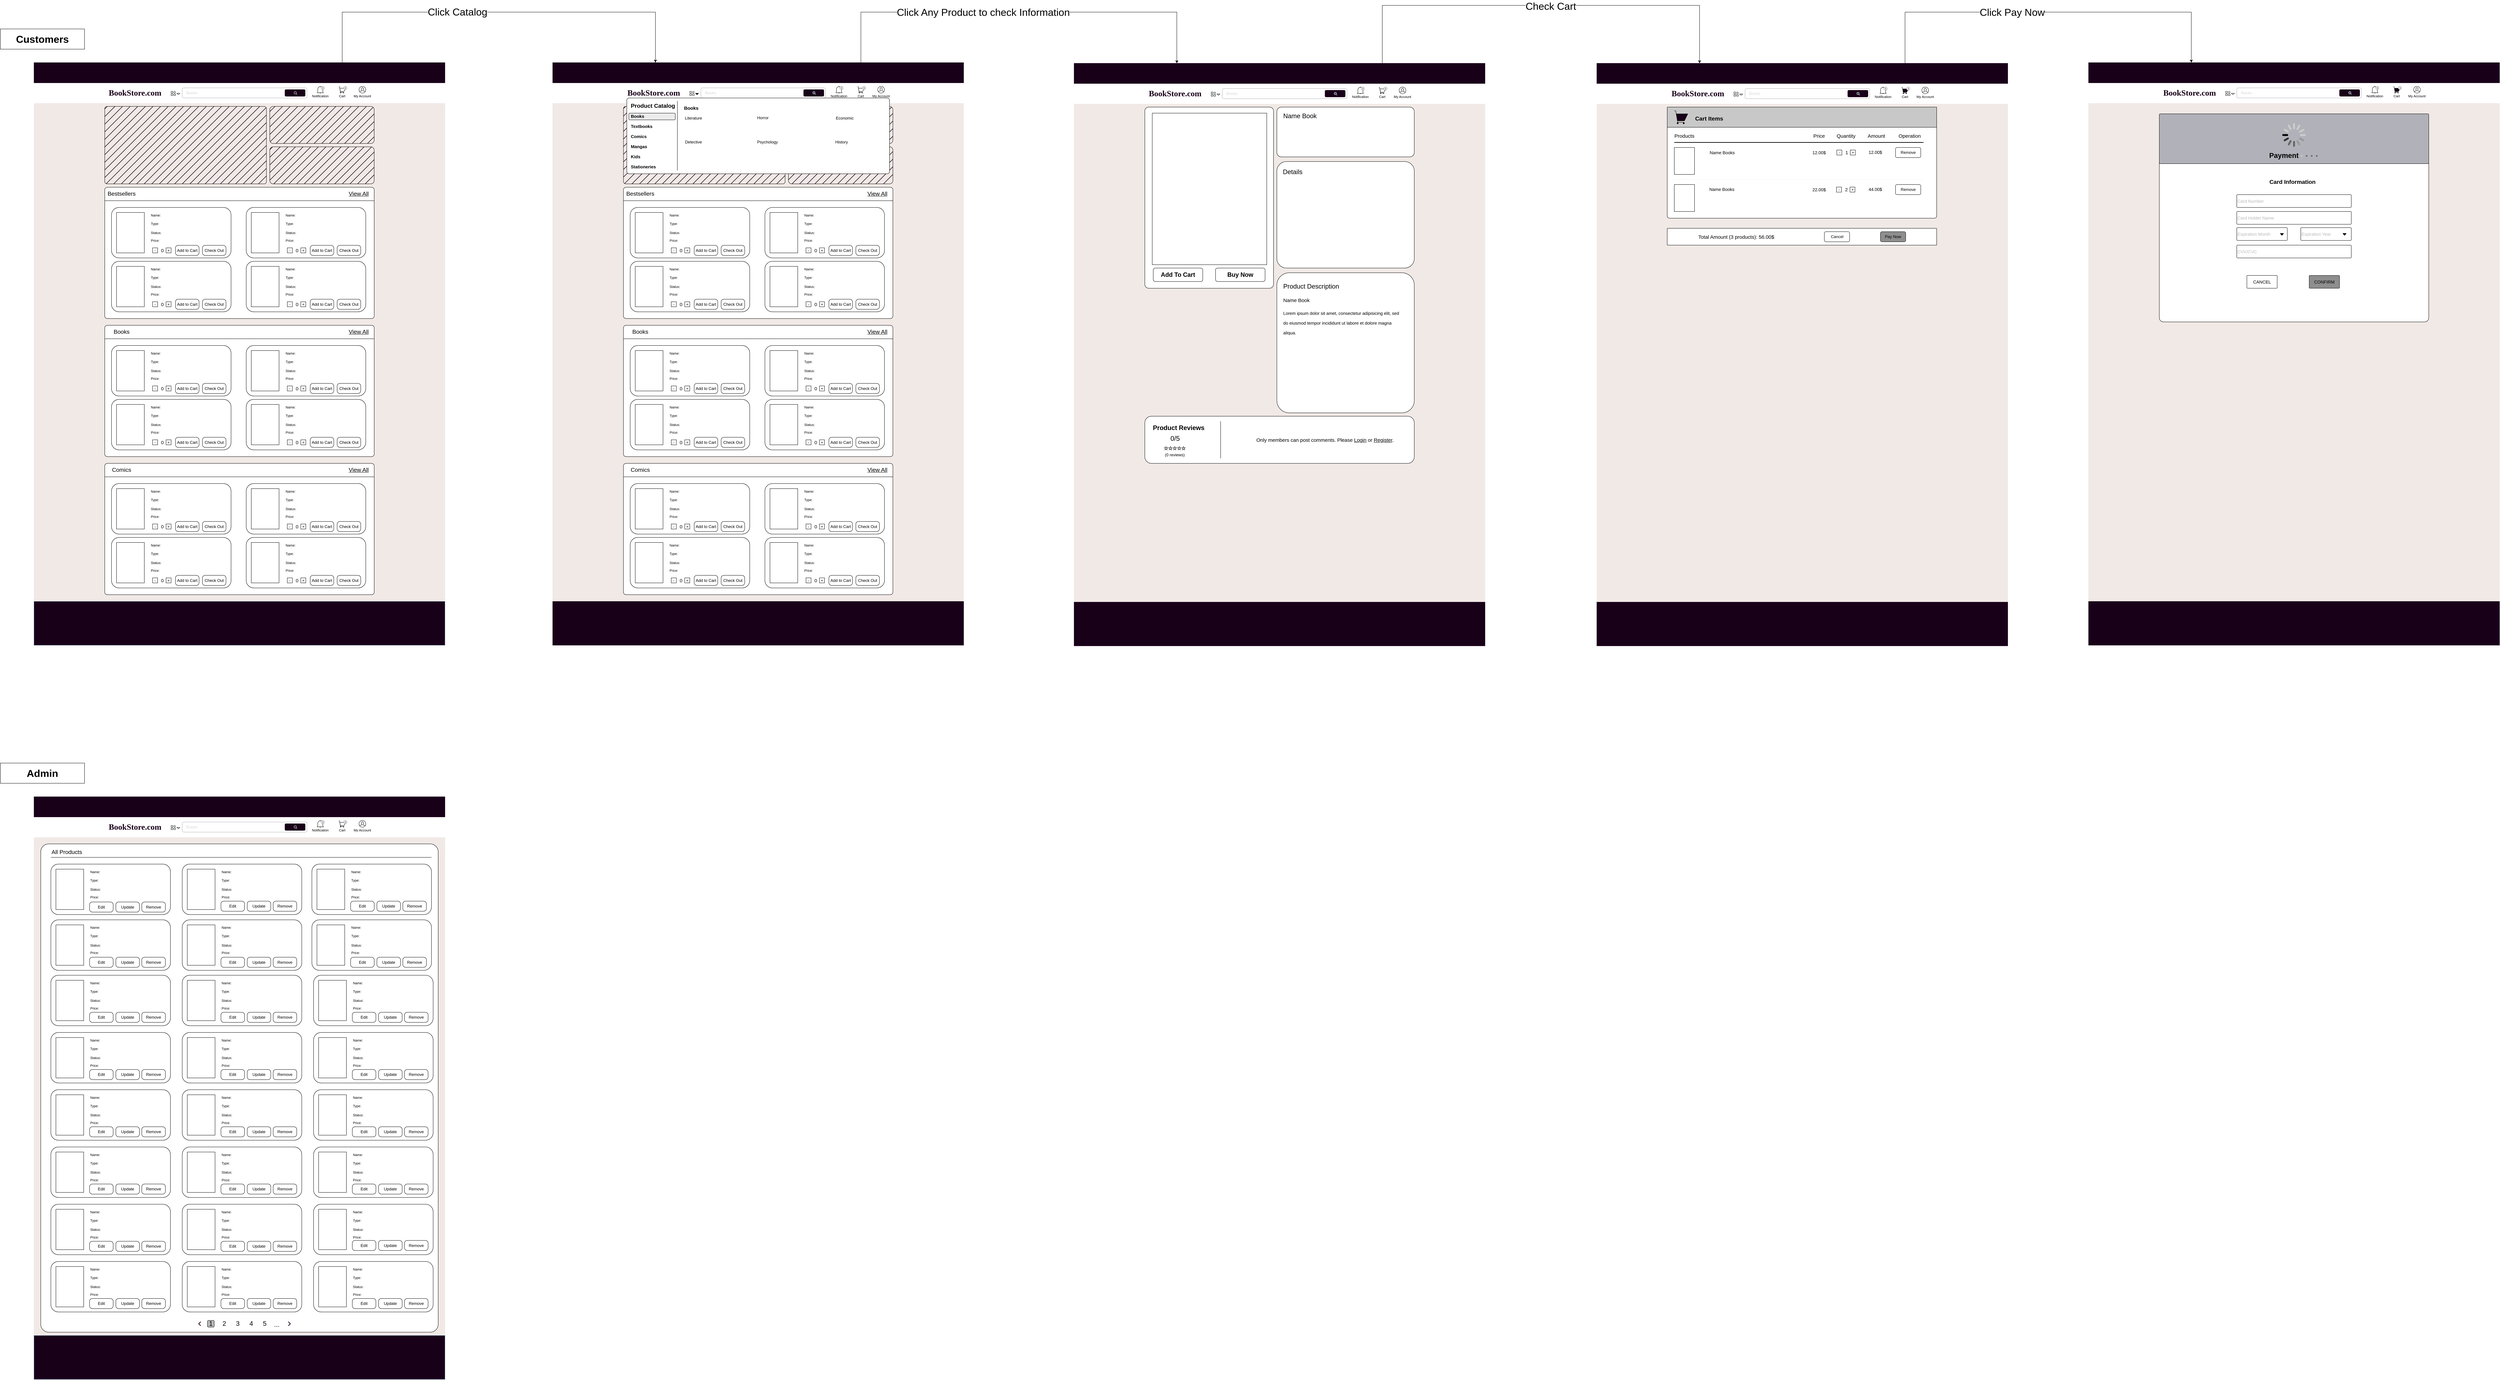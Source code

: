 <mxfile version="26.2.2">
  <diagram name="Page-1" id="c9db0220-8083-56f3-ca83-edcdcd058819">
    <mxGraphModel dx="8379" dy="6128.5" grid="1" gridSize="10" guides="1" tooltips="1" connect="1" arrows="1" fold="1" page="1" pageScale="1.5" pageWidth="826" pageHeight="1169" background="none" math="0" shadow="0">
      <root>
        <mxCell id="0" style=";html=1;" />
        <mxCell id="1" style=";html=1;" parent="0" />
        <mxCell id="s95uzr7mPqn6bQOxK78q-5" value="" style="rounded=0;whiteSpace=wrap;html=1;fillColor=#F0E9E6;strokeColor=#F0E9E6;" parent="1" vertex="1">
          <mxGeometry x="10" y="10" width="1220" height="1730" as="geometry" />
        </mxCell>
        <mxCell id="s95uzr7mPqn6bQOxK78q-2" value="" style="rounded=0;whiteSpace=wrap;html=1;strokeWidth=1;strokeColor=light-dark(#FFFFFF,#121212);" parent="1" vertex="1">
          <mxGeometry x="10" y="70" width="1220" height="60" as="geometry" />
        </mxCell>
        <mxCell id="s95uzr7mPqn6bQOxK78q-6" value="&lt;h1&gt;&lt;font style=&quot;color: rgb(25, 0, 25);&quot;&gt;BookStore.com&lt;/font&gt;&lt;/h1&gt;" style="text;html=1;align=center;verticalAlign=middle;whiteSpace=wrap;rounded=0;fontFamily=Tahoma;fontColor=#222E3E;" parent="1" vertex="1">
          <mxGeometry x="280" y="85" width="60" height="30" as="geometry" />
        </mxCell>
        <mxCell id="w23KH1V3L_G4nt3t9fmg-764" style="edgeStyle=orthogonalEdgeStyle;rounded=0;orthogonalLoop=1;jettySize=auto;html=1;exitX=0.75;exitY=0;exitDx=0;exitDy=0;entryX=0.25;entryY=0;entryDx=0;entryDy=0;" edge="1" parent="1" source="s95uzr7mPqn6bQOxK78q-4" target="GITRRW-8Antv_0f_TurN-148">
          <mxGeometry relative="1" as="geometry">
            <Array as="points">
              <mxPoint x="925" y="-140" />
              <mxPoint x="1855" y="-140" />
            </Array>
          </mxGeometry>
        </mxCell>
        <mxCell id="w23KH1V3L_G4nt3t9fmg-765" value="&lt;span style=&quot;font-size: 30px;&quot;&gt;Click Catalog&lt;/span&gt;" style="edgeLabel;html=1;align=center;verticalAlign=middle;resizable=0;points=[];" vertex="1" connectable="0" parent="w23KH1V3L_G4nt3t9fmg-764">
          <mxGeometry x="-0.202" y="2" relative="1" as="geometry">
            <mxPoint x="1" y="1" as="offset" />
          </mxGeometry>
        </mxCell>
        <mxCell id="s95uzr7mPqn6bQOxK78q-4" value="" style="rounded=0;whiteSpace=wrap;html=1;fillColor=#190019;strokeColor=#190019;fillStyle=solid;" parent="1" vertex="1">
          <mxGeometry x="10" y="10" width="1220" height="60" as="geometry" />
        </mxCell>
        <mxCell id="s95uzr7mPqn6bQOxK78q-27" value="" style="group" parent="1" vertex="1" connectable="0">
          <mxGeometry x="417" y="95.25" width="13" height="12.5" as="geometry" />
        </mxCell>
        <mxCell id="s95uzr7mPqn6bQOxK78q-17" value="" style="ellipse;whiteSpace=wrap;html=1;aspect=fixed;" parent="s95uzr7mPqn6bQOxK78q-27" vertex="1">
          <mxGeometry x="8" width="5" height="5" as="geometry" />
        </mxCell>
        <mxCell id="s95uzr7mPqn6bQOxK78q-15" value="" style="rounded=1;whiteSpace=wrap;html=1;" parent="s95uzr7mPqn6bQOxK78q-27" vertex="1">
          <mxGeometry width="5" height="5" as="geometry" />
        </mxCell>
        <mxCell id="s95uzr7mPqn6bQOxK78q-18" value="" style="rounded=1;whiteSpace=wrap;html=1;" parent="s95uzr7mPqn6bQOxK78q-27" vertex="1">
          <mxGeometry y="7.5" width="5" height="5" as="geometry" />
        </mxCell>
        <mxCell id="s95uzr7mPqn6bQOxK78q-19" value="" style="rounded=1;whiteSpace=wrap;html=1;" parent="s95uzr7mPqn6bQOxK78q-27" vertex="1">
          <mxGeometry x="8" y="7.5" width="5" height="5" as="geometry" />
        </mxCell>
        <mxCell id="s95uzr7mPqn6bQOxK78q-35" value="" style="rounded=1;whiteSpace=wrap;html=1;strokeColor=#AFAFAF;" parent="1" vertex="1">
          <mxGeometry x="450" y="85" width="370" height="30" as="geometry" />
        </mxCell>
        <mxCell id="s95uzr7mPqn6bQOxK78q-36" value="" style="rounded=1;whiteSpace=wrap;html=1;fillColor=#190019;fillStyle=auto;strokeColor=#190019;" parent="1" vertex="1">
          <mxGeometry x="755" y="90" width="60" height="20" as="geometry" />
        </mxCell>
        <mxCell id="s95uzr7mPqn6bQOxK78q-42" value="" style="group" parent="1" vertex="1" connectable="0">
          <mxGeometry x="782" y="96" width="8" height="5" as="geometry" />
        </mxCell>
        <mxCell id="s95uzr7mPqn6bQOxK78q-41" value="" style="endArrow=none;html=1;rounded=0;entryX=1;entryY=1;entryDx=0;entryDy=0;strokeColor=#FFFFFF;" parent="s95uzr7mPqn6bQOxK78q-42" target="s95uzr7mPqn6bQOxK78q-37" edge="1">
          <mxGeometry width="50" height="50" relative="1" as="geometry">
            <mxPoint x="9" y="9" as="sourcePoint" />
            <mxPoint x="6.154" y="0.001" as="targetPoint" />
          </mxGeometry>
        </mxCell>
        <mxCell id="s95uzr7mPqn6bQOxK78q-37" value="" style="ellipse;whiteSpace=wrap;html=1;aspect=fixed;strokeColor=#FFFFFF;fillColor=#190019;" parent="s95uzr7mPqn6bQOxK78q-42" vertex="1">
          <mxGeometry width="7" height="7" as="geometry" />
        </mxCell>
        <mxCell id="s95uzr7mPqn6bQOxK78q-44" value="Books" style="text;html=1;align=left;verticalAlign=middle;whiteSpace=wrap;rounded=0;fontColor=light-dark(#d9d9d9, #ededed);" parent="1" vertex="1">
          <mxGeometry x="460" y="85" width="110" height="30" as="geometry" />
        </mxCell>
        <mxCell id="s95uzr7mPqn6bQOxK78q-45" value="" style="html=1;verticalLabelPosition=bottom;align=center;labelBackgroundColor=#ffffff;verticalAlign=top;strokeWidth=1;strokeColor=#000000;shadow=0;dashed=0;shape=mxgraph.ios7.icons.bell;fontColor=default;" parent="1" vertex="1">
          <mxGeometry x="850" y="80.5" width="20" height="20" as="geometry" />
        </mxCell>
        <mxCell id="s95uzr7mPqn6bQOxK78q-46" value="&lt;span style=&quot;font-size: 10px;&quot;&gt;Notification&lt;/span&gt;" style="text;html=1;align=center;verticalAlign=middle;whiteSpace=wrap;rounded=0;" parent="1" vertex="1">
          <mxGeometry x="825" y="93.75" width="70" height="30" as="geometry" />
        </mxCell>
        <mxCell id="s95uzr7mPqn6bQOxK78q-47" value="&lt;span style=&quot;font-size: 10px;&quot;&gt;Cart&lt;/span&gt;" style="text;html=1;align=center;verticalAlign=middle;whiteSpace=wrap;rounded=0;" parent="1" vertex="1">
          <mxGeometry x="890" y="93.75" width="70" height="30" as="geometry" />
        </mxCell>
        <mxCell id="s95uzr7mPqn6bQOxK78q-48" value="&lt;font style=&quot;font-size: 10px;&quot;&gt;My Account&lt;/font&gt;" style="text;html=1;align=center;verticalAlign=middle;whiteSpace=wrap;rounded=0;" parent="1" vertex="1">
          <mxGeometry x="950" y="93.75" width="70" height="30" as="geometry" />
        </mxCell>
        <mxCell id="s95uzr7mPqn6bQOxK78q-49" value="" style="html=1;verticalLabelPosition=bottom;align=center;labelBackgroundColor=#ffffff;verticalAlign=top;strokeWidth=1;strokeColor=default;shadow=0;dashed=0;shape=mxgraph.ios7.icons.shopping_cart;fillColor=default;" parent="1" vertex="1">
          <mxGeometry x="915" y="81.5" width="20" height="19" as="geometry" />
        </mxCell>
        <mxCell id="s95uzr7mPqn6bQOxK78q-50" value="" style="html=1;verticalLabelPosition=bottom;align=center;labelBackgroundColor=#ffffff;verticalAlign=top;strokeWidth=1;strokeColor=#000000;shadow=0;dashed=0;shape=mxgraph.ios7.icons.user;" parent="1" vertex="1">
          <mxGeometry x="975" y="80.5" width="20" height="20" as="geometry" />
        </mxCell>
        <mxCell id="s95uzr7mPqn6bQOxK78q-51" value="" style="strokeWidth=1;html=1;shape=mxgraph.flowchart.merge_or_storage;whiteSpace=wrap;fillColor=#FFFFFF;strokeColor=#000000;" parent="1" vertex="1">
          <mxGeometry x="434" y="101" width="9" height="4" as="geometry" />
        </mxCell>
        <mxCell id="s95uzr7mPqn6bQOxK78q-53" value="" style="rounded=1;whiteSpace=wrap;html=1;arcSize=3;fillStyle=hatch;fillColor=#190019;" parent="1" vertex="1">
          <mxGeometry x="220" y="140" width="480" height="230" as="geometry" />
        </mxCell>
        <mxCell id="s95uzr7mPqn6bQOxK78q-54" value="" style="rounded=1;whiteSpace=wrap;html=1;arcSize=9;fillStyle=hatch;fillColor=#190019;gradientColor=none;" parent="1" vertex="1">
          <mxGeometry x="710" y="140" width="310" height="110" as="geometry" />
        </mxCell>
        <mxCell id="s95uzr7mPqn6bQOxK78q-55" value="" style="rounded=1;whiteSpace=wrap;html=1;arcSize=9;fillStyle=hatch;fillColor=#190019;gradientColor=none;" parent="1" vertex="1">
          <mxGeometry x="710" y="260" width="310" height="110" as="geometry" />
        </mxCell>
        <mxCell id="s95uzr7mPqn6bQOxK78q-70" value="" style="rounded=1;whiteSpace=wrap;html=1;arcSize=2;perimeterSpacing=0;" parent="1" vertex="1">
          <mxGeometry x="220" y="380" width="800" height="390" as="geometry" />
        </mxCell>
        <mxCell id="s95uzr7mPqn6bQOxK78q-72" value="" style="ellipse;whiteSpace=wrap;html=1;aspect=fixed;strokeWidth=0.5;align=center;" parent="1" vertex="1">
          <mxGeometry x="929" y="80" width="10" height="10" as="geometry" />
        </mxCell>
        <mxCell id="s95uzr7mPqn6bQOxK78q-73" value="" style="ellipse;whiteSpace=wrap;html=1;aspect=fixed;strokeWidth=0.5;align=center;" parent="1" vertex="1">
          <mxGeometry x="862" y="80" width="10" height="10" as="geometry" />
        </mxCell>
        <mxCell id="s95uzr7mPqn6bQOxK78q-74" value="&lt;font style=&quot;font-size: 7px;&quot;&gt;0&lt;/font&gt;" style="text;html=1;align=center;verticalAlign=middle;whiteSpace=wrap;rounded=0;" parent="1" vertex="1">
          <mxGeometry x="859.75" y="77.5" width="14.5" height="12.5" as="geometry" />
        </mxCell>
        <mxCell id="s95uzr7mPqn6bQOxK78q-76" value="&lt;font style=&quot;font-size: 7px;&quot;&gt;0&lt;/font&gt;" style="text;html=1;align=center;verticalAlign=middle;whiteSpace=wrap;rounded=0;" parent="1" vertex="1">
          <mxGeometry x="927" y="78" width="14.5" height="12.5" as="geometry" />
        </mxCell>
        <mxCell id="s95uzr7mPqn6bQOxK78q-82" style="edgeStyle=none;rounded=0;orthogonalLoop=1;jettySize=auto;html=1;exitX=0;exitY=0.25;exitDx=0;exitDy=0;entryX=1;entryY=0.25;entryDx=0;entryDy=0;endArrow=none;startFill=0;" parent="1" edge="1">
          <mxGeometry relative="1" as="geometry">
            <mxPoint x="220" y="420" as="sourcePoint" />
            <mxPoint x="1020" y="420" as="targetPoint" />
          </mxGeometry>
        </mxCell>
        <mxCell id="s95uzr7mPqn6bQOxK78q-84" value="&lt;font style=&quot;font-size: 17px;&quot;&gt;Bestsellers&lt;/font&gt;" style="text;html=1;align=center;verticalAlign=middle;whiteSpace=wrap;rounded=0;" parent="1" vertex="1">
          <mxGeometry x="240" y="380" width="60" height="40" as="geometry" />
        </mxCell>
        <mxCell id="s95uzr7mPqn6bQOxK78q-137" value="&lt;span style=&quot;font-size: 17px;&quot;&gt;&lt;u&gt;View All&lt;/u&gt;&lt;/span&gt;" style="text;html=1;align=center;verticalAlign=middle;whiteSpace=wrap;rounded=0;" parent="1" vertex="1">
          <mxGeometry x="939" y="385" width="70" height="30" as="geometry" />
        </mxCell>
        <mxCell id="GITRRW-8Antv_0f_TurN-1" value="" style="rounded=0;whiteSpace=wrap;html=1;fillColor=#190019;fillStyle=auto;strokeColor=#506988;" parent="1" vertex="1">
          <mxGeometry x="10" y="1610" width="1220" height="130" as="geometry" />
        </mxCell>
        <mxCell id="GITRRW-8Antv_0f_TurN-3" value="" style="group" parent="1" vertex="1" connectable="0">
          <mxGeometry x="240" y="440" width="355" height="150" as="geometry" />
        </mxCell>
        <mxCell id="s95uzr7mPqn6bQOxK78q-86" value="&lt;span&gt;&lt;br&gt;&lt;/span&gt;" style="rounded=1;whiteSpace=wrap;html=1;" parent="GITRRW-8Antv_0f_TurN-3" vertex="1">
          <mxGeometry width="355" height="150" as="geometry" />
        </mxCell>
        <mxCell id="s95uzr7mPqn6bQOxK78q-85" value="" style="rounded=0;whiteSpace=wrap;html=1;" parent="GITRRW-8Antv_0f_TurN-3" vertex="1">
          <mxGeometry x="15" y="15" width="82.5" height="120" as="geometry" />
        </mxCell>
        <mxCell id="s95uzr7mPqn6bQOxK78q-91" value="Add to Cart" style="rounded=1;whiteSpace=wrap;html=1;arcSize=27;" parent="GITRRW-8Antv_0f_TurN-3" vertex="1">
          <mxGeometry x="190" y="112.5" width="70" height="30" as="geometry" />
        </mxCell>
        <mxCell id="s95uzr7mPqn6bQOxK78q-92" value="&lt;span style=&quot;font-size: 10px;&quot;&gt;Name:&lt;/span&gt;" style="text;html=1;align=left;verticalAlign=middle;whiteSpace=wrap;rounded=0;" parent="GITRRW-8Antv_0f_TurN-3" vertex="1">
          <mxGeometry x="115" y="15" width="30" height="15" as="geometry" />
        </mxCell>
        <mxCell id="s95uzr7mPqn6bQOxK78q-94" value="&lt;span style=&quot;font-size: 10px;&quot;&gt;Type:&lt;/span&gt;" style="text;html=1;align=left;verticalAlign=middle;whiteSpace=wrap;rounded=0;" parent="GITRRW-8Antv_0f_TurN-3" vertex="1">
          <mxGeometry x="115" y="40" width="30" height="15" as="geometry" />
        </mxCell>
        <mxCell id="s95uzr7mPqn6bQOxK78q-95" value="&lt;span style=&quot;font-size: 10px;&quot;&gt;Status:&lt;/span&gt;" style="text;html=1;align=left;verticalAlign=middle;whiteSpace=wrap;rounded=0;" parent="GITRRW-8Antv_0f_TurN-3" vertex="1">
          <mxGeometry x="115" y="67.5" width="30" height="15" as="geometry" />
        </mxCell>
        <mxCell id="s95uzr7mPqn6bQOxK78q-96" value="&lt;span style=&quot;font-size: 10px;&quot;&gt;Price:&lt;/span&gt;" style="text;html=1;align=left;verticalAlign=middle;whiteSpace=wrap;rounded=0;" parent="GITRRW-8Antv_0f_TurN-3" vertex="1">
          <mxGeometry x="115" y="90" width="30" height="15" as="geometry" />
        </mxCell>
        <mxCell id="s95uzr7mPqn6bQOxK78q-97" value="-" style="rounded=0;whiteSpace=wrap;html=1;" parent="GITRRW-8Antv_0f_TurN-3" vertex="1">
          <mxGeometry x="122" y="120" width="15" height="15" as="geometry" />
        </mxCell>
        <mxCell id="s95uzr7mPqn6bQOxK78q-98" value="&lt;font style=&quot;font-size: 14px;&quot;&gt;0&lt;/font&gt;" style="text;html=1;align=center;verticalAlign=middle;whiteSpace=wrap;rounded=0;" parent="GITRRW-8Antv_0f_TurN-3" vertex="1">
          <mxGeometry x="141" y="112.5" width="20" height="30" as="geometry" />
        </mxCell>
        <mxCell id="s95uzr7mPqn6bQOxK78q-99" value="+" style="rounded=0;whiteSpace=wrap;html=1;" parent="GITRRW-8Antv_0f_TurN-3" vertex="1">
          <mxGeometry x="162" y="120" width="15" height="15" as="geometry" />
        </mxCell>
        <mxCell id="GITRRW-8Antv_0f_TurN-2" value="Check Out" style="rounded=1;whiteSpace=wrap;html=1;arcSize=27;" parent="GITRRW-8Antv_0f_TurN-3" vertex="1">
          <mxGeometry x="270" y="112.5" width="70" height="30" as="geometry" />
        </mxCell>
        <mxCell id="GITRRW-8Antv_0f_TurN-4" value="" style="group" parent="1" vertex="1" connectable="0">
          <mxGeometry x="640" y="440" width="355" height="150" as="geometry" />
        </mxCell>
        <mxCell id="GITRRW-8Antv_0f_TurN-5" value="&lt;span&gt;&lt;br&gt;&lt;/span&gt;" style="rounded=1;whiteSpace=wrap;html=1;" parent="GITRRW-8Antv_0f_TurN-4" vertex="1">
          <mxGeometry width="355" height="150" as="geometry" />
        </mxCell>
        <mxCell id="GITRRW-8Antv_0f_TurN-6" value="" style="rounded=0;whiteSpace=wrap;html=1;" parent="GITRRW-8Antv_0f_TurN-4" vertex="1">
          <mxGeometry x="15" y="15" width="82.5" height="120" as="geometry" />
        </mxCell>
        <mxCell id="GITRRW-8Antv_0f_TurN-7" value="Add to Cart" style="rounded=1;whiteSpace=wrap;html=1;arcSize=27;" parent="GITRRW-8Antv_0f_TurN-4" vertex="1">
          <mxGeometry x="190" y="112.5" width="70" height="30" as="geometry" />
        </mxCell>
        <mxCell id="GITRRW-8Antv_0f_TurN-8" value="&lt;span style=&quot;font-size: 10px;&quot;&gt;Name:&lt;/span&gt;" style="text;html=1;align=left;verticalAlign=middle;whiteSpace=wrap;rounded=0;" parent="GITRRW-8Antv_0f_TurN-4" vertex="1">
          <mxGeometry x="115" y="15" width="30" height="15" as="geometry" />
        </mxCell>
        <mxCell id="GITRRW-8Antv_0f_TurN-9" value="&lt;span style=&quot;font-size: 10px;&quot;&gt;Type:&lt;/span&gt;" style="text;html=1;align=left;verticalAlign=middle;whiteSpace=wrap;rounded=0;" parent="GITRRW-8Antv_0f_TurN-4" vertex="1">
          <mxGeometry x="115" y="40" width="30" height="15" as="geometry" />
        </mxCell>
        <mxCell id="GITRRW-8Antv_0f_TurN-10" value="&lt;span style=&quot;font-size: 10px;&quot;&gt;Status:&lt;/span&gt;" style="text;html=1;align=left;verticalAlign=middle;whiteSpace=wrap;rounded=0;" parent="GITRRW-8Antv_0f_TurN-4" vertex="1">
          <mxGeometry x="115" y="67.5" width="30" height="15" as="geometry" />
        </mxCell>
        <mxCell id="GITRRW-8Antv_0f_TurN-11" value="&lt;span style=&quot;font-size: 10px;&quot;&gt;Price:&lt;/span&gt;" style="text;html=1;align=left;verticalAlign=middle;whiteSpace=wrap;rounded=0;" parent="GITRRW-8Antv_0f_TurN-4" vertex="1">
          <mxGeometry x="115" y="90" width="30" height="15" as="geometry" />
        </mxCell>
        <mxCell id="GITRRW-8Antv_0f_TurN-12" value="-" style="rounded=0;whiteSpace=wrap;html=1;" parent="GITRRW-8Antv_0f_TurN-4" vertex="1">
          <mxGeometry x="122" y="120" width="15" height="15" as="geometry" />
        </mxCell>
        <mxCell id="GITRRW-8Antv_0f_TurN-13" value="&lt;font style=&quot;font-size: 14px;&quot;&gt;0&lt;/font&gt;" style="text;html=1;align=center;verticalAlign=middle;whiteSpace=wrap;rounded=0;" parent="GITRRW-8Antv_0f_TurN-4" vertex="1">
          <mxGeometry x="141" y="112.5" width="20" height="30" as="geometry" />
        </mxCell>
        <mxCell id="GITRRW-8Antv_0f_TurN-14" value="+" style="rounded=0;whiteSpace=wrap;html=1;" parent="GITRRW-8Antv_0f_TurN-4" vertex="1">
          <mxGeometry x="162" y="120" width="15" height="15" as="geometry" />
        </mxCell>
        <mxCell id="GITRRW-8Antv_0f_TurN-15" value="Check Out" style="rounded=1;whiteSpace=wrap;html=1;arcSize=27;" parent="GITRRW-8Antv_0f_TurN-4" vertex="1">
          <mxGeometry x="270" y="112.5" width="70" height="30" as="geometry" />
        </mxCell>
        <mxCell id="GITRRW-8Antv_0f_TurN-16" value="" style="group" parent="1" vertex="1" connectable="0">
          <mxGeometry x="240" y="600" width="355" height="150" as="geometry" />
        </mxCell>
        <mxCell id="GITRRW-8Antv_0f_TurN-17" value="&lt;span&gt;&lt;br&gt;&lt;/span&gt;" style="rounded=1;whiteSpace=wrap;html=1;" parent="GITRRW-8Antv_0f_TurN-16" vertex="1">
          <mxGeometry width="355" height="150" as="geometry" />
        </mxCell>
        <mxCell id="GITRRW-8Antv_0f_TurN-18" value="" style="rounded=0;whiteSpace=wrap;html=1;" parent="GITRRW-8Antv_0f_TurN-16" vertex="1">
          <mxGeometry x="15" y="15" width="82.5" height="120" as="geometry" />
        </mxCell>
        <mxCell id="GITRRW-8Antv_0f_TurN-19" value="Add to Cart" style="rounded=1;whiteSpace=wrap;html=1;arcSize=27;" parent="GITRRW-8Antv_0f_TurN-16" vertex="1">
          <mxGeometry x="190" y="112.5" width="70" height="30" as="geometry" />
        </mxCell>
        <mxCell id="GITRRW-8Antv_0f_TurN-20" value="&lt;span style=&quot;font-size: 10px;&quot;&gt;Name:&lt;/span&gt;" style="text;html=1;align=left;verticalAlign=middle;whiteSpace=wrap;rounded=0;" parent="GITRRW-8Antv_0f_TurN-16" vertex="1">
          <mxGeometry x="115" y="15" width="30" height="15" as="geometry" />
        </mxCell>
        <mxCell id="GITRRW-8Antv_0f_TurN-21" value="&lt;span style=&quot;font-size: 10px;&quot;&gt;Type:&lt;/span&gt;" style="text;html=1;align=left;verticalAlign=middle;whiteSpace=wrap;rounded=0;" parent="GITRRW-8Antv_0f_TurN-16" vertex="1">
          <mxGeometry x="115" y="40" width="30" height="15" as="geometry" />
        </mxCell>
        <mxCell id="GITRRW-8Antv_0f_TurN-22" value="&lt;span style=&quot;font-size: 10px;&quot;&gt;Status:&lt;/span&gt;" style="text;html=1;align=left;verticalAlign=middle;whiteSpace=wrap;rounded=0;" parent="GITRRW-8Antv_0f_TurN-16" vertex="1">
          <mxGeometry x="115" y="67.5" width="30" height="15" as="geometry" />
        </mxCell>
        <mxCell id="GITRRW-8Antv_0f_TurN-23" value="&lt;span style=&quot;font-size: 10px;&quot;&gt;Price:&lt;/span&gt;" style="text;html=1;align=left;verticalAlign=middle;whiteSpace=wrap;rounded=0;" parent="GITRRW-8Antv_0f_TurN-16" vertex="1">
          <mxGeometry x="115" y="90" width="30" height="15" as="geometry" />
        </mxCell>
        <mxCell id="GITRRW-8Antv_0f_TurN-24" value="-" style="rounded=0;whiteSpace=wrap;html=1;" parent="GITRRW-8Antv_0f_TurN-16" vertex="1">
          <mxGeometry x="122" y="120" width="15" height="15" as="geometry" />
        </mxCell>
        <mxCell id="GITRRW-8Antv_0f_TurN-25" value="&lt;font style=&quot;font-size: 14px;&quot;&gt;0&lt;/font&gt;" style="text;html=1;align=center;verticalAlign=middle;whiteSpace=wrap;rounded=0;" parent="GITRRW-8Antv_0f_TurN-16" vertex="1">
          <mxGeometry x="141" y="112.5" width="20" height="30" as="geometry" />
        </mxCell>
        <mxCell id="GITRRW-8Antv_0f_TurN-26" value="+" style="rounded=0;whiteSpace=wrap;html=1;" parent="GITRRW-8Antv_0f_TurN-16" vertex="1">
          <mxGeometry x="162" y="120" width="15" height="15" as="geometry" />
        </mxCell>
        <mxCell id="GITRRW-8Antv_0f_TurN-27" value="Check Out" style="rounded=1;whiteSpace=wrap;html=1;arcSize=27;" parent="GITRRW-8Antv_0f_TurN-16" vertex="1">
          <mxGeometry x="270" y="112.5" width="70" height="30" as="geometry" />
        </mxCell>
        <mxCell id="GITRRW-8Antv_0f_TurN-28" value="" style="group" parent="1" vertex="1" connectable="0">
          <mxGeometry x="640" y="600" width="355" height="150" as="geometry" />
        </mxCell>
        <mxCell id="GITRRW-8Antv_0f_TurN-29" value="&lt;span&gt;&lt;br&gt;&lt;/span&gt;" style="rounded=1;whiteSpace=wrap;html=1;" parent="GITRRW-8Antv_0f_TurN-28" vertex="1">
          <mxGeometry width="355" height="150" as="geometry" />
        </mxCell>
        <mxCell id="GITRRW-8Antv_0f_TurN-30" value="" style="rounded=0;whiteSpace=wrap;html=1;" parent="GITRRW-8Antv_0f_TurN-28" vertex="1">
          <mxGeometry x="15" y="15" width="82.5" height="120" as="geometry" />
        </mxCell>
        <mxCell id="GITRRW-8Antv_0f_TurN-31" value="Add to Cart" style="rounded=1;whiteSpace=wrap;html=1;arcSize=27;" parent="GITRRW-8Antv_0f_TurN-28" vertex="1">
          <mxGeometry x="190" y="112.5" width="70" height="30" as="geometry" />
        </mxCell>
        <mxCell id="GITRRW-8Antv_0f_TurN-32" value="&lt;span style=&quot;font-size: 10px;&quot;&gt;Name:&lt;/span&gt;" style="text;html=1;align=left;verticalAlign=middle;whiteSpace=wrap;rounded=0;" parent="GITRRW-8Antv_0f_TurN-28" vertex="1">
          <mxGeometry x="115" y="15" width="30" height="15" as="geometry" />
        </mxCell>
        <mxCell id="GITRRW-8Antv_0f_TurN-33" value="&lt;span style=&quot;font-size: 10px;&quot;&gt;Type:&lt;/span&gt;" style="text;html=1;align=left;verticalAlign=middle;whiteSpace=wrap;rounded=0;" parent="GITRRW-8Antv_0f_TurN-28" vertex="1">
          <mxGeometry x="115" y="40" width="30" height="15" as="geometry" />
        </mxCell>
        <mxCell id="GITRRW-8Antv_0f_TurN-34" value="&lt;span style=&quot;font-size: 10px;&quot;&gt;Status:&lt;/span&gt;" style="text;html=1;align=left;verticalAlign=middle;whiteSpace=wrap;rounded=0;" parent="GITRRW-8Antv_0f_TurN-28" vertex="1">
          <mxGeometry x="115" y="67.5" width="30" height="15" as="geometry" />
        </mxCell>
        <mxCell id="GITRRW-8Antv_0f_TurN-35" value="&lt;span style=&quot;font-size: 10px;&quot;&gt;Price:&lt;/span&gt;" style="text;html=1;align=left;verticalAlign=middle;whiteSpace=wrap;rounded=0;" parent="GITRRW-8Antv_0f_TurN-28" vertex="1">
          <mxGeometry x="115" y="90" width="30" height="15" as="geometry" />
        </mxCell>
        <mxCell id="GITRRW-8Antv_0f_TurN-36" value="-" style="rounded=0;whiteSpace=wrap;html=1;" parent="GITRRW-8Antv_0f_TurN-28" vertex="1">
          <mxGeometry x="122" y="120" width="15" height="15" as="geometry" />
        </mxCell>
        <mxCell id="GITRRW-8Antv_0f_TurN-37" value="&lt;font style=&quot;font-size: 14px;&quot;&gt;0&lt;/font&gt;" style="text;html=1;align=center;verticalAlign=middle;whiteSpace=wrap;rounded=0;" parent="GITRRW-8Antv_0f_TurN-28" vertex="1">
          <mxGeometry x="141" y="112.5" width="20" height="30" as="geometry" />
        </mxCell>
        <mxCell id="GITRRW-8Antv_0f_TurN-38" value="+" style="rounded=0;whiteSpace=wrap;html=1;" parent="GITRRW-8Antv_0f_TurN-28" vertex="1">
          <mxGeometry x="162" y="120" width="15" height="15" as="geometry" />
        </mxCell>
        <mxCell id="GITRRW-8Antv_0f_TurN-39" value="Check Out" style="rounded=1;whiteSpace=wrap;html=1;arcSize=27;" parent="GITRRW-8Antv_0f_TurN-28" vertex="1">
          <mxGeometry x="270" y="112.5" width="70" height="30" as="geometry" />
        </mxCell>
        <mxCell id="GITRRW-8Antv_0f_TurN-92" value="" style="group" parent="1" vertex="1" connectable="0">
          <mxGeometry x="220" y="790" width="800" height="390" as="geometry" />
        </mxCell>
        <mxCell id="GITRRW-8Antv_0f_TurN-40" value="" style="rounded=1;whiteSpace=wrap;html=1;arcSize=2;perimeterSpacing=0;" parent="GITRRW-8Antv_0f_TurN-92" vertex="1">
          <mxGeometry width="800" height="390" as="geometry" />
        </mxCell>
        <mxCell id="GITRRW-8Antv_0f_TurN-41" style="edgeStyle=none;rounded=0;orthogonalLoop=1;jettySize=auto;html=1;exitX=0;exitY=0.25;exitDx=0;exitDy=0;entryX=1;entryY=0.25;entryDx=0;entryDy=0;endArrow=none;startFill=0;" parent="GITRRW-8Antv_0f_TurN-92" edge="1">
          <mxGeometry relative="1" as="geometry">
            <mxPoint y="40" as="sourcePoint" />
            <mxPoint x="800" y="40" as="targetPoint" />
          </mxGeometry>
        </mxCell>
        <mxCell id="GITRRW-8Antv_0f_TurN-42" value="&lt;span style=&quot;font-size: 17px;&quot;&gt;Books&lt;/span&gt;" style="text;html=1;align=center;verticalAlign=middle;whiteSpace=wrap;rounded=0;" parent="GITRRW-8Antv_0f_TurN-92" vertex="1">
          <mxGeometry x="20" width="60" height="40" as="geometry" />
        </mxCell>
        <mxCell id="GITRRW-8Antv_0f_TurN-43" value="&lt;span style=&quot;font-size: 17px;&quot;&gt;&lt;u&gt;View All&lt;/u&gt;&lt;/span&gt;" style="text;html=1;align=center;verticalAlign=middle;whiteSpace=wrap;rounded=0;" parent="GITRRW-8Antv_0f_TurN-92" vertex="1">
          <mxGeometry x="719" y="5" width="70" height="30" as="geometry" />
        </mxCell>
        <mxCell id="GITRRW-8Antv_0f_TurN-44" value="" style="group" parent="GITRRW-8Antv_0f_TurN-92" vertex="1" connectable="0">
          <mxGeometry x="20" y="60" width="355" height="150" as="geometry" />
        </mxCell>
        <mxCell id="GITRRW-8Antv_0f_TurN-45" value="&lt;span&gt;&lt;br&gt;&lt;/span&gt;" style="rounded=1;whiteSpace=wrap;html=1;" parent="GITRRW-8Antv_0f_TurN-44" vertex="1">
          <mxGeometry width="355" height="150" as="geometry" />
        </mxCell>
        <mxCell id="GITRRW-8Antv_0f_TurN-46" value="" style="rounded=0;whiteSpace=wrap;html=1;" parent="GITRRW-8Antv_0f_TurN-44" vertex="1">
          <mxGeometry x="15" y="15" width="82.5" height="120" as="geometry" />
        </mxCell>
        <mxCell id="GITRRW-8Antv_0f_TurN-47" value="Add to Cart" style="rounded=1;whiteSpace=wrap;html=1;arcSize=27;" parent="GITRRW-8Antv_0f_TurN-44" vertex="1">
          <mxGeometry x="190" y="112.5" width="70" height="30" as="geometry" />
        </mxCell>
        <mxCell id="GITRRW-8Antv_0f_TurN-48" value="&lt;span style=&quot;font-size: 10px;&quot;&gt;Name:&lt;/span&gt;" style="text;html=1;align=left;verticalAlign=middle;whiteSpace=wrap;rounded=0;" parent="GITRRW-8Antv_0f_TurN-44" vertex="1">
          <mxGeometry x="115" y="15" width="30" height="15" as="geometry" />
        </mxCell>
        <mxCell id="GITRRW-8Antv_0f_TurN-49" value="&lt;span style=&quot;font-size: 10px;&quot;&gt;Type:&lt;/span&gt;" style="text;html=1;align=left;verticalAlign=middle;whiteSpace=wrap;rounded=0;" parent="GITRRW-8Antv_0f_TurN-44" vertex="1">
          <mxGeometry x="115" y="40" width="30" height="15" as="geometry" />
        </mxCell>
        <mxCell id="GITRRW-8Antv_0f_TurN-50" value="&lt;span style=&quot;font-size: 10px;&quot;&gt;Status:&lt;/span&gt;" style="text;html=1;align=left;verticalAlign=middle;whiteSpace=wrap;rounded=0;" parent="GITRRW-8Antv_0f_TurN-44" vertex="1">
          <mxGeometry x="115" y="67.5" width="30" height="15" as="geometry" />
        </mxCell>
        <mxCell id="GITRRW-8Antv_0f_TurN-51" value="&lt;span style=&quot;font-size: 10px;&quot;&gt;Price:&lt;/span&gt;" style="text;html=1;align=left;verticalAlign=middle;whiteSpace=wrap;rounded=0;" parent="GITRRW-8Antv_0f_TurN-44" vertex="1">
          <mxGeometry x="115" y="90" width="30" height="15" as="geometry" />
        </mxCell>
        <mxCell id="GITRRW-8Antv_0f_TurN-52" value="-" style="rounded=0;whiteSpace=wrap;html=1;" parent="GITRRW-8Antv_0f_TurN-44" vertex="1">
          <mxGeometry x="122" y="120" width="15" height="15" as="geometry" />
        </mxCell>
        <mxCell id="GITRRW-8Antv_0f_TurN-53" value="&lt;font style=&quot;font-size: 14px;&quot;&gt;0&lt;/font&gt;" style="text;html=1;align=center;verticalAlign=middle;whiteSpace=wrap;rounded=0;" parent="GITRRW-8Antv_0f_TurN-44" vertex="1">
          <mxGeometry x="141" y="112.5" width="20" height="30" as="geometry" />
        </mxCell>
        <mxCell id="GITRRW-8Antv_0f_TurN-54" value="+" style="rounded=0;whiteSpace=wrap;html=1;" parent="GITRRW-8Antv_0f_TurN-44" vertex="1">
          <mxGeometry x="162" y="120" width="15" height="15" as="geometry" />
        </mxCell>
        <mxCell id="GITRRW-8Antv_0f_TurN-55" value="Check Out" style="rounded=1;whiteSpace=wrap;html=1;arcSize=27;" parent="GITRRW-8Antv_0f_TurN-44" vertex="1">
          <mxGeometry x="270" y="112.5" width="70" height="30" as="geometry" />
        </mxCell>
        <mxCell id="GITRRW-8Antv_0f_TurN-56" value="" style="group" parent="GITRRW-8Antv_0f_TurN-92" vertex="1" connectable="0">
          <mxGeometry x="420" y="60" width="355" height="150" as="geometry" />
        </mxCell>
        <mxCell id="GITRRW-8Antv_0f_TurN-57" value="&lt;span&gt;&lt;br&gt;&lt;/span&gt;" style="rounded=1;whiteSpace=wrap;html=1;" parent="GITRRW-8Antv_0f_TurN-56" vertex="1">
          <mxGeometry width="355" height="150" as="geometry" />
        </mxCell>
        <mxCell id="GITRRW-8Antv_0f_TurN-58" value="" style="rounded=0;whiteSpace=wrap;html=1;" parent="GITRRW-8Antv_0f_TurN-56" vertex="1">
          <mxGeometry x="15" y="15" width="82.5" height="120" as="geometry" />
        </mxCell>
        <mxCell id="GITRRW-8Antv_0f_TurN-59" value="Add to Cart" style="rounded=1;whiteSpace=wrap;html=1;arcSize=27;" parent="GITRRW-8Antv_0f_TurN-56" vertex="1">
          <mxGeometry x="190" y="112.5" width="70" height="30" as="geometry" />
        </mxCell>
        <mxCell id="GITRRW-8Antv_0f_TurN-60" value="&lt;span style=&quot;font-size: 10px;&quot;&gt;Name:&lt;/span&gt;" style="text;html=1;align=left;verticalAlign=middle;whiteSpace=wrap;rounded=0;" parent="GITRRW-8Antv_0f_TurN-56" vertex="1">
          <mxGeometry x="115" y="15" width="30" height="15" as="geometry" />
        </mxCell>
        <mxCell id="GITRRW-8Antv_0f_TurN-61" value="&lt;span style=&quot;font-size: 10px;&quot;&gt;Type:&lt;/span&gt;" style="text;html=1;align=left;verticalAlign=middle;whiteSpace=wrap;rounded=0;" parent="GITRRW-8Antv_0f_TurN-56" vertex="1">
          <mxGeometry x="115" y="40" width="30" height="15" as="geometry" />
        </mxCell>
        <mxCell id="GITRRW-8Antv_0f_TurN-62" value="&lt;span style=&quot;font-size: 10px;&quot;&gt;Status:&lt;/span&gt;" style="text;html=1;align=left;verticalAlign=middle;whiteSpace=wrap;rounded=0;" parent="GITRRW-8Antv_0f_TurN-56" vertex="1">
          <mxGeometry x="115" y="67.5" width="30" height="15" as="geometry" />
        </mxCell>
        <mxCell id="GITRRW-8Antv_0f_TurN-63" value="&lt;span style=&quot;font-size: 10px;&quot;&gt;Price:&lt;/span&gt;" style="text;html=1;align=left;verticalAlign=middle;whiteSpace=wrap;rounded=0;" parent="GITRRW-8Antv_0f_TurN-56" vertex="1">
          <mxGeometry x="115" y="90" width="30" height="15" as="geometry" />
        </mxCell>
        <mxCell id="GITRRW-8Antv_0f_TurN-64" value="-" style="rounded=0;whiteSpace=wrap;html=1;" parent="GITRRW-8Antv_0f_TurN-56" vertex="1">
          <mxGeometry x="122" y="120" width="15" height="15" as="geometry" />
        </mxCell>
        <mxCell id="GITRRW-8Antv_0f_TurN-65" value="&lt;font style=&quot;font-size: 14px;&quot;&gt;0&lt;/font&gt;" style="text;html=1;align=center;verticalAlign=middle;whiteSpace=wrap;rounded=0;" parent="GITRRW-8Antv_0f_TurN-56" vertex="1">
          <mxGeometry x="141" y="112.5" width="20" height="30" as="geometry" />
        </mxCell>
        <mxCell id="GITRRW-8Antv_0f_TurN-66" value="+" style="rounded=0;whiteSpace=wrap;html=1;" parent="GITRRW-8Antv_0f_TurN-56" vertex="1">
          <mxGeometry x="162" y="120" width="15" height="15" as="geometry" />
        </mxCell>
        <mxCell id="GITRRW-8Antv_0f_TurN-67" value="Check Out" style="rounded=1;whiteSpace=wrap;html=1;arcSize=27;" parent="GITRRW-8Antv_0f_TurN-56" vertex="1">
          <mxGeometry x="270" y="112.5" width="70" height="30" as="geometry" />
        </mxCell>
        <mxCell id="GITRRW-8Antv_0f_TurN-68" value="" style="group" parent="GITRRW-8Antv_0f_TurN-92" vertex="1" connectable="0">
          <mxGeometry x="20" y="220" width="355" height="150" as="geometry" />
        </mxCell>
        <mxCell id="GITRRW-8Antv_0f_TurN-69" value="&lt;span&gt;&lt;br&gt;&lt;/span&gt;" style="rounded=1;whiteSpace=wrap;html=1;" parent="GITRRW-8Antv_0f_TurN-68" vertex="1">
          <mxGeometry width="355" height="150" as="geometry" />
        </mxCell>
        <mxCell id="GITRRW-8Antv_0f_TurN-70" value="" style="rounded=0;whiteSpace=wrap;html=1;" parent="GITRRW-8Antv_0f_TurN-68" vertex="1">
          <mxGeometry x="15" y="15" width="82.5" height="120" as="geometry" />
        </mxCell>
        <mxCell id="GITRRW-8Antv_0f_TurN-71" value="Add to Cart" style="rounded=1;whiteSpace=wrap;html=1;arcSize=27;" parent="GITRRW-8Antv_0f_TurN-68" vertex="1">
          <mxGeometry x="190" y="112.5" width="70" height="30" as="geometry" />
        </mxCell>
        <mxCell id="GITRRW-8Antv_0f_TurN-72" value="&lt;span style=&quot;font-size: 10px;&quot;&gt;Name:&lt;/span&gt;" style="text;html=1;align=left;verticalAlign=middle;whiteSpace=wrap;rounded=0;" parent="GITRRW-8Antv_0f_TurN-68" vertex="1">
          <mxGeometry x="115" y="15" width="30" height="15" as="geometry" />
        </mxCell>
        <mxCell id="GITRRW-8Antv_0f_TurN-73" value="&lt;span style=&quot;font-size: 10px;&quot;&gt;Type:&lt;/span&gt;" style="text;html=1;align=left;verticalAlign=middle;whiteSpace=wrap;rounded=0;" parent="GITRRW-8Antv_0f_TurN-68" vertex="1">
          <mxGeometry x="115" y="40" width="30" height="15" as="geometry" />
        </mxCell>
        <mxCell id="GITRRW-8Antv_0f_TurN-74" value="&lt;span style=&quot;font-size: 10px;&quot;&gt;Status:&lt;/span&gt;" style="text;html=1;align=left;verticalAlign=middle;whiteSpace=wrap;rounded=0;" parent="GITRRW-8Antv_0f_TurN-68" vertex="1">
          <mxGeometry x="115" y="67.5" width="30" height="15" as="geometry" />
        </mxCell>
        <mxCell id="GITRRW-8Antv_0f_TurN-75" value="&lt;span style=&quot;font-size: 10px;&quot;&gt;Price:&lt;/span&gt;" style="text;html=1;align=left;verticalAlign=middle;whiteSpace=wrap;rounded=0;" parent="GITRRW-8Antv_0f_TurN-68" vertex="1">
          <mxGeometry x="115" y="90" width="30" height="15" as="geometry" />
        </mxCell>
        <mxCell id="GITRRW-8Antv_0f_TurN-76" value="-" style="rounded=0;whiteSpace=wrap;html=1;" parent="GITRRW-8Antv_0f_TurN-68" vertex="1">
          <mxGeometry x="122" y="120" width="15" height="15" as="geometry" />
        </mxCell>
        <mxCell id="GITRRW-8Antv_0f_TurN-77" value="&lt;font style=&quot;font-size: 14px;&quot;&gt;0&lt;/font&gt;" style="text;html=1;align=center;verticalAlign=middle;whiteSpace=wrap;rounded=0;" parent="GITRRW-8Antv_0f_TurN-68" vertex="1">
          <mxGeometry x="141" y="112.5" width="20" height="30" as="geometry" />
        </mxCell>
        <mxCell id="GITRRW-8Antv_0f_TurN-78" value="+" style="rounded=0;whiteSpace=wrap;html=1;" parent="GITRRW-8Antv_0f_TurN-68" vertex="1">
          <mxGeometry x="162" y="120" width="15" height="15" as="geometry" />
        </mxCell>
        <mxCell id="GITRRW-8Antv_0f_TurN-79" value="Check Out" style="rounded=1;whiteSpace=wrap;html=1;arcSize=27;" parent="GITRRW-8Antv_0f_TurN-68" vertex="1">
          <mxGeometry x="270" y="112.5" width="70" height="30" as="geometry" />
        </mxCell>
        <mxCell id="GITRRW-8Antv_0f_TurN-80" value="" style="group" parent="GITRRW-8Antv_0f_TurN-92" vertex="1" connectable="0">
          <mxGeometry x="420" y="220" width="355" height="150" as="geometry" />
        </mxCell>
        <mxCell id="GITRRW-8Antv_0f_TurN-81" value="&lt;span&gt;&lt;br&gt;&lt;/span&gt;" style="rounded=1;whiteSpace=wrap;html=1;" parent="GITRRW-8Antv_0f_TurN-80" vertex="1">
          <mxGeometry width="355" height="150" as="geometry" />
        </mxCell>
        <mxCell id="GITRRW-8Antv_0f_TurN-82" value="" style="rounded=0;whiteSpace=wrap;html=1;" parent="GITRRW-8Antv_0f_TurN-80" vertex="1">
          <mxGeometry x="15" y="15" width="82.5" height="120" as="geometry" />
        </mxCell>
        <mxCell id="GITRRW-8Antv_0f_TurN-83" value="Add to Cart" style="rounded=1;whiteSpace=wrap;html=1;arcSize=27;" parent="GITRRW-8Antv_0f_TurN-80" vertex="1">
          <mxGeometry x="190" y="112.5" width="70" height="30" as="geometry" />
        </mxCell>
        <mxCell id="GITRRW-8Antv_0f_TurN-84" value="&lt;span style=&quot;font-size: 10px;&quot;&gt;Name:&lt;/span&gt;" style="text;html=1;align=left;verticalAlign=middle;whiteSpace=wrap;rounded=0;" parent="GITRRW-8Antv_0f_TurN-80" vertex="1">
          <mxGeometry x="115" y="15" width="30" height="15" as="geometry" />
        </mxCell>
        <mxCell id="GITRRW-8Antv_0f_TurN-85" value="&lt;span style=&quot;font-size: 10px;&quot;&gt;Type:&lt;/span&gt;" style="text;html=1;align=left;verticalAlign=middle;whiteSpace=wrap;rounded=0;" parent="GITRRW-8Antv_0f_TurN-80" vertex="1">
          <mxGeometry x="115" y="40" width="30" height="15" as="geometry" />
        </mxCell>
        <mxCell id="GITRRW-8Antv_0f_TurN-86" value="&lt;span style=&quot;font-size: 10px;&quot;&gt;Status:&lt;/span&gt;" style="text;html=1;align=left;verticalAlign=middle;whiteSpace=wrap;rounded=0;" parent="GITRRW-8Antv_0f_TurN-80" vertex="1">
          <mxGeometry x="115" y="67.5" width="30" height="15" as="geometry" />
        </mxCell>
        <mxCell id="GITRRW-8Antv_0f_TurN-87" value="&lt;span style=&quot;font-size: 10px;&quot;&gt;Price:&lt;/span&gt;" style="text;html=1;align=left;verticalAlign=middle;whiteSpace=wrap;rounded=0;" parent="GITRRW-8Antv_0f_TurN-80" vertex="1">
          <mxGeometry x="115" y="90" width="30" height="15" as="geometry" />
        </mxCell>
        <mxCell id="GITRRW-8Antv_0f_TurN-88" value="-" style="rounded=0;whiteSpace=wrap;html=1;" parent="GITRRW-8Antv_0f_TurN-80" vertex="1">
          <mxGeometry x="122" y="120" width="15" height="15" as="geometry" />
        </mxCell>
        <mxCell id="GITRRW-8Antv_0f_TurN-89" value="&lt;font style=&quot;font-size: 14px;&quot;&gt;0&lt;/font&gt;" style="text;html=1;align=center;verticalAlign=middle;whiteSpace=wrap;rounded=0;" parent="GITRRW-8Antv_0f_TurN-80" vertex="1">
          <mxGeometry x="141" y="112.5" width="20" height="30" as="geometry" />
        </mxCell>
        <mxCell id="GITRRW-8Antv_0f_TurN-90" value="+" style="rounded=0;whiteSpace=wrap;html=1;" parent="GITRRW-8Antv_0f_TurN-80" vertex="1">
          <mxGeometry x="162" y="120" width="15" height="15" as="geometry" />
        </mxCell>
        <mxCell id="GITRRW-8Antv_0f_TurN-91" value="Check Out" style="rounded=1;whiteSpace=wrap;html=1;arcSize=27;" parent="GITRRW-8Antv_0f_TurN-80" vertex="1">
          <mxGeometry x="270" y="112.5" width="70" height="30" as="geometry" />
        </mxCell>
        <mxCell id="GITRRW-8Antv_0f_TurN-93" value="" style="rounded=1;whiteSpace=wrap;html=1;arcSize=2;perimeterSpacing=0;" parent="1" vertex="1">
          <mxGeometry x="220" y="1200" width="800" height="390" as="geometry" />
        </mxCell>
        <mxCell id="GITRRW-8Antv_0f_TurN-94" style="edgeStyle=none;rounded=0;orthogonalLoop=1;jettySize=auto;html=1;exitX=0;exitY=0.25;exitDx=0;exitDy=0;entryX=1;entryY=0.25;entryDx=0;entryDy=0;endArrow=none;startFill=0;" parent="1" edge="1">
          <mxGeometry relative="1" as="geometry">
            <mxPoint x="220" y="1240" as="sourcePoint" />
            <mxPoint x="1020" y="1240" as="targetPoint" />
          </mxGeometry>
        </mxCell>
        <mxCell id="GITRRW-8Antv_0f_TurN-95" value="&lt;span style=&quot;font-size: 17px;&quot;&gt;Comics&lt;/span&gt;" style="text;html=1;align=center;verticalAlign=middle;whiteSpace=wrap;rounded=0;" parent="1" vertex="1">
          <mxGeometry x="240" y="1200" width="60" height="40" as="geometry" />
        </mxCell>
        <mxCell id="GITRRW-8Antv_0f_TurN-96" value="&lt;span style=&quot;font-size: 17px;&quot;&gt;&lt;u&gt;View All&lt;/u&gt;&lt;/span&gt;" style="text;html=1;align=center;verticalAlign=middle;whiteSpace=wrap;rounded=0;" parent="1" vertex="1">
          <mxGeometry x="939" y="1205" width="70" height="30" as="geometry" />
        </mxCell>
        <mxCell id="GITRRW-8Antv_0f_TurN-97" value="" style="group" parent="1" vertex="1" connectable="0">
          <mxGeometry x="240" y="1260" width="355" height="150" as="geometry" />
        </mxCell>
        <mxCell id="GITRRW-8Antv_0f_TurN-98" value="&lt;span&gt;&lt;br&gt;&lt;/span&gt;" style="rounded=1;whiteSpace=wrap;html=1;" parent="GITRRW-8Antv_0f_TurN-97" vertex="1">
          <mxGeometry width="355" height="150" as="geometry" />
        </mxCell>
        <mxCell id="GITRRW-8Antv_0f_TurN-99" value="" style="rounded=0;whiteSpace=wrap;html=1;" parent="GITRRW-8Antv_0f_TurN-97" vertex="1">
          <mxGeometry x="15" y="15" width="82.5" height="120" as="geometry" />
        </mxCell>
        <mxCell id="GITRRW-8Antv_0f_TurN-100" value="Add to Cart" style="rounded=1;whiteSpace=wrap;html=1;arcSize=27;" parent="GITRRW-8Antv_0f_TurN-97" vertex="1">
          <mxGeometry x="190" y="112.5" width="70" height="30" as="geometry" />
        </mxCell>
        <mxCell id="GITRRW-8Antv_0f_TurN-101" value="&lt;span style=&quot;font-size: 10px;&quot;&gt;Name:&lt;/span&gt;" style="text;html=1;align=left;verticalAlign=middle;whiteSpace=wrap;rounded=0;" parent="GITRRW-8Antv_0f_TurN-97" vertex="1">
          <mxGeometry x="115" y="15" width="30" height="15" as="geometry" />
        </mxCell>
        <mxCell id="GITRRW-8Antv_0f_TurN-102" value="&lt;span style=&quot;font-size: 10px;&quot;&gt;Type:&lt;/span&gt;" style="text;html=1;align=left;verticalAlign=middle;whiteSpace=wrap;rounded=0;" parent="GITRRW-8Antv_0f_TurN-97" vertex="1">
          <mxGeometry x="115" y="40" width="30" height="15" as="geometry" />
        </mxCell>
        <mxCell id="GITRRW-8Antv_0f_TurN-103" value="&lt;span style=&quot;font-size: 10px;&quot;&gt;Status:&lt;/span&gt;" style="text;html=1;align=left;verticalAlign=middle;whiteSpace=wrap;rounded=0;" parent="GITRRW-8Antv_0f_TurN-97" vertex="1">
          <mxGeometry x="115" y="67.5" width="30" height="15" as="geometry" />
        </mxCell>
        <mxCell id="GITRRW-8Antv_0f_TurN-104" value="&lt;span style=&quot;font-size: 10px;&quot;&gt;Price:&lt;/span&gt;" style="text;html=1;align=left;verticalAlign=middle;whiteSpace=wrap;rounded=0;" parent="GITRRW-8Antv_0f_TurN-97" vertex="1">
          <mxGeometry x="115" y="90" width="30" height="15" as="geometry" />
        </mxCell>
        <mxCell id="GITRRW-8Antv_0f_TurN-105" value="-" style="rounded=0;whiteSpace=wrap;html=1;" parent="GITRRW-8Antv_0f_TurN-97" vertex="1">
          <mxGeometry x="122" y="120" width="15" height="15" as="geometry" />
        </mxCell>
        <mxCell id="GITRRW-8Antv_0f_TurN-106" value="&lt;font style=&quot;font-size: 14px;&quot;&gt;0&lt;/font&gt;" style="text;html=1;align=center;verticalAlign=middle;whiteSpace=wrap;rounded=0;" parent="GITRRW-8Antv_0f_TurN-97" vertex="1">
          <mxGeometry x="141" y="112.5" width="20" height="30" as="geometry" />
        </mxCell>
        <mxCell id="GITRRW-8Antv_0f_TurN-107" value="+" style="rounded=0;whiteSpace=wrap;html=1;" parent="GITRRW-8Antv_0f_TurN-97" vertex="1">
          <mxGeometry x="162" y="120" width="15" height="15" as="geometry" />
        </mxCell>
        <mxCell id="GITRRW-8Antv_0f_TurN-108" value="Check Out" style="rounded=1;whiteSpace=wrap;html=1;arcSize=27;" parent="GITRRW-8Antv_0f_TurN-97" vertex="1">
          <mxGeometry x="270" y="112.5" width="70" height="30" as="geometry" />
        </mxCell>
        <mxCell id="GITRRW-8Antv_0f_TurN-109" value="" style="group" parent="1" vertex="1" connectable="0">
          <mxGeometry x="640" y="1260" width="355" height="150" as="geometry" />
        </mxCell>
        <mxCell id="GITRRW-8Antv_0f_TurN-110" value="&lt;span&gt;&lt;br&gt;&lt;/span&gt;" style="rounded=1;whiteSpace=wrap;html=1;" parent="GITRRW-8Antv_0f_TurN-109" vertex="1">
          <mxGeometry width="355" height="150" as="geometry" />
        </mxCell>
        <mxCell id="GITRRW-8Antv_0f_TurN-111" value="" style="rounded=0;whiteSpace=wrap;html=1;" parent="GITRRW-8Antv_0f_TurN-109" vertex="1">
          <mxGeometry x="15" y="15" width="82.5" height="120" as="geometry" />
        </mxCell>
        <mxCell id="GITRRW-8Antv_0f_TurN-112" value="Add to Cart" style="rounded=1;whiteSpace=wrap;html=1;arcSize=27;" parent="GITRRW-8Antv_0f_TurN-109" vertex="1">
          <mxGeometry x="190" y="112.5" width="70" height="30" as="geometry" />
        </mxCell>
        <mxCell id="GITRRW-8Antv_0f_TurN-113" value="&lt;span style=&quot;font-size: 10px;&quot;&gt;Name:&lt;/span&gt;" style="text;html=1;align=left;verticalAlign=middle;whiteSpace=wrap;rounded=0;" parent="GITRRW-8Antv_0f_TurN-109" vertex="1">
          <mxGeometry x="115" y="15" width="30" height="15" as="geometry" />
        </mxCell>
        <mxCell id="GITRRW-8Antv_0f_TurN-114" value="&lt;span style=&quot;font-size: 10px;&quot;&gt;Type:&lt;/span&gt;" style="text;html=1;align=left;verticalAlign=middle;whiteSpace=wrap;rounded=0;" parent="GITRRW-8Antv_0f_TurN-109" vertex="1">
          <mxGeometry x="115" y="40" width="30" height="15" as="geometry" />
        </mxCell>
        <mxCell id="GITRRW-8Antv_0f_TurN-115" value="&lt;span style=&quot;font-size: 10px;&quot;&gt;Status:&lt;/span&gt;" style="text;html=1;align=left;verticalAlign=middle;whiteSpace=wrap;rounded=0;" parent="GITRRW-8Antv_0f_TurN-109" vertex="1">
          <mxGeometry x="115" y="67.5" width="30" height="15" as="geometry" />
        </mxCell>
        <mxCell id="GITRRW-8Antv_0f_TurN-116" value="&lt;span style=&quot;font-size: 10px;&quot;&gt;Price:&lt;/span&gt;" style="text;html=1;align=left;verticalAlign=middle;whiteSpace=wrap;rounded=0;" parent="GITRRW-8Antv_0f_TurN-109" vertex="1">
          <mxGeometry x="115" y="90" width="30" height="15" as="geometry" />
        </mxCell>
        <mxCell id="GITRRW-8Antv_0f_TurN-117" value="-" style="rounded=0;whiteSpace=wrap;html=1;" parent="GITRRW-8Antv_0f_TurN-109" vertex="1">
          <mxGeometry x="122" y="120" width="15" height="15" as="geometry" />
        </mxCell>
        <mxCell id="GITRRW-8Antv_0f_TurN-118" value="&lt;font style=&quot;font-size: 14px;&quot;&gt;0&lt;/font&gt;" style="text;html=1;align=center;verticalAlign=middle;whiteSpace=wrap;rounded=0;" parent="GITRRW-8Antv_0f_TurN-109" vertex="1">
          <mxGeometry x="141" y="112.5" width="20" height="30" as="geometry" />
        </mxCell>
        <mxCell id="GITRRW-8Antv_0f_TurN-119" value="+" style="rounded=0;whiteSpace=wrap;html=1;" parent="GITRRW-8Antv_0f_TurN-109" vertex="1">
          <mxGeometry x="162" y="120" width="15" height="15" as="geometry" />
        </mxCell>
        <mxCell id="GITRRW-8Antv_0f_TurN-120" value="Check Out" style="rounded=1;whiteSpace=wrap;html=1;arcSize=27;" parent="GITRRW-8Antv_0f_TurN-109" vertex="1">
          <mxGeometry x="270" y="112.5" width="70" height="30" as="geometry" />
        </mxCell>
        <mxCell id="GITRRW-8Antv_0f_TurN-121" value="" style="group" parent="1" vertex="1" connectable="0">
          <mxGeometry x="240" y="1420" width="355" height="150" as="geometry" />
        </mxCell>
        <mxCell id="GITRRW-8Antv_0f_TurN-122" value="&lt;span&gt;&lt;br&gt;&lt;/span&gt;" style="rounded=1;whiteSpace=wrap;html=1;" parent="GITRRW-8Antv_0f_TurN-121" vertex="1">
          <mxGeometry width="355" height="150" as="geometry" />
        </mxCell>
        <mxCell id="GITRRW-8Antv_0f_TurN-123" value="" style="rounded=0;whiteSpace=wrap;html=1;" parent="GITRRW-8Antv_0f_TurN-121" vertex="1">
          <mxGeometry x="15" y="15" width="82.5" height="120" as="geometry" />
        </mxCell>
        <mxCell id="GITRRW-8Antv_0f_TurN-124" value="Add to Cart" style="rounded=1;whiteSpace=wrap;html=1;arcSize=27;" parent="GITRRW-8Antv_0f_TurN-121" vertex="1">
          <mxGeometry x="190" y="112.5" width="70" height="30" as="geometry" />
        </mxCell>
        <mxCell id="GITRRW-8Antv_0f_TurN-125" value="&lt;span style=&quot;font-size: 10px;&quot;&gt;Name:&lt;/span&gt;" style="text;html=1;align=left;verticalAlign=middle;whiteSpace=wrap;rounded=0;" parent="GITRRW-8Antv_0f_TurN-121" vertex="1">
          <mxGeometry x="115" y="15" width="30" height="15" as="geometry" />
        </mxCell>
        <mxCell id="GITRRW-8Antv_0f_TurN-126" value="&lt;span style=&quot;font-size: 10px;&quot;&gt;Type:&lt;/span&gt;" style="text;html=1;align=left;verticalAlign=middle;whiteSpace=wrap;rounded=0;" parent="GITRRW-8Antv_0f_TurN-121" vertex="1">
          <mxGeometry x="115" y="40" width="30" height="15" as="geometry" />
        </mxCell>
        <mxCell id="GITRRW-8Antv_0f_TurN-127" value="&lt;span style=&quot;font-size: 10px;&quot;&gt;Status:&lt;/span&gt;" style="text;html=1;align=left;verticalAlign=middle;whiteSpace=wrap;rounded=0;" parent="GITRRW-8Antv_0f_TurN-121" vertex="1">
          <mxGeometry x="115" y="67.5" width="30" height="15" as="geometry" />
        </mxCell>
        <mxCell id="GITRRW-8Antv_0f_TurN-128" value="&lt;span style=&quot;font-size: 10px;&quot;&gt;Price:&lt;/span&gt;" style="text;html=1;align=left;verticalAlign=middle;whiteSpace=wrap;rounded=0;" parent="GITRRW-8Antv_0f_TurN-121" vertex="1">
          <mxGeometry x="115" y="90" width="30" height="15" as="geometry" />
        </mxCell>
        <mxCell id="GITRRW-8Antv_0f_TurN-129" value="-" style="rounded=0;whiteSpace=wrap;html=1;" parent="GITRRW-8Antv_0f_TurN-121" vertex="1">
          <mxGeometry x="122" y="120" width="15" height="15" as="geometry" />
        </mxCell>
        <mxCell id="GITRRW-8Antv_0f_TurN-130" value="&lt;font style=&quot;font-size: 14px;&quot;&gt;0&lt;/font&gt;" style="text;html=1;align=center;verticalAlign=middle;whiteSpace=wrap;rounded=0;" parent="GITRRW-8Antv_0f_TurN-121" vertex="1">
          <mxGeometry x="141" y="112.5" width="20" height="30" as="geometry" />
        </mxCell>
        <mxCell id="GITRRW-8Antv_0f_TurN-131" value="+" style="rounded=0;whiteSpace=wrap;html=1;" parent="GITRRW-8Antv_0f_TurN-121" vertex="1">
          <mxGeometry x="162" y="120" width="15" height="15" as="geometry" />
        </mxCell>
        <mxCell id="GITRRW-8Antv_0f_TurN-132" value="Check Out" style="rounded=1;whiteSpace=wrap;html=1;arcSize=27;" parent="GITRRW-8Antv_0f_TurN-121" vertex="1">
          <mxGeometry x="270" y="112.5" width="70" height="30" as="geometry" />
        </mxCell>
        <mxCell id="GITRRW-8Antv_0f_TurN-133" value="" style="group" parent="1" vertex="1" connectable="0">
          <mxGeometry x="640" y="1420" width="355" height="150" as="geometry" />
        </mxCell>
        <mxCell id="GITRRW-8Antv_0f_TurN-134" value="&lt;span&gt;&lt;br&gt;&lt;/span&gt;" style="rounded=1;whiteSpace=wrap;html=1;" parent="GITRRW-8Antv_0f_TurN-133" vertex="1">
          <mxGeometry width="355" height="150" as="geometry" />
        </mxCell>
        <mxCell id="GITRRW-8Antv_0f_TurN-135" value="" style="rounded=0;whiteSpace=wrap;html=1;" parent="GITRRW-8Antv_0f_TurN-133" vertex="1">
          <mxGeometry x="15" y="15" width="82.5" height="120" as="geometry" />
        </mxCell>
        <mxCell id="GITRRW-8Antv_0f_TurN-136" value="Add to Cart" style="rounded=1;whiteSpace=wrap;html=1;arcSize=27;" parent="GITRRW-8Antv_0f_TurN-133" vertex="1">
          <mxGeometry x="190" y="112.5" width="70" height="30" as="geometry" />
        </mxCell>
        <mxCell id="GITRRW-8Antv_0f_TurN-137" value="&lt;span style=&quot;font-size: 10px;&quot;&gt;Name:&lt;/span&gt;" style="text;html=1;align=left;verticalAlign=middle;whiteSpace=wrap;rounded=0;" parent="GITRRW-8Antv_0f_TurN-133" vertex="1">
          <mxGeometry x="115" y="15" width="30" height="15" as="geometry" />
        </mxCell>
        <mxCell id="GITRRW-8Antv_0f_TurN-138" value="&lt;span style=&quot;font-size: 10px;&quot;&gt;Type:&lt;/span&gt;" style="text;html=1;align=left;verticalAlign=middle;whiteSpace=wrap;rounded=0;" parent="GITRRW-8Antv_0f_TurN-133" vertex="1">
          <mxGeometry x="115" y="40" width="30" height="15" as="geometry" />
        </mxCell>
        <mxCell id="GITRRW-8Antv_0f_TurN-139" value="&lt;span style=&quot;font-size: 10px;&quot;&gt;Status:&lt;/span&gt;" style="text;html=1;align=left;verticalAlign=middle;whiteSpace=wrap;rounded=0;" parent="GITRRW-8Antv_0f_TurN-133" vertex="1">
          <mxGeometry x="115" y="67.5" width="30" height="15" as="geometry" />
        </mxCell>
        <mxCell id="GITRRW-8Antv_0f_TurN-140" value="&lt;span style=&quot;font-size: 10px;&quot;&gt;Price:&lt;/span&gt;" style="text;html=1;align=left;verticalAlign=middle;whiteSpace=wrap;rounded=0;" parent="GITRRW-8Antv_0f_TurN-133" vertex="1">
          <mxGeometry x="115" y="90" width="30" height="15" as="geometry" />
        </mxCell>
        <mxCell id="GITRRW-8Antv_0f_TurN-141" value="-" style="rounded=0;whiteSpace=wrap;html=1;" parent="GITRRW-8Antv_0f_TurN-133" vertex="1">
          <mxGeometry x="122" y="120" width="15" height="15" as="geometry" />
        </mxCell>
        <mxCell id="GITRRW-8Antv_0f_TurN-142" value="&lt;font style=&quot;font-size: 14px;&quot;&gt;0&lt;/font&gt;" style="text;html=1;align=center;verticalAlign=middle;whiteSpace=wrap;rounded=0;" parent="GITRRW-8Antv_0f_TurN-133" vertex="1">
          <mxGeometry x="141" y="112.5" width="20" height="30" as="geometry" />
        </mxCell>
        <mxCell id="GITRRW-8Antv_0f_TurN-143" value="+" style="rounded=0;whiteSpace=wrap;html=1;" parent="GITRRW-8Antv_0f_TurN-133" vertex="1">
          <mxGeometry x="162" y="120" width="15" height="15" as="geometry" />
        </mxCell>
        <mxCell id="GITRRW-8Antv_0f_TurN-144" value="Check Out" style="rounded=1;whiteSpace=wrap;html=1;arcSize=27;" parent="GITRRW-8Antv_0f_TurN-133" vertex="1">
          <mxGeometry x="270" y="112.5" width="70" height="30" as="geometry" />
        </mxCell>
        <mxCell id="GITRRW-8Antv_0f_TurN-145" value="" style="rounded=0;whiteSpace=wrap;html=1;fillColor=#F0E9E6;strokeColor=#F0E9E6;" parent="1" vertex="1">
          <mxGeometry x="1550" y="10" width="1220" height="1730" as="geometry" />
        </mxCell>
        <mxCell id="GITRRW-8Antv_0f_TurN-146" value="" style="rounded=0;whiteSpace=wrap;html=1;strokeWidth=1;strokeColor=light-dark(#FFFFFF,#121212);" parent="1" vertex="1">
          <mxGeometry x="1550" y="70" width="1220" height="60" as="geometry" />
        </mxCell>
        <mxCell id="GITRRW-8Antv_0f_TurN-147" value="&lt;h1&gt;&lt;font style=&quot;color: rgb(25, 0, 25);&quot;&gt;BookStore.com&lt;/font&gt;&lt;/h1&gt;" style="text;html=1;align=center;verticalAlign=middle;whiteSpace=wrap;rounded=0;fontFamily=Tahoma;fontColor=#222E3E;" parent="1" vertex="1">
          <mxGeometry x="1820" y="85" width="60" height="30" as="geometry" />
        </mxCell>
        <mxCell id="w23KH1V3L_G4nt3t9fmg-766" style="edgeStyle=orthogonalEdgeStyle;rounded=0;orthogonalLoop=1;jettySize=auto;html=1;exitX=0.75;exitY=0;exitDx=0;exitDy=0;entryX=0.25;entryY=0;entryDx=0;entryDy=0;" edge="1" parent="1" source="GITRRW-8Antv_0f_TurN-148" target="w23KH1V3L_G4nt3t9fmg-272">
          <mxGeometry relative="1" as="geometry">
            <Array as="points">
              <mxPoint x="2465" y="-140" />
              <mxPoint x="3403" y="-140" />
            </Array>
          </mxGeometry>
        </mxCell>
        <mxCell id="w23KH1V3L_G4nt3t9fmg-767" value="&lt;font style=&quot;font-size: 30px;&quot;&gt;Click Any Product to check Information&lt;/font&gt;" style="edgeLabel;html=1;align=center;verticalAlign=middle;resizable=0;points=[];" vertex="1" connectable="0" parent="w23KH1V3L_G4nt3t9fmg-766">
          <mxGeometry x="-0.173" relative="1" as="geometry">
            <mxPoint as="offset" />
          </mxGeometry>
        </mxCell>
        <mxCell id="GITRRW-8Antv_0f_TurN-148" value="" style="rounded=0;whiteSpace=wrap;html=1;fillColor=#190019;strokeColor=#190019;fillStyle=solid;" parent="1" vertex="1">
          <mxGeometry x="1550" y="10" width="1220" height="60" as="geometry" />
        </mxCell>
        <mxCell id="GITRRW-8Antv_0f_TurN-149" value="" style="group" parent="1" vertex="1" connectable="0">
          <mxGeometry x="1957" y="95.25" width="13" height="12.5" as="geometry" />
        </mxCell>
        <mxCell id="GITRRW-8Antv_0f_TurN-150" value="" style="ellipse;whiteSpace=wrap;html=1;aspect=fixed;" parent="GITRRW-8Antv_0f_TurN-149" vertex="1">
          <mxGeometry x="8" width="5" height="5" as="geometry" />
        </mxCell>
        <mxCell id="GITRRW-8Antv_0f_TurN-151" value="" style="rounded=1;whiteSpace=wrap;html=1;" parent="GITRRW-8Antv_0f_TurN-149" vertex="1">
          <mxGeometry width="5" height="5" as="geometry" />
        </mxCell>
        <mxCell id="GITRRW-8Antv_0f_TurN-152" value="" style="rounded=1;whiteSpace=wrap;html=1;" parent="GITRRW-8Antv_0f_TurN-149" vertex="1">
          <mxGeometry y="7.5" width="5" height="5" as="geometry" />
        </mxCell>
        <mxCell id="GITRRW-8Antv_0f_TurN-153" value="" style="rounded=1;whiteSpace=wrap;html=1;" parent="GITRRW-8Antv_0f_TurN-149" vertex="1">
          <mxGeometry x="8" y="7.5" width="5" height="5" as="geometry" />
        </mxCell>
        <mxCell id="GITRRW-8Antv_0f_TurN-154" value="" style="rounded=1;whiteSpace=wrap;html=1;strokeColor=#AFAFAF;" parent="1" vertex="1">
          <mxGeometry x="1990" y="85" width="370" height="30" as="geometry" />
        </mxCell>
        <mxCell id="GITRRW-8Antv_0f_TurN-155" value="" style="rounded=1;whiteSpace=wrap;html=1;fillColor=#190019;fillStyle=auto;strokeColor=#190019;" parent="1" vertex="1">
          <mxGeometry x="2295" y="90" width="60" height="20" as="geometry" />
        </mxCell>
        <mxCell id="GITRRW-8Antv_0f_TurN-156" value="" style="group" parent="1" vertex="1" connectable="0">
          <mxGeometry x="2322" y="96" width="8" height="5" as="geometry" />
        </mxCell>
        <mxCell id="GITRRW-8Antv_0f_TurN-157" value="" style="endArrow=none;html=1;rounded=0;entryX=1;entryY=1;entryDx=0;entryDy=0;strokeColor=#FFFFFF;" parent="GITRRW-8Antv_0f_TurN-156" target="GITRRW-8Antv_0f_TurN-158" edge="1">
          <mxGeometry width="50" height="50" relative="1" as="geometry">
            <mxPoint x="9" y="9" as="sourcePoint" />
            <mxPoint x="6.154" y="0.001" as="targetPoint" />
          </mxGeometry>
        </mxCell>
        <mxCell id="GITRRW-8Antv_0f_TurN-158" value="" style="ellipse;whiteSpace=wrap;html=1;aspect=fixed;strokeColor=#FFFFFF;fillColor=#2F4156;" parent="GITRRW-8Antv_0f_TurN-156" vertex="1">
          <mxGeometry width="7" height="7" as="geometry" />
        </mxCell>
        <mxCell id="GITRRW-8Antv_0f_TurN-159" value="Books" style="text;html=1;align=left;verticalAlign=middle;whiteSpace=wrap;rounded=0;fontColor=light-dark(#d9d9d9, #ededed);" parent="1" vertex="1">
          <mxGeometry x="2000" y="85" width="110" height="30" as="geometry" />
        </mxCell>
        <mxCell id="GITRRW-8Antv_0f_TurN-160" value="" style="html=1;verticalLabelPosition=bottom;align=center;labelBackgroundColor=#ffffff;verticalAlign=top;strokeWidth=1;strokeColor=#000000;shadow=0;dashed=0;shape=mxgraph.ios7.icons.bell;fontColor=default;" parent="1" vertex="1">
          <mxGeometry x="2390" y="80.5" width="20" height="20" as="geometry" />
        </mxCell>
        <mxCell id="GITRRW-8Antv_0f_TurN-161" value="&lt;span style=&quot;font-size: 10px;&quot;&gt;Notification&lt;/span&gt;" style="text;html=1;align=center;verticalAlign=middle;whiteSpace=wrap;rounded=0;" parent="1" vertex="1">
          <mxGeometry x="2365" y="93.75" width="70" height="30" as="geometry" />
        </mxCell>
        <mxCell id="GITRRW-8Antv_0f_TurN-162" value="&lt;span style=&quot;font-size: 10px;&quot;&gt;Cart&lt;/span&gt;" style="text;html=1;align=center;verticalAlign=middle;whiteSpace=wrap;rounded=0;" parent="1" vertex="1">
          <mxGeometry x="2430" y="93.75" width="70" height="30" as="geometry" />
        </mxCell>
        <mxCell id="GITRRW-8Antv_0f_TurN-163" value="&lt;font style=&quot;font-size: 10px;&quot;&gt;My Account&lt;/font&gt;" style="text;html=1;align=center;verticalAlign=middle;whiteSpace=wrap;rounded=0;" parent="1" vertex="1">
          <mxGeometry x="2490" y="93.75" width="70" height="30" as="geometry" />
        </mxCell>
        <mxCell id="GITRRW-8Antv_0f_TurN-164" value="" style="html=1;verticalLabelPosition=bottom;align=center;labelBackgroundColor=#ffffff;verticalAlign=top;strokeWidth=1;strokeColor=default;shadow=0;dashed=0;shape=mxgraph.ios7.icons.shopping_cart;fillColor=default;" parent="1" vertex="1">
          <mxGeometry x="2455" y="81.5" width="20" height="19" as="geometry" />
        </mxCell>
        <mxCell id="GITRRW-8Antv_0f_TurN-165" value="" style="html=1;verticalLabelPosition=bottom;align=center;labelBackgroundColor=#ffffff;verticalAlign=top;strokeWidth=1;strokeColor=#000000;shadow=0;dashed=0;shape=mxgraph.ios7.icons.user;" parent="1" vertex="1">
          <mxGeometry x="2515" y="80.5" width="20" height="20" as="geometry" />
        </mxCell>
        <mxCell id="GITRRW-8Antv_0f_TurN-166" value="" style="strokeWidth=1;html=1;shape=mxgraph.flowchart.merge_or_storage;whiteSpace=wrap;fillColor=#000000;" parent="1" vertex="1">
          <mxGeometry x="1974" y="101" width="9" height="4" as="geometry" />
        </mxCell>
        <mxCell id="GITRRW-8Antv_0f_TurN-167" value="" style="rounded=1;whiteSpace=wrap;html=1;arcSize=3;fillStyle=hatch;fillColor=#190019;" parent="1" vertex="1">
          <mxGeometry x="1760" y="140" width="480" height="230" as="geometry" />
        </mxCell>
        <mxCell id="GITRRW-8Antv_0f_TurN-168" value="" style="rounded=1;whiteSpace=wrap;html=1;arcSize=9;fillStyle=hatch;fillColor=#190019;" parent="1" vertex="1">
          <mxGeometry x="2250" y="140" width="310" height="110" as="geometry" />
        </mxCell>
        <mxCell id="GITRRW-8Antv_0f_TurN-169" value="" style="rounded=1;whiteSpace=wrap;html=1;arcSize=9;fillStyle=hatch;fillColor=#190019;" parent="1" vertex="1">
          <mxGeometry x="2250" y="260" width="310" height="110" as="geometry" />
        </mxCell>
        <mxCell id="GITRRW-8Antv_0f_TurN-170" value="" style="rounded=1;whiteSpace=wrap;html=1;arcSize=2;perimeterSpacing=0;" parent="1" vertex="1">
          <mxGeometry x="1760" y="380" width="800" height="390" as="geometry" />
        </mxCell>
        <mxCell id="GITRRW-8Antv_0f_TurN-171" value="" style="ellipse;whiteSpace=wrap;html=1;aspect=fixed;strokeWidth=0.5;align=center;" parent="1" vertex="1">
          <mxGeometry x="2469" y="80" width="10" height="10" as="geometry" />
        </mxCell>
        <mxCell id="GITRRW-8Antv_0f_TurN-172" value="" style="ellipse;whiteSpace=wrap;html=1;aspect=fixed;strokeWidth=0.5;align=center;" parent="1" vertex="1">
          <mxGeometry x="2402" y="80" width="10" height="10" as="geometry" />
        </mxCell>
        <mxCell id="GITRRW-8Antv_0f_TurN-173" value="&lt;font style=&quot;font-size: 7px;&quot;&gt;0&lt;/font&gt;" style="text;html=1;align=center;verticalAlign=middle;whiteSpace=wrap;rounded=0;" parent="1" vertex="1">
          <mxGeometry x="2399.75" y="77.5" width="14.5" height="12.5" as="geometry" />
        </mxCell>
        <mxCell id="GITRRW-8Antv_0f_TurN-174" value="&lt;font style=&quot;font-size: 7px;&quot;&gt;0&lt;/font&gt;" style="text;html=1;align=center;verticalAlign=middle;whiteSpace=wrap;rounded=0;" parent="1" vertex="1">
          <mxGeometry x="2467" y="78" width="14.5" height="12.5" as="geometry" />
        </mxCell>
        <mxCell id="GITRRW-8Antv_0f_TurN-175" style="edgeStyle=none;rounded=0;orthogonalLoop=1;jettySize=auto;html=1;exitX=0;exitY=0.25;exitDx=0;exitDy=0;entryX=1;entryY=0.25;entryDx=0;entryDy=0;endArrow=none;startFill=0;" parent="1" edge="1">
          <mxGeometry relative="1" as="geometry">
            <mxPoint x="1760" y="420" as="sourcePoint" />
            <mxPoint x="2560" y="420" as="targetPoint" />
          </mxGeometry>
        </mxCell>
        <mxCell id="GITRRW-8Antv_0f_TurN-176" value="&lt;font style=&quot;font-size: 17px;&quot;&gt;Bestsellers&lt;/font&gt;" style="text;html=1;align=center;verticalAlign=middle;whiteSpace=wrap;rounded=0;" parent="1" vertex="1">
          <mxGeometry x="1780" y="380" width="60" height="40" as="geometry" />
        </mxCell>
        <mxCell id="GITRRW-8Antv_0f_TurN-177" value="&lt;span style=&quot;font-size: 17px;&quot;&gt;&lt;u&gt;View All&lt;/u&gt;&lt;/span&gt;" style="text;html=1;align=center;verticalAlign=middle;whiteSpace=wrap;rounded=0;" parent="1" vertex="1">
          <mxGeometry x="2479" y="385" width="70" height="30" as="geometry" />
        </mxCell>
        <mxCell id="GITRRW-8Antv_0f_TurN-178" value="" style="rounded=0;whiteSpace=wrap;html=1;fillColor=#190019;fillStyle=auto;strokeColor=#190019;" parent="1" vertex="1">
          <mxGeometry x="1550" y="1610" width="1220" height="130" as="geometry" />
        </mxCell>
        <mxCell id="GITRRW-8Antv_0f_TurN-179" value="" style="group" parent="1" vertex="1" connectable="0">
          <mxGeometry x="1780" y="440" width="355" height="150" as="geometry" />
        </mxCell>
        <mxCell id="GITRRW-8Antv_0f_TurN-180" value="&lt;span&gt;&lt;br&gt;&lt;/span&gt;" style="rounded=1;whiteSpace=wrap;html=1;" parent="GITRRW-8Antv_0f_TurN-179" vertex="1">
          <mxGeometry width="355" height="150" as="geometry" />
        </mxCell>
        <mxCell id="GITRRW-8Antv_0f_TurN-181" value="" style="rounded=0;whiteSpace=wrap;html=1;" parent="GITRRW-8Antv_0f_TurN-179" vertex="1">
          <mxGeometry x="15" y="15" width="82.5" height="120" as="geometry" />
        </mxCell>
        <mxCell id="GITRRW-8Antv_0f_TurN-182" value="Add to Cart" style="rounded=1;whiteSpace=wrap;html=1;arcSize=27;" parent="GITRRW-8Antv_0f_TurN-179" vertex="1">
          <mxGeometry x="190" y="112.5" width="70" height="30" as="geometry" />
        </mxCell>
        <mxCell id="GITRRW-8Antv_0f_TurN-183" value="&lt;span style=&quot;font-size: 10px;&quot;&gt;Name:&lt;/span&gt;" style="text;html=1;align=left;verticalAlign=middle;whiteSpace=wrap;rounded=0;" parent="GITRRW-8Antv_0f_TurN-179" vertex="1">
          <mxGeometry x="115" y="15" width="30" height="15" as="geometry" />
        </mxCell>
        <mxCell id="GITRRW-8Antv_0f_TurN-184" value="&lt;span style=&quot;font-size: 10px;&quot;&gt;Type:&lt;/span&gt;" style="text;html=1;align=left;verticalAlign=middle;whiteSpace=wrap;rounded=0;" parent="GITRRW-8Antv_0f_TurN-179" vertex="1">
          <mxGeometry x="115" y="40" width="30" height="15" as="geometry" />
        </mxCell>
        <mxCell id="GITRRW-8Antv_0f_TurN-185" value="&lt;span style=&quot;font-size: 10px;&quot;&gt;Status:&lt;/span&gt;" style="text;html=1;align=left;verticalAlign=middle;whiteSpace=wrap;rounded=0;" parent="GITRRW-8Antv_0f_TurN-179" vertex="1">
          <mxGeometry x="115" y="67.5" width="30" height="15" as="geometry" />
        </mxCell>
        <mxCell id="GITRRW-8Antv_0f_TurN-186" value="&lt;span style=&quot;font-size: 10px;&quot;&gt;Price:&lt;/span&gt;" style="text;html=1;align=left;verticalAlign=middle;whiteSpace=wrap;rounded=0;" parent="GITRRW-8Antv_0f_TurN-179" vertex="1">
          <mxGeometry x="115" y="90" width="30" height="15" as="geometry" />
        </mxCell>
        <mxCell id="GITRRW-8Antv_0f_TurN-187" value="-" style="rounded=0;whiteSpace=wrap;html=1;" parent="GITRRW-8Antv_0f_TurN-179" vertex="1">
          <mxGeometry x="122" y="120" width="15" height="15" as="geometry" />
        </mxCell>
        <mxCell id="GITRRW-8Antv_0f_TurN-188" value="&lt;font style=&quot;font-size: 14px;&quot;&gt;0&lt;/font&gt;" style="text;html=1;align=center;verticalAlign=middle;whiteSpace=wrap;rounded=0;" parent="GITRRW-8Antv_0f_TurN-179" vertex="1">
          <mxGeometry x="141" y="112.5" width="20" height="30" as="geometry" />
        </mxCell>
        <mxCell id="GITRRW-8Antv_0f_TurN-189" value="+" style="rounded=0;whiteSpace=wrap;html=1;" parent="GITRRW-8Antv_0f_TurN-179" vertex="1">
          <mxGeometry x="162" y="120" width="15" height="15" as="geometry" />
        </mxCell>
        <mxCell id="GITRRW-8Antv_0f_TurN-190" value="Check Out" style="rounded=1;whiteSpace=wrap;html=1;arcSize=27;" parent="GITRRW-8Antv_0f_TurN-179" vertex="1">
          <mxGeometry x="270" y="112.5" width="70" height="30" as="geometry" />
        </mxCell>
        <mxCell id="GITRRW-8Antv_0f_TurN-191" value="" style="group" parent="1" vertex="1" connectable="0">
          <mxGeometry x="2180" y="440" width="355" height="150" as="geometry" />
        </mxCell>
        <mxCell id="GITRRW-8Antv_0f_TurN-192" value="&lt;span&gt;&lt;br&gt;&lt;/span&gt;" style="rounded=1;whiteSpace=wrap;html=1;" parent="GITRRW-8Antv_0f_TurN-191" vertex="1">
          <mxGeometry width="355" height="150" as="geometry" />
        </mxCell>
        <mxCell id="GITRRW-8Antv_0f_TurN-193" value="" style="rounded=0;whiteSpace=wrap;html=1;" parent="GITRRW-8Antv_0f_TurN-191" vertex="1">
          <mxGeometry x="15" y="15" width="82.5" height="120" as="geometry" />
        </mxCell>
        <mxCell id="GITRRW-8Antv_0f_TurN-194" value="Add to Cart" style="rounded=1;whiteSpace=wrap;html=1;arcSize=27;" parent="GITRRW-8Antv_0f_TurN-191" vertex="1">
          <mxGeometry x="190" y="112.5" width="70" height="30" as="geometry" />
        </mxCell>
        <mxCell id="GITRRW-8Antv_0f_TurN-195" value="&lt;span style=&quot;font-size: 10px;&quot;&gt;Name:&lt;/span&gt;" style="text;html=1;align=left;verticalAlign=middle;whiteSpace=wrap;rounded=0;" parent="GITRRW-8Antv_0f_TurN-191" vertex="1">
          <mxGeometry x="115" y="15" width="30" height="15" as="geometry" />
        </mxCell>
        <mxCell id="GITRRW-8Antv_0f_TurN-196" value="&lt;span style=&quot;font-size: 10px;&quot;&gt;Type:&lt;/span&gt;" style="text;html=1;align=left;verticalAlign=middle;whiteSpace=wrap;rounded=0;" parent="GITRRW-8Antv_0f_TurN-191" vertex="1">
          <mxGeometry x="115" y="40" width="30" height="15" as="geometry" />
        </mxCell>
        <mxCell id="GITRRW-8Antv_0f_TurN-197" value="&lt;span style=&quot;font-size: 10px;&quot;&gt;Status:&lt;/span&gt;" style="text;html=1;align=left;verticalAlign=middle;whiteSpace=wrap;rounded=0;" parent="GITRRW-8Antv_0f_TurN-191" vertex="1">
          <mxGeometry x="115" y="67.5" width="30" height="15" as="geometry" />
        </mxCell>
        <mxCell id="GITRRW-8Antv_0f_TurN-198" value="&lt;span style=&quot;font-size: 10px;&quot;&gt;Price:&lt;/span&gt;" style="text;html=1;align=left;verticalAlign=middle;whiteSpace=wrap;rounded=0;" parent="GITRRW-8Antv_0f_TurN-191" vertex="1">
          <mxGeometry x="115" y="90" width="30" height="15" as="geometry" />
        </mxCell>
        <mxCell id="GITRRW-8Antv_0f_TurN-199" value="-" style="rounded=0;whiteSpace=wrap;html=1;" parent="GITRRW-8Antv_0f_TurN-191" vertex="1">
          <mxGeometry x="122" y="120" width="15" height="15" as="geometry" />
        </mxCell>
        <mxCell id="GITRRW-8Antv_0f_TurN-200" value="&lt;font style=&quot;font-size: 14px;&quot;&gt;0&lt;/font&gt;" style="text;html=1;align=center;verticalAlign=middle;whiteSpace=wrap;rounded=0;" parent="GITRRW-8Antv_0f_TurN-191" vertex="1">
          <mxGeometry x="141" y="112.5" width="20" height="30" as="geometry" />
        </mxCell>
        <mxCell id="GITRRW-8Antv_0f_TurN-201" value="+" style="rounded=0;whiteSpace=wrap;html=1;" parent="GITRRW-8Antv_0f_TurN-191" vertex="1">
          <mxGeometry x="162" y="120" width="15" height="15" as="geometry" />
        </mxCell>
        <mxCell id="GITRRW-8Antv_0f_TurN-202" value="Check Out" style="rounded=1;whiteSpace=wrap;html=1;arcSize=27;" parent="GITRRW-8Antv_0f_TurN-191" vertex="1">
          <mxGeometry x="270" y="112.5" width="70" height="30" as="geometry" />
        </mxCell>
        <mxCell id="GITRRW-8Antv_0f_TurN-203" value="" style="group" parent="1" vertex="1" connectable="0">
          <mxGeometry x="1780" y="600" width="355" height="150" as="geometry" />
        </mxCell>
        <mxCell id="GITRRW-8Antv_0f_TurN-204" value="&lt;span&gt;&lt;br&gt;&lt;/span&gt;" style="rounded=1;whiteSpace=wrap;html=1;" parent="GITRRW-8Antv_0f_TurN-203" vertex="1">
          <mxGeometry width="355" height="150" as="geometry" />
        </mxCell>
        <mxCell id="GITRRW-8Antv_0f_TurN-205" value="" style="rounded=0;whiteSpace=wrap;html=1;" parent="GITRRW-8Antv_0f_TurN-203" vertex="1">
          <mxGeometry x="15" y="15" width="82.5" height="120" as="geometry" />
        </mxCell>
        <mxCell id="GITRRW-8Antv_0f_TurN-206" value="Add to Cart" style="rounded=1;whiteSpace=wrap;html=1;arcSize=27;" parent="GITRRW-8Antv_0f_TurN-203" vertex="1">
          <mxGeometry x="190" y="112.5" width="70" height="30" as="geometry" />
        </mxCell>
        <mxCell id="GITRRW-8Antv_0f_TurN-207" value="&lt;span style=&quot;font-size: 10px;&quot;&gt;Name:&lt;/span&gt;" style="text;html=1;align=left;verticalAlign=middle;whiteSpace=wrap;rounded=0;" parent="GITRRW-8Antv_0f_TurN-203" vertex="1">
          <mxGeometry x="115" y="15" width="30" height="15" as="geometry" />
        </mxCell>
        <mxCell id="GITRRW-8Antv_0f_TurN-208" value="&lt;span style=&quot;font-size: 10px;&quot;&gt;Type:&lt;/span&gt;" style="text;html=1;align=left;verticalAlign=middle;whiteSpace=wrap;rounded=0;" parent="GITRRW-8Antv_0f_TurN-203" vertex="1">
          <mxGeometry x="115" y="40" width="30" height="15" as="geometry" />
        </mxCell>
        <mxCell id="GITRRW-8Antv_0f_TurN-209" value="&lt;span style=&quot;font-size: 10px;&quot;&gt;Status:&lt;/span&gt;" style="text;html=1;align=left;verticalAlign=middle;whiteSpace=wrap;rounded=0;" parent="GITRRW-8Antv_0f_TurN-203" vertex="1">
          <mxGeometry x="115" y="67.5" width="30" height="15" as="geometry" />
        </mxCell>
        <mxCell id="GITRRW-8Antv_0f_TurN-210" value="&lt;span style=&quot;font-size: 10px;&quot;&gt;Price:&lt;/span&gt;" style="text;html=1;align=left;verticalAlign=middle;whiteSpace=wrap;rounded=0;" parent="GITRRW-8Antv_0f_TurN-203" vertex="1">
          <mxGeometry x="115" y="90" width="30" height="15" as="geometry" />
        </mxCell>
        <mxCell id="GITRRW-8Antv_0f_TurN-211" value="-" style="rounded=0;whiteSpace=wrap;html=1;" parent="GITRRW-8Antv_0f_TurN-203" vertex="1">
          <mxGeometry x="122" y="120" width="15" height="15" as="geometry" />
        </mxCell>
        <mxCell id="GITRRW-8Antv_0f_TurN-212" value="&lt;font style=&quot;font-size: 14px;&quot;&gt;0&lt;/font&gt;" style="text;html=1;align=center;verticalAlign=middle;whiteSpace=wrap;rounded=0;" parent="GITRRW-8Antv_0f_TurN-203" vertex="1">
          <mxGeometry x="141" y="112.5" width="20" height="30" as="geometry" />
        </mxCell>
        <mxCell id="GITRRW-8Antv_0f_TurN-213" value="+" style="rounded=0;whiteSpace=wrap;html=1;" parent="GITRRW-8Antv_0f_TurN-203" vertex="1">
          <mxGeometry x="162" y="120" width="15" height="15" as="geometry" />
        </mxCell>
        <mxCell id="GITRRW-8Antv_0f_TurN-214" value="Check Out" style="rounded=1;whiteSpace=wrap;html=1;arcSize=27;" parent="GITRRW-8Antv_0f_TurN-203" vertex="1">
          <mxGeometry x="270" y="112.5" width="70" height="30" as="geometry" />
        </mxCell>
        <mxCell id="GITRRW-8Antv_0f_TurN-215" value="" style="group" parent="1" vertex="1" connectable="0">
          <mxGeometry x="2180" y="600" width="355" height="150" as="geometry" />
        </mxCell>
        <mxCell id="GITRRW-8Antv_0f_TurN-216" value="&lt;span&gt;&lt;br&gt;&lt;/span&gt;" style="rounded=1;whiteSpace=wrap;html=1;" parent="GITRRW-8Antv_0f_TurN-215" vertex="1">
          <mxGeometry width="355" height="150" as="geometry" />
        </mxCell>
        <mxCell id="GITRRW-8Antv_0f_TurN-217" value="" style="rounded=0;whiteSpace=wrap;html=1;" parent="GITRRW-8Antv_0f_TurN-215" vertex="1">
          <mxGeometry x="15" y="15" width="82.5" height="120" as="geometry" />
        </mxCell>
        <mxCell id="GITRRW-8Antv_0f_TurN-218" value="Add to Cart" style="rounded=1;whiteSpace=wrap;html=1;arcSize=27;" parent="GITRRW-8Antv_0f_TurN-215" vertex="1">
          <mxGeometry x="190" y="112.5" width="70" height="30" as="geometry" />
        </mxCell>
        <mxCell id="GITRRW-8Antv_0f_TurN-219" value="&lt;span style=&quot;font-size: 10px;&quot;&gt;Name:&lt;/span&gt;" style="text;html=1;align=left;verticalAlign=middle;whiteSpace=wrap;rounded=0;" parent="GITRRW-8Antv_0f_TurN-215" vertex="1">
          <mxGeometry x="115" y="15" width="30" height="15" as="geometry" />
        </mxCell>
        <mxCell id="GITRRW-8Antv_0f_TurN-220" value="&lt;span style=&quot;font-size: 10px;&quot;&gt;Type:&lt;/span&gt;" style="text;html=1;align=left;verticalAlign=middle;whiteSpace=wrap;rounded=0;" parent="GITRRW-8Antv_0f_TurN-215" vertex="1">
          <mxGeometry x="115" y="40" width="30" height="15" as="geometry" />
        </mxCell>
        <mxCell id="GITRRW-8Antv_0f_TurN-221" value="&lt;span style=&quot;font-size: 10px;&quot;&gt;Status:&lt;/span&gt;" style="text;html=1;align=left;verticalAlign=middle;whiteSpace=wrap;rounded=0;" parent="GITRRW-8Antv_0f_TurN-215" vertex="1">
          <mxGeometry x="115" y="67.5" width="30" height="15" as="geometry" />
        </mxCell>
        <mxCell id="GITRRW-8Antv_0f_TurN-222" value="&lt;span style=&quot;font-size: 10px;&quot;&gt;Price:&lt;/span&gt;" style="text;html=1;align=left;verticalAlign=middle;whiteSpace=wrap;rounded=0;" parent="GITRRW-8Antv_0f_TurN-215" vertex="1">
          <mxGeometry x="115" y="90" width="30" height="15" as="geometry" />
        </mxCell>
        <mxCell id="GITRRW-8Antv_0f_TurN-223" value="-" style="rounded=0;whiteSpace=wrap;html=1;" parent="GITRRW-8Antv_0f_TurN-215" vertex="1">
          <mxGeometry x="122" y="120" width="15" height="15" as="geometry" />
        </mxCell>
        <mxCell id="GITRRW-8Antv_0f_TurN-224" value="&lt;font style=&quot;font-size: 14px;&quot;&gt;0&lt;/font&gt;" style="text;html=1;align=center;verticalAlign=middle;whiteSpace=wrap;rounded=0;" parent="GITRRW-8Antv_0f_TurN-215" vertex="1">
          <mxGeometry x="141" y="112.5" width="20" height="30" as="geometry" />
        </mxCell>
        <mxCell id="GITRRW-8Antv_0f_TurN-225" value="+" style="rounded=0;whiteSpace=wrap;html=1;" parent="GITRRW-8Antv_0f_TurN-215" vertex="1">
          <mxGeometry x="162" y="120" width="15" height="15" as="geometry" />
        </mxCell>
        <mxCell id="GITRRW-8Antv_0f_TurN-226" value="Check Out" style="rounded=1;whiteSpace=wrap;html=1;arcSize=27;" parent="GITRRW-8Antv_0f_TurN-215" vertex="1">
          <mxGeometry x="270" y="112.5" width="70" height="30" as="geometry" />
        </mxCell>
        <mxCell id="GITRRW-8Antv_0f_TurN-227" value="" style="group" parent="1" vertex="1" connectable="0">
          <mxGeometry x="1760" y="790" width="800" height="390" as="geometry" />
        </mxCell>
        <mxCell id="GITRRW-8Antv_0f_TurN-228" value="" style="rounded=1;whiteSpace=wrap;html=1;arcSize=2;perimeterSpacing=0;" parent="GITRRW-8Antv_0f_TurN-227" vertex="1">
          <mxGeometry width="800" height="390" as="geometry" />
        </mxCell>
        <mxCell id="GITRRW-8Antv_0f_TurN-229" style="edgeStyle=none;rounded=0;orthogonalLoop=1;jettySize=auto;html=1;exitX=0;exitY=0.25;exitDx=0;exitDy=0;entryX=1;entryY=0.25;entryDx=0;entryDy=0;endArrow=none;startFill=0;" parent="GITRRW-8Antv_0f_TurN-227" edge="1">
          <mxGeometry relative="1" as="geometry">
            <mxPoint y="40" as="sourcePoint" />
            <mxPoint x="800" y="40" as="targetPoint" />
          </mxGeometry>
        </mxCell>
        <mxCell id="GITRRW-8Antv_0f_TurN-230" value="&lt;span style=&quot;font-size: 17px;&quot;&gt;Books&lt;/span&gt;" style="text;html=1;align=center;verticalAlign=middle;whiteSpace=wrap;rounded=0;" parent="GITRRW-8Antv_0f_TurN-227" vertex="1">
          <mxGeometry x="20" width="60" height="40" as="geometry" />
        </mxCell>
        <mxCell id="GITRRW-8Antv_0f_TurN-231" value="&lt;span style=&quot;font-size: 17px;&quot;&gt;&lt;u&gt;View All&lt;/u&gt;&lt;/span&gt;" style="text;html=1;align=center;verticalAlign=middle;whiteSpace=wrap;rounded=0;" parent="GITRRW-8Antv_0f_TurN-227" vertex="1">
          <mxGeometry x="719" y="5" width="70" height="30" as="geometry" />
        </mxCell>
        <mxCell id="GITRRW-8Antv_0f_TurN-232" value="" style="group" parent="GITRRW-8Antv_0f_TurN-227" vertex="1" connectable="0">
          <mxGeometry x="20" y="60" width="355" height="150" as="geometry" />
        </mxCell>
        <mxCell id="GITRRW-8Antv_0f_TurN-233" value="&lt;span&gt;&lt;br&gt;&lt;/span&gt;" style="rounded=1;whiteSpace=wrap;html=1;" parent="GITRRW-8Antv_0f_TurN-232" vertex="1">
          <mxGeometry width="355" height="150" as="geometry" />
        </mxCell>
        <mxCell id="GITRRW-8Antv_0f_TurN-234" value="" style="rounded=0;whiteSpace=wrap;html=1;" parent="GITRRW-8Antv_0f_TurN-232" vertex="1">
          <mxGeometry x="15" y="15" width="82.5" height="120" as="geometry" />
        </mxCell>
        <mxCell id="GITRRW-8Antv_0f_TurN-235" value="Add to Cart" style="rounded=1;whiteSpace=wrap;html=1;arcSize=27;" parent="GITRRW-8Antv_0f_TurN-232" vertex="1">
          <mxGeometry x="190" y="112.5" width="70" height="30" as="geometry" />
        </mxCell>
        <mxCell id="GITRRW-8Antv_0f_TurN-236" value="&lt;span style=&quot;font-size: 10px;&quot;&gt;Name:&lt;/span&gt;" style="text;html=1;align=left;verticalAlign=middle;whiteSpace=wrap;rounded=0;" parent="GITRRW-8Antv_0f_TurN-232" vertex="1">
          <mxGeometry x="115" y="15" width="30" height="15" as="geometry" />
        </mxCell>
        <mxCell id="GITRRW-8Antv_0f_TurN-237" value="&lt;span style=&quot;font-size: 10px;&quot;&gt;Type:&lt;/span&gt;" style="text;html=1;align=left;verticalAlign=middle;whiteSpace=wrap;rounded=0;" parent="GITRRW-8Antv_0f_TurN-232" vertex="1">
          <mxGeometry x="115" y="40" width="30" height="15" as="geometry" />
        </mxCell>
        <mxCell id="GITRRW-8Antv_0f_TurN-238" value="&lt;span style=&quot;font-size: 10px;&quot;&gt;Status:&lt;/span&gt;" style="text;html=1;align=left;verticalAlign=middle;whiteSpace=wrap;rounded=0;" parent="GITRRW-8Antv_0f_TurN-232" vertex="1">
          <mxGeometry x="115" y="67.5" width="30" height="15" as="geometry" />
        </mxCell>
        <mxCell id="GITRRW-8Antv_0f_TurN-239" value="&lt;span style=&quot;font-size: 10px;&quot;&gt;Price:&lt;/span&gt;" style="text;html=1;align=left;verticalAlign=middle;whiteSpace=wrap;rounded=0;" parent="GITRRW-8Antv_0f_TurN-232" vertex="1">
          <mxGeometry x="115" y="90" width="30" height="15" as="geometry" />
        </mxCell>
        <mxCell id="GITRRW-8Antv_0f_TurN-240" value="-" style="rounded=0;whiteSpace=wrap;html=1;" parent="GITRRW-8Antv_0f_TurN-232" vertex="1">
          <mxGeometry x="122" y="120" width="15" height="15" as="geometry" />
        </mxCell>
        <mxCell id="GITRRW-8Antv_0f_TurN-241" value="&lt;font style=&quot;font-size: 14px;&quot;&gt;0&lt;/font&gt;" style="text;html=1;align=center;verticalAlign=middle;whiteSpace=wrap;rounded=0;" parent="GITRRW-8Antv_0f_TurN-232" vertex="1">
          <mxGeometry x="141" y="112.5" width="20" height="30" as="geometry" />
        </mxCell>
        <mxCell id="GITRRW-8Antv_0f_TurN-242" value="+" style="rounded=0;whiteSpace=wrap;html=1;" parent="GITRRW-8Antv_0f_TurN-232" vertex="1">
          <mxGeometry x="162" y="120" width="15" height="15" as="geometry" />
        </mxCell>
        <mxCell id="GITRRW-8Antv_0f_TurN-243" value="Check Out" style="rounded=1;whiteSpace=wrap;html=1;arcSize=27;" parent="GITRRW-8Antv_0f_TurN-232" vertex="1">
          <mxGeometry x="270" y="112.5" width="70" height="30" as="geometry" />
        </mxCell>
        <mxCell id="GITRRW-8Antv_0f_TurN-244" value="" style="group" parent="GITRRW-8Antv_0f_TurN-227" vertex="1" connectable="0">
          <mxGeometry x="420" y="60" width="355" height="150" as="geometry" />
        </mxCell>
        <mxCell id="GITRRW-8Antv_0f_TurN-245" value="&lt;span&gt;&lt;br&gt;&lt;/span&gt;" style="rounded=1;whiteSpace=wrap;html=1;" parent="GITRRW-8Antv_0f_TurN-244" vertex="1">
          <mxGeometry width="355" height="150" as="geometry" />
        </mxCell>
        <mxCell id="GITRRW-8Antv_0f_TurN-246" value="" style="rounded=0;whiteSpace=wrap;html=1;" parent="GITRRW-8Antv_0f_TurN-244" vertex="1">
          <mxGeometry x="15" y="15" width="82.5" height="120" as="geometry" />
        </mxCell>
        <mxCell id="GITRRW-8Antv_0f_TurN-247" value="Add to Cart" style="rounded=1;whiteSpace=wrap;html=1;arcSize=27;" parent="GITRRW-8Antv_0f_TurN-244" vertex="1">
          <mxGeometry x="190" y="112.5" width="70" height="30" as="geometry" />
        </mxCell>
        <mxCell id="GITRRW-8Antv_0f_TurN-248" value="&lt;span style=&quot;font-size: 10px;&quot;&gt;Name:&lt;/span&gt;" style="text;html=1;align=left;verticalAlign=middle;whiteSpace=wrap;rounded=0;" parent="GITRRW-8Antv_0f_TurN-244" vertex="1">
          <mxGeometry x="115" y="15" width="30" height="15" as="geometry" />
        </mxCell>
        <mxCell id="GITRRW-8Antv_0f_TurN-249" value="&lt;span style=&quot;font-size: 10px;&quot;&gt;Type:&lt;/span&gt;" style="text;html=1;align=left;verticalAlign=middle;whiteSpace=wrap;rounded=0;" parent="GITRRW-8Antv_0f_TurN-244" vertex="1">
          <mxGeometry x="115" y="40" width="30" height="15" as="geometry" />
        </mxCell>
        <mxCell id="GITRRW-8Antv_0f_TurN-250" value="&lt;span style=&quot;font-size: 10px;&quot;&gt;Status:&lt;/span&gt;" style="text;html=1;align=left;verticalAlign=middle;whiteSpace=wrap;rounded=0;" parent="GITRRW-8Antv_0f_TurN-244" vertex="1">
          <mxGeometry x="115" y="67.5" width="30" height="15" as="geometry" />
        </mxCell>
        <mxCell id="GITRRW-8Antv_0f_TurN-251" value="&lt;span style=&quot;font-size: 10px;&quot;&gt;Price:&lt;/span&gt;" style="text;html=1;align=left;verticalAlign=middle;whiteSpace=wrap;rounded=0;" parent="GITRRW-8Antv_0f_TurN-244" vertex="1">
          <mxGeometry x="115" y="90" width="30" height="15" as="geometry" />
        </mxCell>
        <mxCell id="GITRRW-8Antv_0f_TurN-252" value="-" style="rounded=0;whiteSpace=wrap;html=1;" parent="GITRRW-8Antv_0f_TurN-244" vertex="1">
          <mxGeometry x="122" y="120" width="15" height="15" as="geometry" />
        </mxCell>
        <mxCell id="GITRRW-8Antv_0f_TurN-253" value="&lt;font style=&quot;font-size: 14px;&quot;&gt;0&lt;/font&gt;" style="text;html=1;align=center;verticalAlign=middle;whiteSpace=wrap;rounded=0;" parent="GITRRW-8Antv_0f_TurN-244" vertex="1">
          <mxGeometry x="141" y="112.5" width="20" height="30" as="geometry" />
        </mxCell>
        <mxCell id="GITRRW-8Antv_0f_TurN-254" value="+" style="rounded=0;whiteSpace=wrap;html=1;" parent="GITRRW-8Antv_0f_TurN-244" vertex="1">
          <mxGeometry x="162" y="120" width="15" height="15" as="geometry" />
        </mxCell>
        <mxCell id="GITRRW-8Antv_0f_TurN-255" value="Check Out" style="rounded=1;whiteSpace=wrap;html=1;arcSize=27;" parent="GITRRW-8Antv_0f_TurN-244" vertex="1">
          <mxGeometry x="270" y="112.5" width="70" height="30" as="geometry" />
        </mxCell>
        <mxCell id="GITRRW-8Antv_0f_TurN-256" value="" style="group" parent="GITRRW-8Antv_0f_TurN-227" vertex="1" connectable="0">
          <mxGeometry x="20" y="220" width="355" height="150" as="geometry" />
        </mxCell>
        <mxCell id="GITRRW-8Antv_0f_TurN-257" value="&lt;span&gt;&lt;br&gt;&lt;/span&gt;" style="rounded=1;whiteSpace=wrap;html=1;" parent="GITRRW-8Antv_0f_TurN-256" vertex="1">
          <mxGeometry width="355" height="150" as="geometry" />
        </mxCell>
        <mxCell id="GITRRW-8Antv_0f_TurN-258" value="" style="rounded=0;whiteSpace=wrap;html=1;" parent="GITRRW-8Antv_0f_TurN-256" vertex="1">
          <mxGeometry x="15" y="15" width="82.5" height="120" as="geometry" />
        </mxCell>
        <mxCell id="GITRRW-8Antv_0f_TurN-259" value="Add to Cart" style="rounded=1;whiteSpace=wrap;html=1;arcSize=27;" parent="GITRRW-8Antv_0f_TurN-256" vertex="1">
          <mxGeometry x="190" y="112.5" width="70" height="30" as="geometry" />
        </mxCell>
        <mxCell id="GITRRW-8Antv_0f_TurN-260" value="&lt;span style=&quot;font-size: 10px;&quot;&gt;Name:&lt;/span&gt;" style="text;html=1;align=left;verticalAlign=middle;whiteSpace=wrap;rounded=0;" parent="GITRRW-8Antv_0f_TurN-256" vertex="1">
          <mxGeometry x="115" y="15" width="30" height="15" as="geometry" />
        </mxCell>
        <mxCell id="GITRRW-8Antv_0f_TurN-261" value="&lt;span style=&quot;font-size: 10px;&quot;&gt;Type:&lt;/span&gt;" style="text;html=1;align=left;verticalAlign=middle;whiteSpace=wrap;rounded=0;" parent="GITRRW-8Antv_0f_TurN-256" vertex="1">
          <mxGeometry x="115" y="40" width="30" height="15" as="geometry" />
        </mxCell>
        <mxCell id="GITRRW-8Antv_0f_TurN-262" value="&lt;span style=&quot;font-size: 10px;&quot;&gt;Status:&lt;/span&gt;" style="text;html=1;align=left;verticalAlign=middle;whiteSpace=wrap;rounded=0;" parent="GITRRW-8Antv_0f_TurN-256" vertex="1">
          <mxGeometry x="115" y="67.5" width="30" height="15" as="geometry" />
        </mxCell>
        <mxCell id="GITRRW-8Antv_0f_TurN-263" value="&lt;span style=&quot;font-size: 10px;&quot;&gt;Price:&lt;/span&gt;" style="text;html=1;align=left;verticalAlign=middle;whiteSpace=wrap;rounded=0;" parent="GITRRW-8Antv_0f_TurN-256" vertex="1">
          <mxGeometry x="115" y="90" width="30" height="15" as="geometry" />
        </mxCell>
        <mxCell id="GITRRW-8Antv_0f_TurN-264" value="-" style="rounded=0;whiteSpace=wrap;html=1;" parent="GITRRW-8Antv_0f_TurN-256" vertex="1">
          <mxGeometry x="122" y="120" width="15" height="15" as="geometry" />
        </mxCell>
        <mxCell id="GITRRW-8Antv_0f_TurN-265" value="&lt;font style=&quot;font-size: 14px;&quot;&gt;0&lt;/font&gt;" style="text;html=1;align=center;verticalAlign=middle;whiteSpace=wrap;rounded=0;" parent="GITRRW-8Antv_0f_TurN-256" vertex="1">
          <mxGeometry x="141" y="112.5" width="20" height="30" as="geometry" />
        </mxCell>
        <mxCell id="GITRRW-8Antv_0f_TurN-266" value="+" style="rounded=0;whiteSpace=wrap;html=1;" parent="GITRRW-8Antv_0f_TurN-256" vertex="1">
          <mxGeometry x="162" y="120" width="15" height="15" as="geometry" />
        </mxCell>
        <mxCell id="GITRRW-8Antv_0f_TurN-267" value="Check Out" style="rounded=1;whiteSpace=wrap;html=1;arcSize=27;" parent="GITRRW-8Antv_0f_TurN-256" vertex="1">
          <mxGeometry x="270" y="112.5" width="70" height="30" as="geometry" />
        </mxCell>
        <mxCell id="GITRRW-8Antv_0f_TurN-268" value="" style="group" parent="GITRRW-8Antv_0f_TurN-227" vertex="1" connectable="0">
          <mxGeometry x="420" y="220" width="355" height="150" as="geometry" />
        </mxCell>
        <mxCell id="GITRRW-8Antv_0f_TurN-269" value="&lt;span&gt;&lt;br&gt;&lt;/span&gt;" style="rounded=1;whiteSpace=wrap;html=1;" parent="GITRRW-8Antv_0f_TurN-268" vertex="1">
          <mxGeometry width="355" height="150" as="geometry" />
        </mxCell>
        <mxCell id="GITRRW-8Antv_0f_TurN-270" value="" style="rounded=0;whiteSpace=wrap;html=1;" parent="GITRRW-8Antv_0f_TurN-268" vertex="1">
          <mxGeometry x="15" y="15" width="82.5" height="120" as="geometry" />
        </mxCell>
        <mxCell id="GITRRW-8Antv_0f_TurN-271" value="Add to Cart" style="rounded=1;whiteSpace=wrap;html=1;arcSize=27;" parent="GITRRW-8Antv_0f_TurN-268" vertex="1">
          <mxGeometry x="190" y="112.5" width="70" height="30" as="geometry" />
        </mxCell>
        <mxCell id="GITRRW-8Antv_0f_TurN-272" value="&lt;span style=&quot;font-size: 10px;&quot;&gt;Name:&lt;/span&gt;" style="text;html=1;align=left;verticalAlign=middle;whiteSpace=wrap;rounded=0;" parent="GITRRW-8Antv_0f_TurN-268" vertex="1">
          <mxGeometry x="115" y="15" width="30" height="15" as="geometry" />
        </mxCell>
        <mxCell id="GITRRW-8Antv_0f_TurN-273" value="&lt;span style=&quot;font-size: 10px;&quot;&gt;Type:&lt;/span&gt;" style="text;html=1;align=left;verticalAlign=middle;whiteSpace=wrap;rounded=0;" parent="GITRRW-8Antv_0f_TurN-268" vertex="1">
          <mxGeometry x="115" y="40" width="30" height="15" as="geometry" />
        </mxCell>
        <mxCell id="GITRRW-8Antv_0f_TurN-274" value="&lt;span style=&quot;font-size: 10px;&quot;&gt;Status:&lt;/span&gt;" style="text;html=1;align=left;verticalAlign=middle;whiteSpace=wrap;rounded=0;" parent="GITRRW-8Antv_0f_TurN-268" vertex="1">
          <mxGeometry x="115" y="67.5" width="30" height="15" as="geometry" />
        </mxCell>
        <mxCell id="GITRRW-8Antv_0f_TurN-275" value="&lt;span style=&quot;font-size: 10px;&quot;&gt;Price:&lt;/span&gt;" style="text;html=1;align=left;verticalAlign=middle;whiteSpace=wrap;rounded=0;" parent="GITRRW-8Antv_0f_TurN-268" vertex="1">
          <mxGeometry x="115" y="90" width="30" height="15" as="geometry" />
        </mxCell>
        <mxCell id="GITRRW-8Antv_0f_TurN-276" value="-" style="rounded=0;whiteSpace=wrap;html=1;" parent="GITRRW-8Antv_0f_TurN-268" vertex="1">
          <mxGeometry x="122" y="120" width="15" height="15" as="geometry" />
        </mxCell>
        <mxCell id="GITRRW-8Antv_0f_TurN-277" value="&lt;font style=&quot;font-size: 14px;&quot;&gt;0&lt;/font&gt;" style="text;html=1;align=center;verticalAlign=middle;whiteSpace=wrap;rounded=0;" parent="GITRRW-8Antv_0f_TurN-268" vertex="1">
          <mxGeometry x="141" y="112.5" width="20" height="30" as="geometry" />
        </mxCell>
        <mxCell id="GITRRW-8Antv_0f_TurN-278" value="+" style="rounded=0;whiteSpace=wrap;html=1;" parent="GITRRW-8Antv_0f_TurN-268" vertex="1">
          <mxGeometry x="162" y="120" width="15" height="15" as="geometry" />
        </mxCell>
        <mxCell id="GITRRW-8Antv_0f_TurN-279" value="Check Out" style="rounded=1;whiteSpace=wrap;html=1;arcSize=27;" parent="GITRRW-8Antv_0f_TurN-268" vertex="1">
          <mxGeometry x="270" y="112.5" width="70" height="30" as="geometry" />
        </mxCell>
        <mxCell id="GITRRW-8Antv_0f_TurN-280" value="" style="rounded=1;whiteSpace=wrap;html=1;arcSize=2;perimeterSpacing=0;" parent="1" vertex="1">
          <mxGeometry x="1760" y="1200" width="800" height="390" as="geometry" />
        </mxCell>
        <mxCell id="GITRRW-8Antv_0f_TurN-281" style="edgeStyle=none;rounded=0;orthogonalLoop=1;jettySize=auto;html=1;exitX=0;exitY=0.25;exitDx=0;exitDy=0;entryX=1;entryY=0.25;entryDx=0;entryDy=0;endArrow=none;startFill=0;" parent="1" edge="1">
          <mxGeometry relative="1" as="geometry">
            <mxPoint x="1760" y="1240" as="sourcePoint" />
            <mxPoint x="2560" y="1240" as="targetPoint" />
          </mxGeometry>
        </mxCell>
        <mxCell id="GITRRW-8Antv_0f_TurN-282" value="&lt;span style=&quot;font-size: 17px;&quot;&gt;Comics&lt;/span&gt;" style="text;html=1;align=center;verticalAlign=middle;whiteSpace=wrap;rounded=0;" parent="1" vertex="1">
          <mxGeometry x="1780" y="1200" width="60" height="40" as="geometry" />
        </mxCell>
        <mxCell id="GITRRW-8Antv_0f_TurN-283" value="&lt;span style=&quot;font-size: 17px;&quot;&gt;&lt;u&gt;View All&lt;/u&gt;&lt;/span&gt;" style="text;html=1;align=center;verticalAlign=middle;whiteSpace=wrap;rounded=0;" parent="1" vertex="1">
          <mxGeometry x="2479" y="1205" width="70" height="30" as="geometry" />
        </mxCell>
        <mxCell id="GITRRW-8Antv_0f_TurN-284" value="" style="group" parent="1" vertex="1" connectable="0">
          <mxGeometry x="1780" y="1260" width="355" height="150" as="geometry" />
        </mxCell>
        <mxCell id="GITRRW-8Antv_0f_TurN-285" value="&lt;span&gt;&lt;br&gt;&lt;/span&gt;" style="rounded=1;whiteSpace=wrap;html=1;" parent="GITRRW-8Antv_0f_TurN-284" vertex="1">
          <mxGeometry width="355" height="150" as="geometry" />
        </mxCell>
        <mxCell id="GITRRW-8Antv_0f_TurN-286" value="" style="rounded=0;whiteSpace=wrap;html=1;" parent="GITRRW-8Antv_0f_TurN-284" vertex="1">
          <mxGeometry x="15" y="15" width="82.5" height="120" as="geometry" />
        </mxCell>
        <mxCell id="GITRRW-8Antv_0f_TurN-287" value="Add to Cart" style="rounded=1;whiteSpace=wrap;html=1;arcSize=27;" parent="GITRRW-8Antv_0f_TurN-284" vertex="1">
          <mxGeometry x="190" y="112.5" width="70" height="30" as="geometry" />
        </mxCell>
        <mxCell id="GITRRW-8Antv_0f_TurN-288" value="&lt;span style=&quot;font-size: 10px;&quot;&gt;Name:&lt;/span&gt;" style="text;html=1;align=left;verticalAlign=middle;whiteSpace=wrap;rounded=0;" parent="GITRRW-8Antv_0f_TurN-284" vertex="1">
          <mxGeometry x="115" y="15" width="30" height="15" as="geometry" />
        </mxCell>
        <mxCell id="GITRRW-8Antv_0f_TurN-289" value="&lt;span style=&quot;font-size: 10px;&quot;&gt;Type:&lt;/span&gt;" style="text;html=1;align=left;verticalAlign=middle;whiteSpace=wrap;rounded=0;" parent="GITRRW-8Antv_0f_TurN-284" vertex="1">
          <mxGeometry x="115" y="40" width="30" height="15" as="geometry" />
        </mxCell>
        <mxCell id="GITRRW-8Antv_0f_TurN-290" value="&lt;span style=&quot;font-size: 10px;&quot;&gt;Status:&lt;/span&gt;" style="text;html=1;align=left;verticalAlign=middle;whiteSpace=wrap;rounded=0;" parent="GITRRW-8Antv_0f_TurN-284" vertex="1">
          <mxGeometry x="115" y="67.5" width="30" height="15" as="geometry" />
        </mxCell>
        <mxCell id="GITRRW-8Antv_0f_TurN-291" value="&lt;span style=&quot;font-size: 10px;&quot;&gt;Price:&lt;/span&gt;" style="text;html=1;align=left;verticalAlign=middle;whiteSpace=wrap;rounded=0;" parent="GITRRW-8Antv_0f_TurN-284" vertex="1">
          <mxGeometry x="115" y="90" width="30" height="15" as="geometry" />
        </mxCell>
        <mxCell id="GITRRW-8Antv_0f_TurN-292" value="-" style="rounded=0;whiteSpace=wrap;html=1;" parent="GITRRW-8Antv_0f_TurN-284" vertex="1">
          <mxGeometry x="122" y="120" width="15" height="15" as="geometry" />
        </mxCell>
        <mxCell id="GITRRW-8Antv_0f_TurN-293" value="&lt;font style=&quot;font-size: 14px;&quot;&gt;0&lt;/font&gt;" style="text;html=1;align=center;verticalAlign=middle;whiteSpace=wrap;rounded=0;" parent="GITRRW-8Antv_0f_TurN-284" vertex="1">
          <mxGeometry x="141" y="112.5" width="20" height="30" as="geometry" />
        </mxCell>
        <mxCell id="GITRRW-8Antv_0f_TurN-294" value="+" style="rounded=0;whiteSpace=wrap;html=1;" parent="GITRRW-8Antv_0f_TurN-284" vertex="1">
          <mxGeometry x="162" y="120" width="15" height="15" as="geometry" />
        </mxCell>
        <mxCell id="GITRRW-8Antv_0f_TurN-295" value="Check Out" style="rounded=1;whiteSpace=wrap;html=1;arcSize=27;" parent="GITRRW-8Antv_0f_TurN-284" vertex="1">
          <mxGeometry x="270" y="112.5" width="70" height="30" as="geometry" />
        </mxCell>
        <mxCell id="GITRRW-8Antv_0f_TurN-296" value="" style="group" parent="1" vertex="1" connectable="0">
          <mxGeometry x="2180" y="1260" width="355" height="150" as="geometry" />
        </mxCell>
        <mxCell id="GITRRW-8Antv_0f_TurN-297" value="&lt;span&gt;&lt;br&gt;&lt;/span&gt;" style="rounded=1;whiteSpace=wrap;html=1;" parent="GITRRW-8Antv_0f_TurN-296" vertex="1">
          <mxGeometry width="355" height="150" as="geometry" />
        </mxCell>
        <mxCell id="GITRRW-8Antv_0f_TurN-298" value="" style="rounded=0;whiteSpace=wrap;html=1;" parent="GITRRW-8Antv_0f_TurN-296" vertex="1">
          <mxGeometry x="15" y="15" width="82.5" height="120" as="geometry" />
        </mxCell>
        <mxCell id="GITRRW-8Antv_0f_TurN-299" value="Add to Cart" style="rounded=1;whiteSpace=wrap;html=1;arcSize=27;" parent="GITRRW-8Antv_0f_TurN-296" vertex="1">
          <mxGeometry x="190" y="112.5" width="70" height="30" as="geometry" />
        </mxCell>
        <mxCell id="GITRRW-8Antv_0f_TurN-300" value="&lt;span style=&quot;font-size: 10px;&quot;&gt;Name:&lt;/span&gt;" style="text;html=1;align=left;verticalAlign=middle;whiteSpace=wrap;rounded=0;" parent="GITRRW-8Antv_0f_TurN-296" vertex="1">
          <mxGeometry x="115" y="15" width="30" height="15" as="geometry" />
        </mxCell>
        <mxCell id="GITRRW-8Antv_0f_TurN-301" value="&lt;span style=&quot;font-size: 10px;&quot;&gt;Type:&lt;/span&gt;" style="text;html=1;align=left;verticalAlign=middle;whiteSpace=wrap;rounded=0;" parent="GITRRW-8Antv_0f_TurN-296" vertex="1">
          <mxGeometry x="115" y="40" width="30" height="15" as="geometry" />
        </mxCell>
        <mxCell id="GITRRW-8Antv_0f_TurN-302" value="&lt;span style=&quot;font-size: 10px;&quot;&gt;Status:&lt;/span&gt;" style="text;html=1;align=left;verticalAlign=middle;whiteSpace=wrap;rounded=0;" parent="GITRRW-8Antv_0f_TurN-296" vertex="1">
          <mxGeometry x="115" y="67.5" width="30" height="15" as="geometry" />
        </mxCell>
        <mxCell id="GITRRW-8Antv_0f_TurN-303" value="&lt;span style=&quot;font-size: 10px;&quot;&gt;Price:&lt;/span&gt;" style="text;html=1;align=left;verticalAlign=middle;whiteSpace=wrap;rounded=0;" parent="GITRRW-8Antv_0f_TurN-296" vertex="1">
          <mxGeometry x="115" y="90" width="30" height="15" as="geometry" />
        </mxCell>
        <mxCell id="GITRRW-8Antv_0f_TurN-304" value="-" style="rounded=0;whiteSpace=wrap;html=1;" parent="GITRRW-8Antv_0f_TurN-296" vertex="1">
          <mxGeometry x="122" y="120" width="15" height="15" as="geometry" />
        </mxCell>
        <mxCell id="GITRRW-8Antv_0f_TurN-305" value="&lt;font style=&quot;font-size: 14px;&quot;&gt;0&lt;/font&gt;" style="text;html=1;align=center;verticalAlign=middle;whiteSpace=wrap;rounded=0;" parent="GITRRW-8Antv_0f_TurN-296" vertex="1">
          <mxGeometry x="141" y="112.5" width="20" height="30" as="geometry" />
        </mxCell>
        <mxCell id="GITRRW-8Antv_0f_TurN-306" value="+" style="rounded=0;whiteSpace=wrap;html=1;" parent="GITRRW-8Antv_0f_TurN-296" vertex="1">
          <mxGeometry x="162" y="120" width="15" height="15" as="geometry" />
        </mxCell>
        <mxCell id="GITRRW-8Antv_0f_TurN-307" value="Check Out" style="rounded=1;whiteSpace=wrap;html=1;arcSize=27;" parent="GITRRW-8Antv_0f_TurN-296" vertex="1">
          <mxGeometry x="270" y="112.5" width="70" height="30" as="geometry" />
        </mxCell>
        <mxCell id="GITRRW-8Antv_0f_TurN-308" value="" style="group" parent="1" vertex="1" connectable="0">
          <mxGeometry x="1780" y="1420" width="355" height="150" as="geometry" />
        </mxCell>
        <mxCell id="GITRRW-8Antv_0f_TurN-309" value="&lt;span&gt;&lt;br&gt;&lt;/span&gt;" style="rounded=1;whiteSpace=wrap;html=1;" parent="GITRRW-8Antv_0f_TurN-308" vertex="1">
          <mxGeometry width="355" height="150" as="geometry" />
        </mxCell>
        <mxCell id="GITRRW-8Antv_0f_TurN-310" value="" style="rounded=0;whiteSpace=wrap;html=1;" parent="GITRRW-8Antv_0f_TurN-308" vertex="1">
          <mxGeometry x="15" y="15" width="82.5" height="120" as="geometry" />
        </mxCell>
        <mxCell id="GITRRW-8Antv_0f_TurN-311" value="Add to Cart" style="rounded=1;whiteSpace=wrap;html=1;arcSize=27;" parent="GITRRW-8Antv_0f_TurN-308" vertex="1">
          <mxGeometry x="190" y="112.5" width="70" height="30" as="geometry" />
        </mxCell>
        <mxCell id="GITRRW-8Antv_0f_TurN-312" value="&lt;span style=&quot;font-size: 10px;&quot;&gt;Name:&lt;/span&gt;" style="text;html=1;align=left;verticalAlign=middle;whiteSpace=wrap;rounded=0;" parent="GITRRW-8Antv_0f_TurN-308" vertex="1">
          <mxGeometry x="115" y="15" width="30" height="15" as="geometry" />
        </mxCell>
        <mxCell id="GITRRW-8Antv_0f_TurN-313" value="&lt;span style=&quot;font-size: 10px;&quot;&gt;Type:&lt;/span&gt;" style="text;html=1;align=left;verticalAlign=middle;whiteSpace=wrap;rounded=0;" parent="GITRRW-8Antv_0f_TurN-308" vertex="1">
          <mxGeometry x="115" y="40" width="30" height="15" as="geometry" />
        </mxCell>
        <mxCell id="GITRRW-8Antv_0f_TurN-314" value="&lt;span style=&quot;font-size: 10px;&quot;&gt;Status:&lt;/span&gt;" style="text;html=1;align=left;verticalAlign=middle;whiteSpace=wrap;rounded=0;" parent="GITRRW-8Antv_0f_TurN-308" vertex="1">
          <mxGeometry x="115" y="67.5" width="30" height="15" as="geometry" />
        </mxCell>
        <mxCell id="GITRRW-8Antv_0f_TurN-315" value="&lt;span style=&quot;font-size: 10px;&quot;&gt;Price:&lt;/span&gt;" style="text;html=1;align=left;verticalAlign=middle;whiteSpace=wrap;rounded=0;" parent="GITRRW-8Antv_0f_TurN-308" vertex="1">
          <mxGeometry x="115" y="90" width="30" height="15" as="geometry" />
        </mxCell>
        <mxCell id="GITRRW-8Antv_0f_TurN-316" value="-" style="rounded=0;whiteSpace=wrap;html=1;" parent="GITRRW-8Antv_0f_TurN-308" vertex="1">
          <mxGeometry x="122" y="120" width="15" height="15" as="geometry" />
        </mxCell>
        <mxCell id="GITRRW-8Antv_0f_TurN-317" value="&lt;font style=&quot;font-size: 14px;&quot;&gt;0&lt;/font&gt;" style="text;html=1;align=center;verticalAlign=middle;whiteSpace=wrap;rounded=0;" parent="GITRRW-8Antv_0f_TurN-308" vertex="1">
          <mxGeometry x="141" y="112.5" width="20" height="30" as="geometry" />
        </mxCell>
        <mxCell id="GITRRW-8Antv_0f_TurN-318" value="+" style="rounded=0;whiteSpace=wrap;html=1;" parent="GITRRW-8Antv_0f_TurN-308" vertex="1">
          <mxGeometry x="162" y="120" width="15" height="15" as="geometry" />
        </mxCell>
        <mxCell id="GITRRW-8Antv_0f_TurN-319" value="Check Out" style="rounded=1;whiteSpace=wrap;html=1;arcSize=27;" parent="GITRRW-8Antv_0f_TurN-308" vertex="1">
          <mxGeometry x="270" y="112.5" width="70" height="30" as="geometry" />
        </mxCell>
        <mxCell id="GITRRW-8Antv_0f_TurN-320" value="" style="group" parent="1" vertex="1" connectable="0">
          <mxGeometry x="2180" y="1420" width="355" height="150" as="geometry" />
        </mxCell>
        <mxCell id="GITRRW-8Antv_0f_TurN-321" value="&lt;span&gt;&lt;br&gt;&lt;/span&gt;" style="rounded=1;whiteSpace=wrap;html=1;" parent="GITRRW-8Antv_0f_TurN-320" vertex="1">
          <mxGeometry width="355" height="150" as="geometry" />
        </mxCell>
        <mxCell id="GITRRW-8Antv_0f_TurN-322" value="" style="rounded=0;whiteSpace=wrap;html=1;" parent="GITRRW-8Antv_0f_TurN-320" vertex="1">
          <mxGeometry x="15" y="15" width="82.5" height="120" as="geometry" />
        </mxCell>
        <mxCell id="GITRRW-8Antv_0f_TurN-323" value="Add to Cart" style="rounded=1;whiteSpace=wrap;html=1;arcSize=27;" parent="GITRRW-8Antv_0f_TurN-320" vertex="1">
          <mxGeometry x="190" y="112.5" width="70" height="30" as="geometry" />
        </mxCell>
        <mxCell id="GITRRW-8Antv_0f_TurN-324" value="&lt;span style=&quot;font-size: 10px;&quot;&gt;Name:&lt;/span&gt;" style="text;html=1;align=left;verticalAlign=middle;whiteSpace=wrap;rounded=0;" parent="GITRRW-8Antv_0f_TurN-320" vertex="1">
          <mxGeometry x="115" y="15" width="30" height="15" as="geometry" />
        </mxCell>
        <mxCell id="GITRRW-8Antv_0f_TurN-325" value="&lt;span style=&quot;font-size: 10px;&quot;&gt;Type:&lt;/span&gt;" style="text;html=1;align=left;verticalAlign=middle;whiteSpace=wrap;rounded=0;" parent="GITRRW-8Antv_0f_TurN-320" vertex="1">
          <mxGeometry x="115" y="40" width="30" height="15" as="geometry" />
        </mxCell>
        <mxCell id="GITRRW-8Antv_0f_TurN-326" value="&lt;span style=&quot;font-size: 10px;&quot;&gt;Status:&lt;/span&gt;" style="text;html=1;align=left;verticalAlign=middle;whiteSpace=wrap;rounded=0;" parent="GITRRW-8Antv_0f_TurN-320" vertex="1">
          <mxGeometry x="115" y="67.5" width="30" height="15" as="geometry" />
        </mxCell>
        <mxCell id="GITRRW-8Antv_0f_TurN-327" value="&lt;span style=&quot;font-size: 10px;&quot;&gt;Price:&lt;/span&gt;" style="text;html=1;align=left;verticalAlign=middle;whiteSpace=wrap;rounded=0;" parent="GITRRW-8Antv_0f_TurN-320" vertex="1">
          <mxGeometry x="115" y="90" width="30" height="15" as="geometry" />
        </mxCell>
        <mxCell id="GITRRW-8Antv_0f_TurN-328" value="-" style="rounded=0;whiteSpace=wrap;html=1;" parent="GITRRW-8Antv_0f_TurN-320" vertex="1">
          <mxGeometry x="122" y="120" width="15" height="15" as="geometry" />
        </mxCell>
        <mxCell id="GITRRW-8Antv_0f_TurN-329" value="&lt;font style=&quot;font-size: 14px;&quot;&gt;0&lt;/font&gt;" style="text;html=1;align=center;verticalAlign=middle;whiteSpace=wrap;rounded=0;" parent="GITRRW-8Antv_0f_TurN-320" vertex="1">
          <mxGeometry x="141" y="112.5" width="20" height="30" as="geometry" />
        </mxCell>
        <mxCell id="GITRRW-8Antv_0f_TurN-330" value="+" style="rounded=0;whiteSpace=wrap;html=1;" parent="GITRRW-8Antv_0f_TurN-320" vertex="1">
          <mxGeometry x="162" y="120" width="15" height="15" as="geometry" />
        </mxCell>
        <mxCell id="GITRRW-8Antv_0f_TurN-331" value="Check Out" style="rounded=1;whiteSpace=wrap;html=1;arcSize=27;" parent="GITRRW-8Antv_0f_TurN-320" vertex="1">
          <mxGeometry x="270" y="112.5" width="70" height="30" as="geometry" />
        </mxCell>
        <mxCell id="GITRRW-8Antv_0f_TurN-333" value="" style="rounded=1;whiteSpace=wrap;html=1;arcSize=3;" parent="1" vertex="1">
          <mxGeometry x="1770" y="115" width="780" height="225" as="geometry" />
        </mxCell>
        <mxCell id="GITRRW-8Antv_0f_TurN-334" value="&lt;b&gt;&lt;font style=&quot;font-size: 17px;&quot;&gt;Product Catalog&lt;/font&gt;&lt;/b&gt;" style="text;html=1;align=left;verticalAlign=middle;whiteSpace=wrap;rounded=0;" parent="1" vertex="1">
          <mxGeometry x="1780" y="123.75" width="140" height="30" as="geometry" />
        </mxCell>
        <mxCell id="w23KH1V3L_G4nt3t9fmg-6" value="" style="endArrow=none;html=1;rounded=0;entryX=1;entryY=0;entryDx=0;entryDy=0;" edge="1" parent="1">
          <mxGeometry width="50" height="50" relative="1" as="geometry">
            <mxPoint x="1920" y="330" as="sourcePoint" />
            <mxPoint x="1920.24" y="123.75" as="targetPoint" />
          </mxGeometry>
        </mxCell>
        <mxCell id="w23KH1V3L_G4nt3t9fmg-7" value="" style="rounded=1;whiteSpace=wrap;html=1;fillColor=#ECECEC;" vertex="1" parent="1">
          <mxGeometry x="1776" y="160" width="138" height="20" as="geometry" />
        </mxCell>
        <mxCell id="GITRRW-8Antv_0f_TurN-335" value="Books" style="text;html=1;align=left;verticalAlign=middle;whiteSpace=wrap;rounded=0;fontStyle=1;fontSize=13;" parent="1" vertex="1">
          <mxGeometry x="1780" y="153.75" width="40" height="30" as="geometry" />
        </mxCell>
        <mxCell id="GITRRW-8Antv_0f_TurN-336" value="Comics" style="text;html=1;align=left;verticalAlign=middle;whiteSpace=wrap;rounded=0;fontStyle=1;fontSize=13;" parent="1" vertex="1">
          <mxGeometry x="1780" y="213.75" width="40" height="30" as="geometry" />
        </mxCell>
        <mxCell id="GITRRW-8Antv_0f_TurN-337" value="Stationeries" style="text;html=1;align=left;verticalAlign=middle;whiteSpace=wrap;rounded=0;fontStyle=1;fontSize=13;" parent="1" vertex="1">
          <mxGeometry x="1780" y="303.75" width="70" height="30" as="geometry" />
        </mxCell>
        <mxCell id="w23KH1V3L_G4nt3t9fmg-3" value="Textbooks" style="text;html=1;align=left;verticalAlign=middle;whiteSpace=wrap;rounded=0;fontStyle=1;fontSize=13;" vertex="1" parent="1">
          <mxGeometry x="1780" y="183.75" width="70" height="30" as="geometry" />
        </mxCell>
        <mxCell id="w23KH1V3L_G4nt3t9fmg-4" value="Kids" style="text;html=1;align=left;verticalAlign=middle;whiteSpace=wrap;rounded=0;fontStyle=1;fontSize=13;" vertex="1" parent="1">
          <mxGeometry x="1780" y="273.75" width="70" height="30" as="geometry" />
        </mxCell>
        <mxCell id="w23KH1V3L_G4nt3t9fmg-5" value="Mangas" style="text;html=1;align=left;verticalAlign=middle;whiteSpace=wrap;rounded=0;fontStyle=1;fontSize=13;" vertex="1" parent="1">
          <mxGeometry x="1780" y="243.75" width="70" height="30" as="geometry" />
        </mxCell>
        <mxCell id="w23KH1V3L_G4nt3t9fmg-8" value="&lt;font style=&quot;font-size: 14px;&quot;&gt;Books&lt;/font&gt;" style="text;html=1;align=left;verticalAlign=middle;whiteSpace=wrap;rounded=0;fontStyle=1;fontSize=13;" vertex="1" parent="1">
          <mxGeometry x="1937.5" y="130" width="40" height="30" as="geometry" />
        </mxCell>
        <mxCell id="w23KH1V3L_G4nt3t9fmg-10" value="Literature" style="text;html=1;align=center;verticalAlign=middle;whiteSpace=wrap;rounded=0;" vertex="1" parent="1">
          <mxGeometry x="1937.5" y="160" width="60" height="30" as="geometry" />
        </mxCell>
        <mxCell id="w23KH1V3L_G4nt3t9fmg-11" value="Economic" style="text;html=1;align=center;verticalAlign=middle;whiteSpace=wrap;rounded=0;" vertex="1" parent="1">
          <mxGeometry x="2386.5" y="160" width="60" height="30" as="geometry" />
        </mxCell>
        <mxCell id="w23KH1V3L_G4nt3t9fmg-12" value="Psychology" style="text;whiteSpace=wrap;html=1;" vertex="1" parent="1">
          <mxGeometry x="2155" y="231.88" width="65" height="25" as="geometry" />
        </mxCell>
        <mxCell id="w23KH1V3L_G4nt3t9fmg-13" value="Detective" style="text;whiteSpace=wrap;html=1;" vertex="1" parent="1">
          <mxGeometry x="1941.25" y="231.88" width="52.5" height="31.25" as="geometry" />
        </mxCell>
        <mxCell id="w23KH1V3L_G4nt3t9fmg-14" value="Horror" style="text;whiteSpace=wrap;html=1;" vertex="1" parent="1">
          <mxGeometry x="2155" y="160" width="40" height="26.25" as="geometry" />
        </mxCell>
        <mxCell id="w23KH1V3L_G4nt3t9fmg-15" value="History" style="text;whiteSpace=wrap;html=1;" vertex="1" parent="1">
          <mxGeometry x="2386.5" y="231.88" width="41" height="30" as="geometry" />
        </mxCell>
        <mxCell id="w23KH1V3L_G4nt3t9fmg-17" value="" style="rounded=0;whiteSpace=wrap;html=1;fillColor=#F0E9E6;strokeColor=#F0E9E6;" vertex="1" parent="1">
          <mxGeometry x="4650" y="12" width="1220" height="1730" as="geometry" />
        </mxCell>
        <mxCell id="w23KH1V3L_G4nt3t9fmg-18" value="" style="rounded=0;whiteSpace=wrap;html=1;strokeWidth=1;strokeColor=light-dark(#FFFFFF,#121212);" vertex="1" parent="1">
          <mxGeometry x="4650" y="72" width="1220" height="60" as="geometry" />
        </mxCell>
        <mxCell id="w23KH1V3L_G4nt3t9fmg-19" value="&lt;h1&gt;&lt;font style=&quot;color: rgb(25, 0, 25);&quot;&gt;BookStore.com&lt;/font&gt;&lt;/h1&gt;" style="text;html=1;align=center;verticalAlign=middle;whiteSpace=wrap;rounded=0;fontFamily=Tahoma;fontColor=#222E3E;" vertex="1" parent="1">
          <mxGeometry x="4920" y="87" width="60" height="30" as="geometry" />
        </mxCell>
        <mxCell id="w23KH1V3L_G4nt3t9fmg-770" style="edgeStyle=orthogonalEdgeStyle;rounded=0;orthogonalLoop=1;jettySize=auto;html=1;exitX=0.75;exitY=0;exitDx=0;exitDy=0;entryX=0.25;entryY=0;entryDx=0;entryDy=0;" edge="1" parent="1" source="w23KH1V3L_G4nt3t9fmg-20" target="w23KH1V3L_G4nt3t9fmg-503">
          <mxGeometry relative="1" as="geometry">
            <Array as="points">
              <mxPoint x="5565" y="-140" />
              <mxPoint x="6415" y="-140" />
            </Array>
          </mxGeometry>
        </mxCell>
        <mxCell id="w23KH1V3L_G4nt3t9fmg-771" value="&lt;font style=&quot;font-size: 30px;&quot;&gt;Click Pay Now&lt;/font&gt;" style="edgeLabel;html=1;align=center;verticalAlign=middle;resizable=0;points=[];" vertex="1" connectable="0" parent="w23KH1V3L_G4nt3t9fmg-770">
          <mxGeometry x="-0.183" relative="1" as="geometry">
            <mxPoint x="-1" as="offset" />
          </mxGeometry>
        </mxCell>
        <mxCell id="w23KH1V3L_G4nt3t9fmg-20" value="" style="rounded=0;whiteSpace=wrap;html=1;fillColor=#190019;strokeColor=#190019;fillStyle=solid;" vertex="1" parent="1">
          <mxGeometry x="4650" y="12" width="1220" height="60" as="geometry" />
        </mxCell>
        <mxCell id="w23KH1V3L_G4nt3t9fmg-21" value="" style="group" vertex="1" connectable="0" parent="1">
          <mxGeometry x="5057" y="97.25" width="13" height="12.5" as="geometry" />
        </mxCell>
        <mxCell id="w23KH1V3L_G4nt3t9fmg-22" value="" style="ellipse;whiteSpace=wrap;html=1;aspect=fixed;" vertex="1" parent="w23KH1V3L_G4nt3t9fmg-21">
          <mxGeometry x="8" width="5" height="5" as="geometry" />
        </mxCell>
        <mxCell id="w23KH1V3L_G4nt3t9fmg-23" value="" style="rounded=1;whiteSpace=wrap;html=1;" vertex="1" parent="w23KH1V3L_G4nt3t9fmg-21">
          <mxGeometry width="5" height="5" as="geometry" />
        </mxCell>
        <mxCell id="w23KH1V3L_G4nt3t9fmg-24" value="" style="rounded=1;whiteSpace=wrap;html=1;" vertex="1" parent="w23KH1V3L_G4nt3t9fmg-21">
          <mxGeometry y="7.5" width="5" height="5" as="geometry" />
        </mxCell>
        <mxCell id="w23KH1V3L_G4nt3t9fmg-25" value="" style="rounded=1;whiteSpace=wrap;html=1;" vertex="1" parent="w23KH1V3L_G4nt3t9fmg-21">
          <mxGeometry x="8" y="7.5" width="5" height="5" as="geometry" />
        </mxCell>
        <mxCell id="w23KH1V3L_G4nt3t9fmg-26" value="" style="rounded=1;whiteSpace=wrap;html=1;strokeColor=#AFAFAF;" vertex="1" parent="1">
          <mxGeometry x="5090" y="87" width="370" height="30" as="geometry" />
        </mxCell>
        <mxCell id="w23KH1V3L_G4nt3t9fmg-27" value="" style="rounded=1;whiteSpace=wrap;html=1;fillColor=#190019;fillStyle=auto;strokeColor=#190019;" vertex="1" parent="1">
          <mxGeometry x="5395" y="92" width="60" height="20" as="geometry" />
        </mxCell>
        <mxCell id="w23KH1V3L_G4nt3t9fmg-28" value="" style="group" vertex="1" connectable="0" parent="1">
          <mxGeometry x="5422" y="98" width="8" height="5" as="geometry" />
        </mxCell>
        <mxCell id="w23KH1V3L_G4nt3t9fmg-29" value="" style="endArrow=none;html=1;rounded=0;entryX=1;entryY=1;entryDx=0;entryDy=0;strokeColor=#FFFFFF;" edge="1" parent="w23KH1V3L_G4nt3t9fmg-28" target="w23KH1V3L_G4nt3t9fmg-30">
          <mxGeometry width="50" height="50" relative="1" as="geometry">
            <mxPoint x="9" y="9" as="sourcePoint" />
            <mxPoint x="6.154" y="0.001" as="targetPoint" />
          </mxGeometry>
        </mxCell>
        <mxCell id="w23KH1V3L_G4nt3t9fmg-30" value="" style="ellipse;whiteSpace=wrap;html=1;aspect=fixed;strokeColor=#FFFFFF;fillColor=#2F4156;" vertex="1" parent="w23KH1V3L_G4nt3t9fmg-28">
          <mxGeometry width="7" height="7" as="geometry" />
        </mxCell>
        <mxCell id="w23KH1V3L_G4nt3t9fmg-31" value="Books" style="text;html=1;align=left;verticalAlign=middle;whiteSpace=wrap;rounded=0;fontColor=light-dark(#d9d9d9, #ededed);" vertex="1" parent="1">
          <mxGeometry x="5100" y="87" width="110" height="30" as="geometry" />
        </mxCell>
        <mxCell id="w23KH1V3L_G4nt3t9fmg-32" value="" style="html=1;verticalLabelPosition=bottom;align=center;labelBackgroundColor=#ffffff;verticalAlign=top;strokeWidth=1;strokeColor=#000000;shadow=0;dashed=0;shape=mxgraph.ios7.icons.bell;fontColor=default;" vertex="1" parent="1">
          <mxGeometry x="5490" y="82.5" width="20" height="20" as="geometry" />
        </mxCell>
        <mxCell id="w23KH1V3L_G4nt3t9fmg-33" value="&lt;span style=&quot;font-size: 10px;&quot;&gt;Notification&lt;/span&gt;" style="text;html=1;align=center;verticalAlign=middle;whiteSpace=wrap;rounded=0;" vertex="1" parent="1">
          <mxGeometry x="5465" y="95.75" width="70" height="30" as="geometry" />
        </mxCell>
        <mxCell id="w23KH1V3L_G4nt3t9fmg-34" value="&lt;span style=&quot;font-size: 10px;&quot;&gt;Cart&lt;/span&gt;" style="text;html=1;align=center;verticalAlign=middle;whiteSpace=wrap;rounded=0;" vertex="1" parent="1">
          <mxGeometry x="5530" y="95.75" width="70" height="30" as="geometry" />
        </mxCell>
        <mxCell id="w23KH1V3L_G4nt3t9fmg-35" value="&lt;font style=&quot;font-size: 10px;&quot;&gt;My Account&lt;/font&gt;" style="text;html=1;align=center;verticalAlign=middle;whiteSpace=wrap;rounded=0;" vertex="1" parent="1">
          <mxGeometry x="5590" y="95.75" width="70" height="30" as="geometry" />
        </mxCell>
        <mxCell id="w23KH1V3L_G4nt3t9fmg-36" value="" style="html=1;verticalLabelPosition=bottom;align=center;labelBackgroundColor=#ffffff;verticalAlign=top;strokeWidth=1;strokeColor=default;shadow=0;dashed=0;shape=mxgraph.ios7.icons.shopping_cart;fillColor=#190019;" vertex="1" parent="1">
          <mxGeometry x="5555" y="83.5" width="20" height="19" as="geometry" />
        </mxCell>
        <mxCell id="w23KH1V3L_G4nt3t9fmg-37" value="" style="html=1;verticalLabelPosition=bottom;align=center;labelBackgroundColor=#ffffff;verticalAlign=top;strokeWidth=1;strokeColor=#000000;shadow=0;dashed=0;shape=mxgraph.ios7.icons.user;" vertex="1" parent="1">
          <mxGeometry x="5615" y="82.5" width="20" height="20" as="geometry" />
        </mxCell>
        <mxCell id="w23KH1V3L_G4nt3t9fmg-38" value="" style="strokeWidth=1;html=1;shape=mxgraph.flowchart.merge_or_storage;whiteSpace=wrap;fillColor=#FFFFFF;" vertex="1" parent="1">
          <mxGeometry x="5074" y="103" width="9" height="4" as="geometry" />
        </mxCell>
        <mxCell id="w23KH1V3L_G4nt3t9fmg-43" value="" style="ellipse;whiteSpace=wrap;html=1;aspect=fixed;strokeWidth=0.5;align=center;" vertex="1" parent="1">
          <mxGeometry x="5569" y="82" width="10" height="10" as="geometry" />
        </mxCell>
        <mxCell id="w23KH1V3L_G4nt3t9fmg-44" value="" style="ellipse;whiteSpace=wrap;html=1;aspect=fixed;strokeWidth=0.5;align=center;" vertex="1" parent="1">
          <mxGeometry x="5502" y="82" width="10" height="10" as="geometry" />
        </mxCell>
        <mxCell id="w23KH1V3L_G4nt3t9fmg-45" value="&lt;font style=&quot;font-size: 7px;&quot;&gt;0&lt;/font&gt;" style="text;html=1;align=center;verticalAlign=middle;whiteSpace=wrap;rounded=0;" vertex="1" parent="1">
          <mxGeometry x="5499.75" y="79.5" width="14.5" height="12.5" as="geometry" />
        </mxCell>
        <mxCell id="w23KH1V3L_G4nt3t9fmg-46" value="&lt;span style=&quot;font-size: 7px;&quot;&gt;3&lt;/span&gt;" style="text;html=1;align=center;verticalAlign=middle;whiteSpace=wrap;rounded=0;" vertex="1" parent="1">
          <mxGeometry x="5567" y="80" width="14.5" height="12.5" as="geometry" />
        </mxCell>
        <mxCell id="w23KH1V3L_G4nt3t9fmg-50" value="" style="rounded=0;whiteSpace=wrap;html=1;fillColor=#190019;fillStyle=auto;strokeColor=#190019;" vertex="1" parent="1">
          <mxGeometry x="4650" y="1612" width="1220" height="130" as="geometry" />
        </mxCell>
        <mxCell id="w23KH1V3L_G4nt3t9fmg-221" value="" style="rounded=1;whiteSpace=wrap;html=1;arcSize=2;perimeterSpacing=0;" vertex="1" parent="1">
          <mxGeometry x="4859" y="142" width="800" height="330" as="geometry" />
        </mxCell>
        <mxCell id="w23KH1V3L_G4nt3t9fmg-222" value="&lt;font style=&quot;font-size: 15px;&quot;&gt;Products&lt;/font&gt;" style="text;html=1;align=center;verticalAlign=middle;whiteSpace=wrap;rounded=0;" vertex="1" parent="1">
          <mxGeometry x="4880" y="212" width="60" height="30" as="geometry" />
        </mxCell>
        <mxCell id="w23KH1V3L_G4nt3t9fmg-223" value="&lt;font style=&quot;font-size: 15px;&quot;&gt;Price&lt;/font&gt;" style="text;html=1;align=center;verticalAlign=middle;whiteSpace=wrap;rounded=0;" vertex="1" parent="1">
          <mxGeometry x="5280" y="212" width="60" height="30" as="geometry" />
        </mxCell>
        <mxCell id="w23KH1V3L_G4nt3t9fmg-224" value="Quantity" style="text;html=1;align=center;verticalAlign=middle;whiteSpace=wrap;rounded=0;fontSize=15;" vertex="1" parent="1">
          <mxGeometry x="5360" y="212" width="60" height="30" as="geometry" />
        </mxCell>
        <mxCell id="w23KH1V3L_G4nt3t9fmg-225" value="Amount" style="text;html=1;align=center;verticalAlign=middle;whiteSpace=wrap;rounded=0;fontSize=15;" vertex="1" parent="1">
          <mxGeometry x="5450" y="212" width="60" height="30" as="geometry" />
        </mxCell>
        <mxCell id="w23KH1V3L_G4nt3t9fmg-228" value="" style="rounded=1;whiteSpace=wrap;html=1;arcSize=2;perimeterSpacing=0;fillColor=#C8C8C8;" vertex="1" parent="1">
          <mxGeometry x="4859" y="142" width="800" height="60" as="geometry" />
        </mxCell>
        <mxCell id="w23KH1V3L_G4nt3t9fmg-226" value="" style="html=1;verticalLabelPosition=bottom;align=center;labelBackgroundColor=#ffffff;verticalAlign=top;strokeWidth=1;strokeColor=default;shadow=0;dashed=0;shape=mxgraph.ios7.icons.shopping_cart;fillColor=#190019;" vertex="1" parent="1">
          <mxGeometry x="4880" y="153" width="40" height="39" as="geometry" />
        </mxCell>
        <mxCell id="w23KH1V3L_G4nt3t9fmg-227" value="&lt;b&gt;&lt;font&gt;Cart Items&lt;/font&gt;&lt;/b&gt;" style="text;html=1;align=left;verticalAlign=middle;whiteSpace=wrap;rounded=0;fontSize=17;" vertex="1" parent="1">
          <mxGeometry x="4940" y="162" width="100" height="30" as="geometry" />
        </mxCell>
        <mxCell id="w23KH1V3L_G4nt3t9fmg-233" value="" style="line;strokeWidth=2;html=1;" vertex="1" parent="1">
          <mxGeometry x="4880" y="242" width="740" height="10" as="geometry" />
        </mxCell>
        <mxCell id="w23KH1V3L_G4nt3t9fmg-234" value="" style="rounded=0;whiteSpace=wrap;html=1;" vertex="1" parent="1">
          <mxGeometry x="4880" y="262" width="60" height="80" as="geometry" />
        </mxCell>
        <mxCell id="w23KH1V3L_G4nt3t9fmg-237" value="Name Books" style="text;html=1;align=left;verticalAlign=middle;whiteSpace=wrap;rounded=0;fontSize=13;" vertex="1" parent="1">
          <mxGeometry x="4983" y="262" width="87" height="30" as="geometry" />
        </mxCell>
        <mxCell id="w23KH1V3L_G4nt3t9fmg-238" value="" style="line;strokeWidth=0;html=1;" vertex="1" parent="1">
          <mxGeometry x="4880" y="352" width="740" height="10" as="geometry" />
        </mxCell>
        <mxCell id="w23KH1V3L_G4nt3t9fmg-240" value="&lt;div style=&quot;text-align: center;&quot;&gt;&lt;span style=&quot;background-color: transparent; color: light-dark(rgb(0, 0, 0), rgb(255, 255, 255));&quot;&gt;Operation&lt;/span&gt;&lt;/div&gt;" style="text;whiteSpace=wrap;html=1;fontSize=15;" vertex="1" parent="1">
          <mxGeometry x="5543.88" y="212" width="60.75" height="30" as="geometry" />
        </mxCell>
        <mxCell id="w23KH1V3L_G4nt3t9fmg-241" value="&lt;span style=&quot;color: rgb(0, 0, 0); font-family: Helvetica; font-style: normal; font-variant-ligatures: normal; font-variant-caps: normal; font-weight: 400; letter-spacing: normal; orphans: 2; text-align: left; text-indent: 0px; text-transform: none; widows: 2; word-spacing: 0px; -webkit-text-stroke-width: 0px; white-space: normal; text-decoration-thickness: initial; text-decoration-style: initial; text-decoration-color: initial; float: none; display: inline !important;&quot;&gt;Name Books&lt;/span&gt;" style="text;whiteSpace=wrap;html=1;fontSize=13;" vertex="1" parent="1">
          <mxGeometry x="4981.5" y="372" width="90" height="30" as="geometry" />
        </mxCell>
        <mxCell id="w23KH1V3L_G4nt3t9fmg-243" value="12.00$" style="text;html=1;align=center;verticalAlign=middle;whiteSpace=wrap;rounded=0;fontSize=13;" vertex="1" parent="1">
          <mxGeometry x="5280" y="262" width="60" height="30" as="geometry" />
        </mxCell>
        <mxCell id="w23KH1V3L_G4nt3t9fmg-244" value="22.00$" style="text;html=1;align=center;verticalAlign=middle;whiteSpace=wrap;rounded=0;fontSize=13;" vertex="1" parent="1">
          <mxGeometry x="5280" y="372" width="60" height="30" as="geometry" />
        </mxCell>
        <mxCell id="w23KH1V3L_G4nt3t9fmg-247" value="-" style="rounded=0;whiteSpace=wrap;html=1;" vertex="1" parent="1">
          <mxGeometry x="5362.5" y="269.5" width="15" height="15" as="geometry" />
        </mxCell>
        <mxCell id="w23KH1V3L_G4nt3t9fmg-248" value="&lt;span style=&quot;font-size: 14px;&quot;&gt;1&lt;/span&gt;" style="text;html=1;align=center;verticalAlign=middle;whiteSpace=wrap;rounded=0;" vertex="1" parent="1">
          <mxGeometry x="5381.5" y="262" width="20" height="30" as="geometry" />
        </mxCell>
        <mxCell id="w23KH1V3L_G4nt3t9fmg-249" value="+" style="rounded=0;whiteSpace=wrap;html=1;" vertex="1" parent="1">
          <mxGeometry x="5402.5" y="269.5" width="15" height="15" as="geometry" />
        </mxCell>
        <mxCell id="w23KH1V3L_G4nt3t9fmg-253" value="-" style="rounded=0;whiteSpace=wrap;html=1;" vertex="1" parent="1">
          <mxGeometry x="5361.5" y="379.5" width="15" height="15" as="geometry" />
        </mxCell>
        <mxCell id="w23KH1V3L_G4nt3t9fmg-254" value="&lt;span style=&quot;font-size: 14px;&quot;&gt;2&lt;/span&gt;" style="text;html=1;align=center;verticalAlign=middle;whiteSpace=wrap;rounded=0;" vertex="1" parent="1">
          <mxGeometry x="5380.5" y="372" width="20" height="30" as="geometry" />
        </mxCell>
        <mxCell id="w23KH1V3L_G4nt3t9fmg-255" value="+" style="rounded=0;whiteSpace=wrap;html=1;" vertex="1" parent="1">
          <mxGeometry x="5401.5" y="379.5" width="15" height="15" as="geometry" />
        </mxCell>
        <mxCell id="w23KH1V3L_G4nt3t9fmg-259" value="&lt;span style=&quot;color: rgb(0, 0, 0); font-family: Helvetica; font-style: normal; font-variant-ligatures: normal; font-variant-caps: normal; font-weight: 400; letter-spacing: normal; orphans: 2; text-align: center; text-indent: 0px; text-transform: none; widows: 2; word-spacing: 0px; -webkit-text-stroke-width: 0px; white-space: normal; text-decoration-thickness: initial; text-decoration-style: initial; text-decoration-color: initial; float: none; display: inline !important;&quot;&gt;12.00$&lt;/span&gt;" style="text;whiteSpace=wrap;html=1;fontSize=13;" vertex="1" parent="1">
          <mxGeometry x="5455" y="262" width="45" height="30" as="geometry" />
        </mxCell>
        <mxCell id="w23KH1V3L_G4nt3t9fmg-260" value="&lt;span style=&quot;color: rgb(0, 0, 0); font-family: Helvetica; font-style: normal; font-variant-ligatures: normal; font-variant-caps: normal; font-weight: 400; letter-spacing: normal; orphans: 2; text-align: center; text-indent: 0px; text-transform: none; widows: 2; word-spacing: 0px; -webkit-text-stroke-width: 0px; white-space: normal; text-decoration-thickness: initial; text-decoration-style: initial; text-decoration-color: initial; float: none; display: inline !important;&quot;&gt;44.00$&lt;/span&gt;" style="text;whiteSpace=wrap;html=1;fontSize=13;" vertex="1" parent="1">
          <mxGeometry x="5455" y="372" width="40.74" height="30" as="geometry" />
        </mxCell>
        <mxCell id="w23KH1V3L_G4nt3t9fmg-262" value="Remove" style="rounded=1;whiteSpace=wrap;html=1;" vertex="1" parent="1">
          <mxGeometry x="5536.76" y="262" width="75" height="30" as="geometry" />
        </mxCell>
        <mxCell id="w23KH1V3L_G4nt3t9fmg-263" value="Remove" style="rounded=1;whiteSpace=wrap;html=1;" vertex="1" parent="1">
          <mxGeometry x="5536.76" y="372" width="75" height="30" as="geometry" />
        </mxCell>
        <mxCell id="w23KH1V3L_G4nt3t9fmg-264" value="" style="rounded=0;whiteSpace=wrap;html=1;" vertex="1" parent="1">
          <mxGeometry x="4880" y="372" width="60" height="80" as="geometry" />
        </mxCell>
        <mxCell id="w23KH1V3L_G4nt3t9fmg-265" value="" style="rounded=1;whiteSpace=wrap;html=1;arcSize=2;perimeterSpacing=0;" vertex="1" parent="1">
          <mxGeometry x="4859" y="502" width="800" height="50" as="geometry" />
        </mxCell>
        <mxCell id="w23KH1V3L_G4nt3t9fmg-266" value="&lt;font style=&quot;font-size: 15px;&quot;&gt;Total Amount (3 products): 56.00$&lt;/font&gt;" style="text;html=1;align=center;verticalAlign=middle;whiteSpace=wrap;rounded=0;" vertex="1" parent="1">
          <mxGeometry x="4868.5" y="512" width="390" height="30" as="geometry" />
        </mxCell>
        <mxCell id="w23KH1V3L_G4nt3t9fmg-267" value="Pay Now" style="rounded=1;whiteSpace=wrap;html=1;fillColor=#8E8E8E;" vertex="1" parent="1">
          <mxGeometry x="5492" y="512" width="75" height="30" as="geometry" />
        </mxCell>
        <mxCell id="w23KH1V3L_G4nt3t9fmg-268" value="Cancel" style="rounded=1;whiteSpace=wrap;html=1;" vertex="1" parent="1">
          <mxGeometry x="5325.5" y="512" width="75" height="30" as="geometry" />
        </mxCell>
        <mxCell id="w23KH1V3L_G4nt3t9fmg-269" value="" style="rounded=0;whiteSpace=wrap;html=1;fillColor=#F0E9E6;strokeColor=#F0E9E6;" vertex="1" parent="1">
          <mxGeometry x="3098" y="12" width="1220" height="1730" as="geometry" />
        </mxCell>
        <mxCell id="w23KH1V3L_G4nt3t9fmg-270" value="" style="rounded=0;whiteSpace=wrap;html=1;strokeWidth=1;strokeColor=light-dark(#FFFFFF,#121212);" vertex="1" parent="1">
          <mxGeometry x="3098" y="72" width="1220" height="60" as="geometry" />
        </mxCell>
        <mxCell id="w23KH1V3L_G4nt3t9fmg-271" value="&lt;h1&gt;&lt;font style=&quot;color: rgb(25, 0, 25);&quot;&gt;BookStore.com&lt;/font&gt;&lt;/h1&gt;" style="text;html=1;align=center;verticalAlign=middle;whiteSpace=wrap;rounded=0;fontFamily=Tahoma;fontColor=#222E3E;" vertex="1" parent="1">
          <mxGeometry x="3368" y="87" width="60" height="30" as="geometry" />
        </mxCell>
        <mxCell id="w23KH1V3L_G4nt3t9fmg-768" style="edgeStyle=orthogonalEdgeStyle;rounded=0;orthogonalLoop=1;jettySize=auto;html=1;exitX=0.75;exitY=0;exitDx=0;exitDy=0;entryX=0.25;entryY=0;entryDx=0;entryDy=0;" edge="1" parent="1" source="w23KH1V3L_G4nt3t9fmg-272" target="w23KH1V3L_G4nt3t9fmg-20">
          <mxGeometry relative="1" as="geometry">
            <Array as="points">
              <mxPoint x="4013" y="-160" />
              <mxPoint x="4955" y="-160" />
            </Array>
          </mxGeometry>
        </mxCell>
        <mxCell id="w23KH1V3L_G4nt3t9fmg-769" value="&lt;font style=&quot;font-size: 30px;&quot;&gt;Check Cart&lt;/font&gt;" style="edgeLabel;html=1;align=center;verticalAlign=middle;resizable=0;points=[];" vertex="1" connectable="0" parent="w23KH1V3L_G4nt3t9fmg-768">
          <mxGeometry x="0.044" y="-2" relative="1" as="geometry">
            <mxPoint as="offset" />
          </mxGeometry>
        </mxCell>
        <mxCell id="w23KH1V3L_G4nt3t9fmg-272" value="" style="rounded=0;whiteSpace=wrap;html=1;fillColor=#190019;strokeColor=#190019;fillStyle=solid;" vertex="1" parent="1">
          <mxGeometry x="3098" y="12" width="1220" height="60" as="geometry" />
        </mxCell>
        <mxCell id="w23KH1V3L_G4nt3t9fmg-273" value="" style="group" vertex="1" connectable="0" parent="1">
          <mxGeometry x="3505" y="97.25" width="13" height="12.5" as="geometry" />
        </mxCell>
        <mxCell id="w23KH1V3L_G4nt3t9fmg-274" value="" style="ellipse;whiteSpace=wrap;html=1;aspect=fixed;" vertex="1" parent="w23KH1V3L_G4nt3t9fmg-273">
          <mxGeometry x="8" width="5" height="5" as="geometry" />
        </mxCell>
        <mxCell id="w23KH1V3L_G4nt3t9fmg-275" value="" style="rounded=1;whiteSpace=wrap;html=1;" vertex="1" parent="w23KH1V3L_G4nt3t9fmg-273">
          <mxGeometry width="5" height="5" as="geometry" />
        </mxCell>
        <mxCell id="w23KH1V3L_G4nt3t9fmg-276" value="" style="rounded=1;whiteSpace=wrap;html=1;" vertex="1" parent="w23KH1V3L_G4nt3t9fmg-273">
          <mxGeometry y="7.5" width="5" height="5" as="geometry" />
        </mxCell>
        <mxCell id="w23KH1V3L_G4nt3t9fmg-277" value="" style="rounded=1;whiteSpace=wrap;html=1;" vertex="1" parent="w23KH1V3L_G4nt3t9fmg-273">
          <mxGeometry x="8" y="7.5" width="5" height="5" as="geometry" />
        </mxCell>
        <mxCell id="w23KH1V3L_G4nt3t9fmg-278" value="" style="rounded=1;whiteSpace=wrap;html=1;strokeColor=#AFAFAF;" vertex="1" parent="1">
          <mxGeometry x="3538" y="87" width="370" height="30" as="geometry" />
        </mxCell>
        <mxCell id="w23KH1V3L_G4nt3t9fmg-279" value="" style="rounded=1;whiteSpace=wrap;html=1;fillColor=#190019;fillStyle=auto;strokeColor=#190019;" vertex="1" parent="1">
          <mxGeometry x="3843" y="92" width="60" height="20" as="geometry" />
        </mxCell>
        <mxCell id="w23KH1V3L_G4nt3t9fmg-280" value="" style="group" vertex="1" connectable="0" parent="1">
          <mxGeometry x="3870" y="98" width="8" height="5" as="geometry" />
        </mxCell>
        <mxCell id="w23KH1V3L_G4nt3t9fmg-281" value="" style="endArrow=none;html=1;rounded=0;entryX=1;entryY=1;entryDx=0;entryDy=0;strokeColor=#FFFFFF;" edge="1" parent="w23KH1V3L_G4nt3t9fmg-280" target="w23KH1V3L_G4nt3t9fmg-282">
          <mxGeometry width="50" height="50" relative="1" as="geometry">
            <mxPoint x="9" y="9" as="sourcePoint" />
            <mxPoint x="6.154" y="0.001" as="targetPoint" />
          </mxGeometry>
        </mxCell>
        <mxCell id="w23KH1V3L_G4nt3t9fmg-282" value="" style="ellipse;whiteSpace=wrap;html=1;aspect=fixed;strokeColor=#FFFFFF;fillColor=#2F4156;" vertex="1" parent="w23KH1V3L_G4nt3t9fmg-280">
          <mxGeometry width="7" height="7" as="geometry" />
        </mxCell>
        <mxCell id="w23KH1V3L_G4nt3t9fmg-283" value="Books" style="text;html=1;align=left;verticalAlign=middle;whiteSpace=wrap;rounded=0;fontColor=light-dark(#d9d9d9, #ededed);" vertex="1" parent="1">
          <mxGeometry x="3548" y="87" width="110" height="30" as="geometry" />
        </mxCell>
        <mxCell id="w23KH1V3L_G4nt3t9fmg-284" value="" style="html=1;verticalLabelPosition=bottom;align=center;labelBackgroundColor=#ffffff;verticalAlign=top;strokeWidth=1;strokeColor=#000000;shadow=0;dashed=0;shape=mxgraph.ios7.icons.bell;fontColor=default;" vertex="1" parent="1">
          <mxGeometry x="3938" y="82.5" width="20" height="20" as="geometry" />
        </mxCell>
        <mxCell id="w23KH1V3L_G4nt3t9fmg-285" value="&lt;span style=&quot;font-size: 10px;&quot;&gt;Notification&lt;/span&gt;" style="text;html=1;align=center;verticalAlign=middle;whiteSpace=wrap;rounded=0;" vertex="1" parent="1">
          <mxGeometry x="3913" y="95.75" width="70" height="30" as="geometry" />
        </mxCell>
        <mxCell id="w23KH1V3L_G4nt3t9fmg-286" value="&lt;span style=&quot;font-size: 10px;&quot;&gt;Cart&lt;/span&gt;" style="text;html=1;align=center;verticalAlign=middle;whiteSpace=wrap;rounded=0;" vertex="1" parent="1">
          <mxGeometry x="3978" y="95.75" width="70" height="30" as="geometry" />
        </mxCell>
        <mxCell id="w23KH1V3L_G4nt3t9fmg-287" value="&lt;font style=&quot;font-size: 10px;&quot;&gt;My Account&lt;/font&gt;" style="text;html=1;align=center;verticalAlign=middle;whiteSpace=wrap;rounded=0;" vertex="1" parent="1">
          <mxGeometry x="4038" y="95.75" width="70" height="30" as="geometry" />
        </mxCell>
        <mxCell id="w23KH1V3L_G4nt3t9fmg-288" value="" style="html=1;verticalLabelPosition=bottom;align=center;labelBackgroundColor=#ffffff;verticalAlign=top;strokeWidth=1;strokeColor=default;shadow=0;dashed=0;shape=mxgraph.ios7.icons.shopping_cart;fillColor=default;" vertex="1" parent="1">
          <mxGeometry x="4003" y="83.5" width="20" height="19" as="geometry" />
        </mxCell>
        <mxCell id="w23KH1V3L_G4nt3t9fmg-289" value="" style="html=1;verticalLabelPosition=bottom;align=center;labelBackgroundColor=#ffffff;verticalAlign=top;strokeWidth=1;strokeColor=#000000;shadow=0;dashed=0;shape=mxgraph.ios7.icons.user;" vertex="1" parent="1">
          <mxGeometry x="4063" y="82.5" width="20" height="20" as="geometry" />
        </mxCell>
        <mxCell id="w23KH1V3L_G4nt3t9fmg-290" value="" style="strokeWidth=1;html=1;shape=mxgraph.flowchart.merge_or_storage;whiteSpace=wrap;fillColor=#FFFFFF;" vertex="1" parent="1">
          <mxGeometry x="3522" y="103" width="9" height="4" as="geometry" />
        </mxCell>
        <mxCell id="w23KH1V3L_G4nt3t9fmg-291" value="" style="rounded=1;whiteSpace=wrap;html=1;arcSize=3;fillStyle=auto;" vertex="1" parent="1">
          <mxGeometry x="3308" y="142" width="382" height="538" as="geometry" />
        </mxCell>
        <mxCell id="w23KH1V3L_G4nt3t9fmg-292" value="" style="rounded=1;whiteSpace=wrap;html=1;arcSize=9;fillStyle=auto;fillColor=#FFFFFF;" vertex="1" parent="1">
          <mxGeometry x="3700" y="142" width="408" height="148" as="geometry" />
        </mxCell>
        <mxCell id="w23KH1V3L_G4nt3t9fmg-295" value="" style="ellipse;whiteSpace=wrap;html=1;aspect=fixed;strokeWidth=0.5;align=center;" vertex="1" parent="1">
          <mxGeometry x="4017" y="82" width="10" height="10" as="geometry" />
        </mxCell>
        <mxCell id="w23KH1V3L_G4nt3t9fmg-296" value="" style="ellipse;whiteSpace=wrap;html=1;aspect=fixed;strokeWidth=0.5;align=center;" vertex="1" parent="1">
          <mxGeometry x="3950" y="82" width="10" height="10" as="geometry" />
        </mxCell>
        <mxCell id="w23KH1V3L_G4nt3t9fmg-297" value="&lt;font style=&quot;font-size: 7px;&quot;&gt;0&lt;/font&gt;" style="text;html=1;align=center;verticalAlign=middle;whiteSpace=wrap;rounded=0;" vertex="1" parent="1">
          <mxGeometry x="3947.75" y="79.5" width="14.5" height="12.5" as="geometry" />
        </mxCell>
        <mxCell id="w23KH1V3L_G4nt3t9fmg-298" value="&lt;font style=&quot;font-size: 7px;&quot;&gt;0&lt;/font&gt;" style="text;html=1;align=center;verticalAlign=middle;whiteSpace=wrap;rounded=0;" vertex="1" parent="1">
          <mxGeometry x="4015" y="80" width="14.5" height="12.5" as="geometry" />
        </mxCell>
        <mxCell id="w23KH1V3L_G4nt3t9fmg-302" value="" style="rounded=0;whiteSpace=wrap;html=1;fillColor=#190019;fillStyle=auto;strokeColor=#190019;" vertex="1" parent="1">
          <mxGeometry x="3098" y="1612" width="1220" height="130" as="geometry" />
        </mxCell>
        <mxCell id="w23KH1V3L_G4nt3t9fmg-474" value="" style="rounded=1;whiteSpace=wrap;html=1;arcSize=9;fillStyle=auto;fillColor=#FFFFFF;" vertex="1" parent="1">
          <mxGeometry x="3700" y="303.75" width="408" height="316.25" as="geometry" />
        </mxCell>
        <mxCell id="w23KH1V3L_G4nt3t9fmg-475" value="" style="rounded=0;whiteSpace=wrap;html=1;" vertex="1" parent="1">
          <mxGeometry x="3330" y="160" width="340" height="450" as="geometry" />
        </mxCell>
        <mxCell id="w23KH1V3L_G4nt3t9fmg-476" value="&lt;font style=&quot;font-size: 19px;&quot;&gt;Name Book&lt;/font&gt;" style="text;html=1;align=left;verticalAlign=middle;whiteSpace=wrap;rounded=0;" vertex="1" parent="1">
          <mxGeometry x="3717" y="153.75" width="112" height="30" as="geometry" />
        </mxCell>
        <mxCell id="w23KH1V3L_G4nt3t9fmg-477" value="&lt;font style=&quot;font-size: 19px;&quot;&gt;Details&lt;/font&gt;" style="text;html=1;align=center;verticalAlign=middle;whiteSpace=wrap;rounded=0;" vertex="1" parent="1">
          <mxGeometry x="3717" y="320" width="60" height="30" as="geometry" />
        </mxCell>
        <mxCell id="w23KH1V3L_G4nt3t9fmg-478" value="&lt;font style=&quot;font-size: 18px;&quot;&gt;&lt;b&gt;Add To Cart&lt;/b&gt;&lt;/font&gt;" style="rounded=1;whiteSpace=wrap;html=1;" vertex="1" parent="1">
          <mxGeometry x="3333" y="620" width="147" height="40" as="geometry" />
        </mxCell>
        <mxCell id="w23KH1V3L_G4nt3t9fmg-480" value="&lt;b&gt;&lt;font style=&quot;font-size: 18px;&quot;&gt;Buy Now&lt;/font&gt;&lt;/b&gt;" style="rounded=1;whiteSpace=wrap;html=1;" vertex="1" parent="1">
          <mxGeometry x="3518" y="620" width="147" height="40" as="geometry" />
        </mxCell>
        <mxCell id="w23KH1V3L_G4nt3t9fmg-481" value="" style="rounded=1;whiteSpace=wrap;html=1;arcSize=9;fillStyle=auto;fillColor=#FFFFFF;" vertex="1" parent="1">
          <mxGeometry x="3700" y="634" width="408" height="416" as="geometry" />
        </mxCell>
        <mxCell id="w23KH1V3L_G4nt3t9fmg-482" value="&lt;font style=&quot;font-size: 19px;&quot;&gt;Product Description&lt;/font&gt;" style="text;html=1;align=left;verticalAlign=middle;whiteSpace=wrap;rounded=0;" vertex="1" parent="1">
          <mxGeometry x="3717" y="660" width="193" height="30" as="geometry" />
        </mxCell>
        <mxCell id="w23KH1V3L_G4nt3t9fmg-483" value="&lt;font style=&quot;font-size: 15px;&quot;&gt;Name Book&lt;/font&gt;" style="text;html=1;align=left;verticalAlign=middle;whiteSpace=wrap;rounded=0;" vertex="1" parent="1">
          <mxGeometry x="3717" y="700" width="90" height="30" as="geometry" />
        </mxCell>
        <mxCell id="w23KH1V3L_G4nt3t9fmg-484" value="&lt;h1 style=&quot;margin-top: 0px;&quot;&gt;&lt;span style=&quot;background-color: transparent; color: light-dark(rgb(0, 0, 0), rgb(255, 255, 255)); font-weight: normal;&quot;&gt;&lt;font style=&quot;font-size: 13px;&quot;&gt;Lorem ipsum dolor sit amet, consectetur adipisicing elit, sed do eiusmod tempor incididunt ut labore et dolore magna aliqua.&lt;/font&gt;&lt;/span&gt;&lt;/h1&gt;" style="text;html=1;whiteSpace=wrap;overflow=hidden;rounded=0;" vertex="1" parent="1">
          <mxGeometry x="3717" y="730" width="363" height="280" as="geometry" />
        </mxCell>
        <mxCell id="w23KH1V3L_G4nt3t9fmg-485" value="" style="rounded=1;whiteSpace=wrap;html=1;arcSize=14;perimeterSpacing=0;" vertex="1" parent="1">
          <mxGeometry x="3308" y="1060" width="800" height="140" as="geometry" />
        </mxCell>
        <mxCell id="w23KH1V3L_G4nt3t9fmg-486" value="&lt;font style=&quot;font-size: 19px;&quot;&gt;&lt;b style=&quot;&quot;&gt;Product Reviews&lt;/b&gt;&lt;/font&gt;" style="text;html=1;align=left;verticalAlign=middle;whiteSpace=wrap;rounded=0;" vertex="1" parent="1">
          <mxGeometry x="3330" y="1080" width="170" height="30" as="geometry" />
        </mxCell>
        <mxCell id="w23KH1V3L_G4nt3t9fmg-487" value="&lt;font style=&quot;font-size: 20px;&quot;&gt;0/5&lt;/font&gt;" style="text;html=1;align=center;verticalAlign=middle;whiteSpace=wrap;rounded=0;" vertex="1" parent="1">
          <mxGeometry x="3368" y="1110" width="60" height="30" as="geometry" />
        </mxCell>
        <mxCell id="w23KH1V3L_G4nt3t9fmg-495" value="" style="group;fontSize=12;" vertex="1" connectable="0" parent="1">
          <mxGeometry x="3366" y="1150" width="62" height="10" as="geometry" />
        </mxCell>
        <mxCell id="w23KH1V3L_G4nt3t9fmg-488" value="" style="verticalLabelPosition=bottom;verticalAlign=top;html=1;shape=mxgraph.basic.star" vertex="1" parent="w23KH1V3L_G4nt3t9fmg-495">
          <mxGeometry x="39" width="10" height="10" as="geometry" />
        </mxCell>
        <mxCell id="w23KH1V3L_G4nt3t9fmg-489" value="" style="verticalLabelPosition=bottom;verticalAlign=top;html=1;shape=mxgraph.basic.star" vertex="1" parent="w23KH1V3L_G4nt3t9fmg-495">
          <mxGeometry x="26" width="10" height="10" as="geometry" />
        </mxCell>
        <mxCell id="w23KH1V3L_G4nt3t9fmg-490" value="" style="verticalLabelPosition=bottom;verticalAlign=top;html=1;shape=mxgraph.basic.star" vertex="1" parent="w23KH1V3L_G4nt3t9fmg-495">
          <mxGeometry x="13" width="10" height="10" as="geometry" />
        </mxCell>
        <mxCell id="w23KH1V3L_G4nt3t9fmg-492" value="" style="verticalLabelPosition=bottom;verticalAlign=top;html=1;shape=mxgraph.basic.star" vertex="1" parent="w23KH1V3L_G4nt3t9fmg-495">
          <mxGeometry x="52" width="10" height="10" as="geometry" />
        </mxCell>
        <mxCell id="w23KH1V3L_G4nt3t9fmg-493" value="" style="verticalLabelPosition=bottom;verticalAlign=top;html=1;shape=mxgraph.basic.star" vertex="1" parent="w23KH1V3L_G4nt3t9fmg-495">
          <mxGeometry width="10" height="10" as="geometry" />
        </mxCell>
        <mxCell id="w23KH1V3L_G4nt3t9fmg-496" value="(0 reviews)" style="text;html=1;align=center;verticalAlign=middle;whiteSpace=wrap;rounded=0;" vertex="1" parent="1">
          <mxGeometry x="3362" y="1160" width="70" height="30" as="geometry" />
        </mxCell>
        <mxCell id="w23KH1V3L_G4nt3t9fmg-497" value="" style="line;strokeWidth=1;direction=south;html=1;" vertex="1" parent="1">
          <mxGeometry x="3528" y="1075" width="10" height="110" as="geometry" />
        </mxCell>
        <mxCell id="w23KH1V3L_G4nt3t9fmg-498" value="&lt;font style=&quot;font-size: 15px;&quot;&gt;Only members can post comments. Please &lt;u&gt;Login&lt;/u&gt; or &lt;u&gt;Register&lt;/u&gt;.&lt;/font&gt;" style="text;html=1;align=center;verticalAlign=middle;whiteSpace=wrap;rounded=0;" vertex="1" parent="1">
          <mxGeometry x="3638" y="1085" width="410" height="90" as="geometry" />
        </mxCell>
        <mxCell id="w23KH1V3L_G4nt3t9fmg-499" value="&lt;font style=&quot;font-size: 30px;&quot;&gt;&lt;b&gt;Customers&lt;/b&gt;&lt;/font&gt;" style="rounded=0;whiteSpace=wrap;html=1;" vertex="1" parent="1">
          <mxGeometry x="-90" y="-90" width="250" height="60" as="geometry" />
        </mxCell>
        <mxCell id="w23KH1V3L_G4nt3t9fmg-500" value="" style="rounded=0;whiteSpace=wrap;html=1;fillColor=#F0E9E6;strokeColor=#F0E9E6;" vertex="1" parent="1">
          <mxGeometry x="6110" y="10" width="1220" height="1730" as="geometry" />
        </mxCell>
        <mxCell id="w23KH1V3L_G4nt3t9fmg-501" value="" style="rounded=0;whiteSpace=wrap;html=1;strokeWidth=1;strokeColor=light-dark(#FFFFFF,#121212);" vertex="1" parent="1">
          <mxGeometry x="6110" y="70" width="1220" height="60" as="geometry" />
        </mxCell>
        <mxCell id="w23KH1V3L_G4nt3t9fmg-502" value="&lt;h1&gt;&lt;font style=&quot;color: rgb(25, 0, 25);&quot;&gt;BookStore.com&lt;/font&gt;&lt;/h1&gt;" style="text;html=1;align=center;verticalAlign=middle;whiteSpace=wrap;rounded=0;fontFamily=Tahoma;fontColor=#222E3E;" vertex="1" parent="1">
          <mxGeometry x="6380" y="85" width="60" height="30" as="geometry" />
        </mxCell>
        <mxCell id="w23KH1V3L_G4nt3t9fmg-503" value="" style="rounded=0;whiteSpace=wrap;html=1;fillColor=#190019;strokeColor=#190019;fillStyle=solid;" vertex="1" parent="1">
          <mxGeometry x="6110" y="10" width="1220" height="60" as="geometry" />
        </mxCell>
        <mxCell id="w23KH1V3L_G4nt3t9fmg-504" value="" style="group" vertex="1" connectable="0" parent="1">
          <mxGeometry x="6517" y="95.25" width="13" height="12.5" as="geometry" />
        </mxCell>
        <mxCell id="w23KH1V3L_G4nt3t9fmg-505" value="" style="ellipse;whiteSpace=wrap;html=1;aspect=fixed;" vertex="1" parent="w23KH1V3L_G4nt3t9fmg-504">
          <mxGeometry x="8" width="5" height="5" as="geometry" />
        </mxCell>
        <mxCell id="w23KH1V3L_G4nt3t9fmg-506" value="" style="rounded=1;whiteSpace=wrap;html=1;" vertex="1" parent="w23KH1V3L_G4nt3t9fmg-504">
          <mxGeometry width="5" height="5" as="geometry" />
        </mxCell>
        <mxCell id="w23KH1V3L_G4nt3t9fmg-507" value="" style="rounded=1;whiteSpace=wrap;html=1;" vertex="1" parent="w23KH1V3L_G4nt3t9fmg-504">
          <mxGeometry y="7.5" width="5" height="5" as="geometry" />
        </mxCell>
        <mxCell id="w23KH1V3L_G4nt3t9fmg-508" value="" style="rounded=1;whiteSpace=wrap;html=1;" vertex="1" parent="w23KH1V3L_G4nt3t9fmg-504">
          <mxGeometry x="8" y="7.5" width="5" height="5" as="geometry" />
        </mxCell>
        <mxCell id="w23KH1V3L_G4nt3t9fmg-509" value="" style="rounded=1;whiteSpace=wrap;html=1;strokeColor=#AFAFAF;" vertex="1" parent="1">
          <mxGeometry x="6550" y="85" width="370" height="30" as="geometry" />
        </mxCell>
        <mxCell id="w23KH1V3L_G4nt3t9fmg-510" value="" style="rounded=1;whiteSpace=wrap;html=1;fillColor=#190019;fillStyle=auto;strokeColor=#190019;" vertex="1" parent="1">
          <mxGeometry x="6855" y="90" width="60" height="20" as="geometry" />
        </mxCell>
        <mxCell id="w23KH1V3L_G4nt3t9fmg-511" value="" style="group" vertex="1" connectable="0" parent="1">
          <mxGeometry x="6882" y="96" width="8" height="5" as="geometry" />
        </mxCell>
        <mxCell id="w23KH1V3L_G4nt3t9fmg-512" value="" style="endArrow=none;html=1;rounded=0;entryX=1;entryY=1;entryDx=0;entryDy=0;strokeColor=#FFFFFF;" edge="1" parent="w23KH1V3L_G4nt3t9fmg-511" target="w23KH1V3L_G4nt3t9fmg-513">
          <mxGeometry width="50" height="50" relative="1" as="geometry">
            <mxPoint x="9" y="9" as="sourcePoint" />
            <mxPoint x="6.154" y="0.001" as="targetPoint" />
          </mxGeometry>
        </mxCell>
        <mxCell id="w23KH1V3L_G4nt3t9fmg-513" value="" style="ellipse;whiteSpace=wrap;html=1;aspect=fixed;strokeColor=#FFFFFF;fillColor=#2F4156;" vertex="1" parent="w23KH1V3L_G4nt3t9fmg-511">
          <mxGeometry width="7" height="7" as="geometry" />
        </mxCell>
        <mxCell id="w23KH1V3L_G4nt3t9fmg-514" value="Books" style="text;html=1;align=left;verticalAlign=middle;whiteSpace=wrap;rounded=0;fontColor=light-dark(#d9d9d9, #ededed);" vertex="1" parent="1">
          <mxGeometry x="6560" y="85" width="110" height="30" as="geometry" />
        </mxCell>
        <mxCell id="w23KH1V3L_G4nt3t9fmg-515" value="" style="html=1;verticalLabelPosition=bottom;align=center;labelBackgroundColor=#ffffff;verticalAlign=top;strokeWidth=1;strokeColor=#000000;shadow=0;dashed=0;shape=mxgraph.ios7.icons.bell;fontColor=default;" vertex="1" parent="1">
          <mxGeometry x="6950" y="80.5" width="20" height="20" as="geometry" />
        </mxCell>
        <mxCell id="w23KH1V3L_G4nt3t9fmg-516" value="&lt;span style=&quot;font-size: 10px;&quot;&gt;Notification&lt;/span&gt;" style="text;html=1;align=center;verticalAlign=middle;whiteSpace=wrap;rounded=0;" vertex="1" parent="1">
          <mxGeometry x="6925" y="93.75" width="70" height="30" as="geometry" />
        </mxCell>
        <mxCell id="w23KH1V3L_G4nt3t9fmg-517" value="&lt;span style=&quot;font-size: 10px;&quot;&gt;Cart&lt;/span&gt;" style="text;html=1;align=center;verticalAlign=middle;whiteSpace=wrap;rounded=0;" vertex="1" parent="1">
          <mxGeometry x="6990" y="93.75" width="70" height="30" as="geometry" />
        </mxCell>
        <mxCell id="w23KH1V3L_G4nt3t9fmg-518" value="&lt;font style=&quot;font-size: 10px;&quot;&gt;My Account&lt;/font&gt;" style="text;html=1;align=center;verticalAlign=middle;whiteSpace=wrap;rounded=0;" vertex="1" parent="1">
          <mxGeometry x="7050" y="93.75" width="70" height="30" as="geometry" />
        </mxCell>
        <mxCell id="w23KH1V3L_G4nt3t9fmg-519" value="" style="html=1;verticalLabelPosition=bottom;align=center;labelBackgroundColor=#ffffff;verticalAlign=top;strokeWidth=1;strokeColor=default;shadow=0;dashed=0;shape=mxgraph.ios7.icons.shopping_cart;fillColor=#190019;" vertex="1" parent="1">
          <mxGeometry x="7015" y="81.5" width="20" height="19" as="geometry" />
        </mxCell>
        <mxCell id="w23KH1V3L_G4nt3t9fmg-520" value="" style="html=1;verticalLabelPosition=bottom;align=center;labelBackgroundColor=#ffffff;verticalAlign=top;strokeWidth=1;strokeColor=#000000;shadow=0;dashed=0;shape=mxgraph.ios7.icons.user;" vertex="1" parent="1">
          <mxGeometry x="7075" y="80.5" width="20" height="20" as="geometry" />
        </mxCell>
        <mxCell id="w23KH1V3L_G4nt3t9fmg-521" value="" style="strokeWidth=1;html=1;shape=mxgraph.flowchart.merge_or_storage;whiteSpace=wrap;fillColor=#FFFFFF;" vertex="1" parent="1">
          <mxGeometry x="6534" y="101" width="9" height="4" as="geometry" />
        </mxCell>
        <mxCell id="w23KH1V3L_G4nt3t9fmg-522" value="" style="ellipse;whiteSpace=wrap;html=1;aspect=fixed;strokeWidth=0.5;align=center;" vertex="1" parent="1">
          <mxGeometry x="7029" y="80" width="10" height="10" as="geometry" />
        </mxCell>
        <mxCell id="w23KH1V3L_G4nt3t9fmg-523" value="" style="ellipse;whiteSpace=wrap;html=1;aspect=fixed;strokeWidth=0.5;align=center;" vertex="1" parent="1">
          <mxGeometry x="6962" y="80" width="10" height="10" as="geometry" />
        </mxCell>
        <mxCell id="w23KH1V3L_G4nt3t9fmg-524" value="&lt;font style=&quot;font-size: 7px;&quot;&gt;0&lt;/font&gt;" style="text;html=1;align=center;verticalAlign=middle;whiteSpace=wrap;rounded=0;" vertex="1" parent="1">
          <mxGeometry x="6959.75" y="77.5" width="14.5" height="12.5" as="geometry" />
        </mxCell>
        <mxCell id="w23KH1V3L_G4nt3t9fmg-525" value="&lt;span style=&quot;font-size: 7px;&quot;&gt;3&lt;/span&gt;" style="text;html=1;align=center;verticalAlign=middle;whiteSpace=wrap;rounded=0;" vertex="1" parent="1">
          <mxGeometry x="7027" y="78" width="14.5" height="12.5" as="geometry" />
        </mxCell>
        <mxCell id="w23KH1V3L_G4nt3t9fmg-526" value="" style="rounded=0;whiteSpace=wrap;html=1;fillColor=#190019;fillStyle=auto;strokeColor=#190019;" vertex="1" parent="1">
          <mxGeometry x="6110" y="1610" width="1220" height="130" as="geometry" />
        </mxCell>
        <mxCell id="w23KH1V3L_G4nt3t9fmg-527" value="" style="rounded=1;whiteSpace=wrap;html=1;arcSize=2;perimeterSpacing=0;" vertex="1" parent="1">
          <mxGeometry x="6320" y="162" width="800" height="618" as="geometry" />
        </mxCell>
        <mxCell id="w23KH1V3L_G4nt3t9fmg-532" value="" style="rounded=1;whiteSpace=wrap;html=1;arcSize=2;perimeterSpacing=0;fillColor=#B1B2B9;" vertex="1" parent="1">
          <mxGeometry x="6320" y="162" width="800" height="148" as="geometry" />
        </mxCell>
        <mxCell id="w23KH1V3L_G4nt3t9fmg-558" value="" style="html=1;verticalLabelPosition=bottom;labelBackgroundColor=#ffffff;verticalAlign=top;shadow=0;dashed=0;strokeWidth=2;shape=mxgraph.ios7.misc.loading_circle;" vertex="1" parent="1">
          <mxGeometry x="6685" y="190" width="70" height="70" as="geometry" />
        </mxCell>
        <mxCell id="w23KH1V3L_G4nt3t9fmg-559" value="&lt;font style=&quot;font-size: 21px;&quot;&gt;&lt;b style=&quot;&quot;&gt;Payment&lt;/b&gt;&lt;/font&gt;" style="text;html=1;align=center;verticalAlign=middle;whiteSpace=wrap;rounded=0;" vertex="1" parent="1">
          <mxGeometry x="6660" y="269.5" width="60" height="30" as="geometry" />
        </mxCell>
        <mxCell id="w23KH1V3L_G4nt3t9fmg-560" value="" style="verticalLabelPosition=bottom;verticalAlign=top;html=1;shadow=0;dashed=0;strokeWidth=1;shape=mxgraph.ios.iPageControl;fillColor=#666666;strokeColor=#cccccc;sketch=0;" vertex="1" parent="1">
          <mxGeometry x="6740" y="284.5" width="50" height="5" as="geometry" />
        </mxCell>
        <mxCell id="w23KH1V3L_G4nt3t9fmg-561" value="&lt;font style=&quot;font-size: 13px; color: rgb(185, 185, 185);&quot;&gt;Card Number&lt;/font&gt;" style="rounded=1;whiteSpace=wrap;html=1;arcSize=5;align=left;" vertex="1" parent="1">
          <mxGeometry x="6550" y="402" width="340" height="38" as="geometry" />
        </mxCell>
        <mxCell id="w23KH1V3L_G4nt3t9fmg-562" value="&lt;font style=&quot;font-size: 13px; color: rgb(185, 185, 185);&quot;&gt;Card Holder Name&lt;/font&gt;" style="rounded=1;whiteSpace=wrap;html=1;arcSize=5;align=left;" vertex="1" parent="1">
          <mxGeometry x="6550" y="452" width="340" height="38" as="geometry" />
        </mxCell>
        <mxCell id="w23KH1V3L_G4nt3t9fmg-565" value="&lt;font color=&quot;#b9b9b9&quot;&gt;&lt;span style=&quot;font-size: 13px;&quot;&gt;CVV/CVC&lt;/span&gt;&lt;/font&gt;" style="rounded=1;whiteSpace=wrap;html=1;arcSize=5;align=left;" vertex="1" parent="1">
          <mxGeometry x="6550" y="552" width="340" height="38" as="geometry" />
        </mxCell>
        <mxCell id="w23KH1V3L_G4nt3t9fmg-566" value="&lt;font style=&quot;font-size: 17px;&quot;&gt;&lt;b style=&quot;&quot;&gt;Card Information&lt;/b&gt;&lt;/font&gt;" style="text;html=1;align=left;verticalAlign=middle;whiteSpace=wrap;rounded=0;" vertex="1" parent="1">
          <mxGeometry x="6645" y="349.5" width="150" height="30" as="geometry" />
        </mxCell>
        <mxCell id="w23KH1V3L_G4nt3t9fmg-570" value="" style="group" vertex="1" connectable="0" parent="1">
          <mxGeometry x="6550" y="500" width="340" height="38" as="geometry" />
        </mxCell>
        <mxCell id="w23KH1V3L_G4nt3t9fmg-563" value="&lt;font style=&quot;font-size: 13px; color: rgb(185, 185, 185);&quot;&gt;Expiration Month&lt;/font&gt;" style="rounded=1;whiteSpace=wrap;html=1;arcSize=5;align=left;" vertex="1" parent="w23KH1V3L_G4nt3t9fmg-570">
          <mxGeometry width="150" height="38" as="geometry" />
        </mxCell>
        <mxCell id="w23KH1V3L_G4nt3t9fmg-564" value="&lt;font style=&quot;font-size: 13px; color: rgb(185, 185, 185);&quot;&gt;Expiration Year&lt;/font&gt;" style="rounded=1;whiteSpace=wrap;html=1;arcSize=5;align=left;" vertex="1" parent="w23KH1V3L_G4nt3t9fmg-570">
          <mxGeometry x="190" width="150" height="38" as="geometry" />
        </mxCell>
        <mxCell id="w23KH1V3L_G4nt3t9fmg-567" value="" style="strokeWidth=1;html=1;shape=mxgraph.flowchart.merge_or_storage;whiteSpace=wrap;fillColor=#000000;" vertex="1" parent="w23KH1V3L_G4nt3t9fmg-570">
          <mxGeometry x="129" y="17" width="10" height="6" as="geometry" />
        </mxCell>
        <mxCell id="w23KH1V3L_G4nt3t9fmg-568" value="" style="strokeWidth=1;html=1;shape=mxgraph.flowchart.merge_or_storage;whiteSpace=wrap;fillColor=#000000;" vertex="1" parent="w23KH1V3L_G4nt3t9fmg-570">
          <mxGeometry x="315" y="17" width="10" height="6" as="geometry" />
        </mxCell>
        <mxCell id="w23KH1V3L_G4nt3t9fmg-572" value="&lt;span style=&quot;font-size: 13px;&quot;&gt;&lt;font style=&quot;color: rgb(0, 0, 0);&quot;&gt;CANCEL&lt;/font&gt;&lt;/span&gt;" style="rounded=1;whiteSpace=wrap;html=1;arcSize=5;align=center;" vertex="1" parent="1">
          <mxGeometry x="6580" y="642" width="90" height="38" as="geometry" />
        </mxCell>
        <mxCell id="w23KH1V3L_G4nt3t9fmg-573" value="&lt;span style=&quot;font-size: 13px;&quot;&gt;CONFIRM&lt;/span&gt;" style="rounded=1;whiteSpace=wrap;html=1;arcSize=5;align=center;fillColor=#8E8E8E;" vertex="1" parent="1">
          <mxGeometry x="6765" y="642" width="90" height="38" as="geometry" />
        </mxCell>
        <mxCell id="w23KH1V3L_G4nt3t9fmg-574" value="" style="rounded=0;whiteSpace=wrap;html=1;fillColor=#F0E9E6;strokeColor=#F0E9E6;" vertex="1" parent="1">
          <mxGeometry x="10" y="2190" width="1220" height="1730" as="geometry" />
        </mxCell>
        <mxCell id="w23KH1V3L_G4nt3t9fmg-575" value="" style="rounded=0;whiteSpace=wrap;html=1;strokeWidth=1;strokeColor=light-dark(#FFFFFF,#121212);" vertex="1" parent="1">
          <mxGeometry x="10" y="2250" width="1220" height="60" as="geometry" />
        </mxCell>
        <mxCell id="w23KH1V3L_G4nt3t9fmg-576" value="&lt;h1&gt;&lt;font style=&quot;color: rgb(25, 0, 25);&quot;&gt;BookStore.com&lt;/font&gt;&lt;/h1&gt;" style="text;html=1;align=center;verticalAlign=middle;whiteSpace=wrap;rounded=0;fontFamily=Tahoma;fontColor=#222E3E;" vertex="1" parent="1">
          <mxGeometry x="280" y="2265" width="60" height="30" as="geometry" />
        </mxCell>
        <mxCell id="w23KH1V3L_G4nt3t9fmg-577" value="" style="rounded=0;whiteSpace=wrap;html=1;fillColor=#190019;strokeColor=#190019;fillStyle=solid;" vertex="1" parent="1">
          <mxGeometry x="10" y="2190" width="1220" height="60" as="geometry" />
        </mxCell>
        <mxCell id="w23KH1V3L_G4nt3t9fmg-578" value="" style="group" vertex="1" connectable="0" parent="1">
          <mxGeometry x="417" y="2275.25" width="13" height="12.5" as="geometry" />
        </mxCell>
        <mxCell id="w23KH1V3L_G4nt3t9fmg-579" value="" style="ellipse;whiteSpace=wrap;html=1;aspect=fixed;" vertex="1" parent="w23KH1V3L_G4nt3t9fmg-578">
          <mxGeometry x="8" width="5" height="5" as="geometry" />
        </mxCell>
        <mxCell id="w23KH1V3L_G4nt3t9fmg-580" value="" style="rounded=1;whiteSpace=wrap;html=1;" vertex="1" parent="w23KH1V3L_G4nt3t9fmg-578">
          <mxGeometry width="5" height="5" as="geometry" />
        </mxCell>
        <mxCell id="w23KH1V3L_G4nt3t9fmg-581" value="" style="rounded=1;whiteSpace=wrap;html=1;" vertex="1" parent="w23KH1V3L_G4nt3t9fmg-578">
          <mxGeometry y="7.5" width="5" height="5" as="geometry" />
        </mxCell>
        <mxCell id="w23KH1V3L_G4nt3t9fmg-582" value="" style="rounded=1;whiteSpace=wrap;html=1;" vertex="1" parent="w23KH1V3L_G4nt3t9fmg-578">
          <mxGeometry x="8" y="7.5" width="5" height="5" as="geometry" />
        </mxCell>
        <mxCell id="w23KH1V3L_G4nt3t9fmg-583" value="" style="rounded=1;whiteSpace=wrap;html=1;strokeColor=#AFAFAF;" vertex="1" parent="1">
          <mxGeometry x="450" y="2265" width="370" height="30" as="geometry" />
        </mxCell>
        <mxCell id="w23KH1V3L_G4nt3t9fmg-584" value="" style="rounded=1;whiteSpace=wrap;html=1;fillColor=#190019;fillStyle=auto;strokeColor=#190019;" vertex="1" parent="1">
          <mxGeometry x="755" y="2270" width="60" height="20" as="geometry" />
        </mxCell>
        <mxCell id="w23KH1V3L_G4nt3t9fmg-585" value="" style="group" vertex="1" connectable="0" parent="1">
          <mxGeometry x="782" y="2276" width="8" height="5" as="geometry" />
        </mxCell>
        <mxCell id="w23KH1V3L_G4nt3t9fmg-586" value="" style="endArrow=none;html=1;rounded=0;entryX=1;entryY=1;entryDx=0;entryDy=0;strokeColor=#FFFFFF;" edge="1" parent="w23KH1V3L_G4nt3t9fmg-585" target="w23KH1V3L_G4nt3t9fmg-587">
          <mxGeometry width="50" height="50" relative="1" as="geometry">
            <mxPoint x="9" y="9" as="sourcePoint" />
            <mxPoint x="6.154" y="0.001" as="targetPoint" />
          </mxGeometry>
        </mxCell>
        <mxCell id="w23KH1V3L_G4nt3t9fmg-587" value="" style="ellipse;whiteSpace=wrap;html=1;aspect=fixed;strokeColor=#FFFFFF;fillColor=#190019;" vertex="1" parent="w23KH1V3L_G4nt3t9fmg-585">
          <mxGeometry width="7" height="7" as="geometry" />
        </mxCell>
        <mxCell id="w23KH1V3L_G4nt3t9fmg-588" value="Books" style="text;html=1;align=left;verticalAlign=middle;whiteSpace=wrap;rounded=0;fontColor=light-dark(#d9d9d9, #ededed);" vertex="1" parent="1">
          <mxGeometry x="460" y="2265" width="110" height="30" as="geometry" />
        </mxCell>
        <mxCell id="w23KH1V3L_G4nt3t9fmg-589" value="" style="html=1;verticalLabelPosition=bottom;align=center;labelBackgroundColor=#ffffff;verticalAlign=top;strokeWidth=1;strokeColor=#000000;shadow=0;dashed=0;shape=mxgraph.ios7.icons.bell;fontColor=default;" vertex="1" parent="1">
          <mxGeometry x="850" y="2260.5" width="20" height="20" as="geometry" />
        </mxCell>
        <mxCell id="w23KH1V3L_G4nt3t9fmg-590" value="&lt;span style=&quot;font-size: 10px;&quot;&gt;Notification&lt;/span&gt;" style="text;html=1;align=center;verticalAlign=middle;whiteSpace=wrap;rounded=0;" vertex="1" parent="1">
          <mxGeometry x="825" y="2273.75" width="70" height="30" as="geometry" />
        </mxCell>
        <mxCell id="w23KH1V3L_G4nt3t9fmg-591" value="&lt;span style=&quot;font-size: 10px;&quot;&gt;Cart&lt;/span&gt;" style="text;html=1;align=center;verticalAlign=middle;whiteSpace=wrap;rounded=0;" vertex="1" parent="1">
          <mxGeometry x="890" y="2273.75" width="70" height="30" as="geometry" />
        </mxCell>
        <mxCell id="w23KH1V3L_G4nt3t9fmg-592" value="&lt;font style=&quot;font-size: 10px;&quot;&gt;My Account&lt;/font&gt;" style="text;html=1;align=center;verticalAlign=middle;whiteSpace=wrap;rounded=0;" vertex="1" parent="1">
          <mxGeometry x="950" y="2273.75" width="70" height="30" as="geometry" />
        </mxCell>
        <mxCell id="w23KH1V3L_G4nt3t9fmg-593" value="" style="html=1;verticalLabelPosition=bottom;align=center;labelBackgroundColor=#ffffff;verticalAlign=top;strokeWidth=1;strokeColor=default;shadow=0;dashed=0;shape=mxgraph.ios7.icons.shopping_cart;fillColor=default;" vertex="1" parent="1">
          <mxGeometry x="915" y="2261.5" width="20" height="19" as="geometry" />
        </mxCell>
        <mxCell id="w23KH1V3L_G4nt3t9fmg-594" value="" style="html=1;verticalLabelPosition=bottom;align=center;labelBackgroundColor=#ffffff;verticalAlign=top;strokeWidth=1;strokeColor=#000000;shadow=0;dashed=0;shape=mxgraph.ios7.icons.user;" vertex="1" parent="1">
          <mxGeometry x="975" y="2260.5" width="20" height="20" as="geometry" />
        </mxCell>
        <mxCell id="w23KH1V3L_G4nt3t9fmg-595" value="" style="strokeWidth=1;html=1;shape=mxgraph.flowchart.merge_or_storage;whiteSpace=wrap;fillColor=#FFFFFF;strokeColor=#000000;" vertex="1" parent="1">
          <mxGeometry x="434" y="2281" width="9" height="4" as="geometry" />
        </mxCell>
        <mxCell id="w23KH1V3L_G4nt3t9fmg-600" value="" style="ellipse;whiteSpace=wrap;html=1;aspect=fixed;strokeWidth=0.5;align=center;" vertex="1" parent="1">
          <mxGeometry x="929" y="2260" width="10" height="10" as="geometry" />
        </mxCell>
        <mxCell id="w23KH1V3L_G4nt3t9fmg-601" value="" style="ellipse;whiteSpace=wrap;html=1;aspect=fixed;strokeWidth=0.5;align=center;" vertex="1" parent="1">
          <mxGeometry x="862" y="2260" width="10" height="10" as="geometry" />
        </mxCell>
        <mxCell id="w23KH1V3L_G4nt3t9fmg-602" value="&lt;font style=&quot;font-size: 7px;&quot;&gt;0&lt;/font&gt;" style="text;html=1;align=center;verticalAlign=middle;whiteSpace=wrap;rounded=0;" vertex="1" parent="1">
          <mxGeometry x="859.75" y="2257.5" width="14.5" height="12.5" as="geometry" />
        </mxCell>
        <mxCell id="w23KH1V3L_G4nt3t9fmg-603" value="&lt;font style=&quot;font-size: 7px;&quot;&gt;0&lt;/font&gt;" style="text;html=1;align=center;verticalAlign=middle;whiteSpace=wrap;rounded=0;" vertex="1" parent="1">
          <mxGeometry x="927" y="2258" width="14.5" height="12.5" as="geometry" />
        </mxCell>
        <mxCell id="w23KH1V3L_G4nt3t9fmg-607" value="" style="rounded=0;whiteSpace=wrap;html=1;fillColor=#190019;fillStyle=auto;strokeColor=#506988;" vertex="1" parent="1">
          <mxGeometry x="10" y="3790" width="1220" height="130" as="geometry" />
        </mxCell>
        <mxCell id="w23KH1V3L_G4nt3t9fmg-761" value="&lt;span style=&quot;font-size: 30px;&quot;&gt;&lt;b&gt;Admin&lt;/b&gt;&lt;/span&gt;" style="rounded=0;whiteSpace=wrap;html=1;" vertex="1" parent="1">
          <mxGeometry x="-90" y="2090" width="250" height="60" as="geometry" />
        </mxCell>
        <mxCell id="w23KH1V3L_G4nt3t9fmg-599" value="" style="rounded=1;whiteSpace=wrap;html=1;arcSize=2;perimeterSpacing=0;container=0;" vertex="1" parent="1">
          <mxGeometry x="30" y="2330" width="1180" height="1450" as="geometry" />
        </mxCell>
        <mxCell id="w23KH1V3L_G4nt3t9fmg-605" value="&lt;font style=&quot;font-size: 17px;&quot;&gt;All Products&lt;/font&gt;" style="text;html=1;align=left;verticalAlign=middle;whiteSpace=wrap;rounded=0;container=0;" vertex="1" parent="1">
          <mxGeometry x="60" y="2335" width="100" height="40" as="geometry" />
        </mxCell>
        <mxCell id="w23KH1V3L_G4nt3t9fmg-763" value="" style="line;strokeWidth=1;html=1;perimeter=backbonePerimeter;points=[];outlineConnect=0;" vertex="1" parent="1">
          <mxGeometry x="60" y="2365" width="1130" height="10" as="geometry" />
        </mxCell>
        <mxCell id="w23KH1V3L_G4nt3t9fmg-783" value="" style="group" vertex="1" connectable="0" parent="1">
          <mxGeometry x="60" y="2390" width="355" height="150" as="geometry" />
        </mxCell>
        <mxCell id="w23KH1V3L_G4nt3t9fmg-609" value="&lt;span&gt;&lt;br&gt;&lt;/span&gt;" style="rounded=1;whiteSpace=wrap;html=1;container=0;" vertex="1" parent="w23KH1V3L_G4nt3t9fmg-783">
          <mxGeometry width="355" height="150" as="geometry" />
        </mxCell>
        <mxCell id="w23KH1V3L_G4nt3t9fmg-610" value="" style="rounded=0;whiteSpace=wrap;html=1;container=0;" vertex="1" parent="w23KH1V3L_G4nt3t9fmg-783">
          <mxGeometry x="15" y="15" width="82.5" height="120" as="geometry" />
        </mxCell>
        <mxCell id="w23KH1V3L_G4nt3t9fmg-612" value="&lt;span style=&quot;font-size: 10px;&quot;&gt;Name:&lt;/span&gt;" style="text;html=1;align=left;verticalAlign=middle;whiteSpace=wrap;rounded=0;container=0;" vertex="1" parent="w23KH1V3L_G4nt3t9fmg-783">
          <mxGeometry x="115" y="15" width="30" height="15" as="geometry" />
        </mxCell>
        <mxCell id="w23KH1V3L_G4nt3t9fmg-613" value="&lt;span style=&quot;font-size: 10px;&quot;&gt;Type:&lt;/span&gt;" style="text;html=1;align=left;verticalAlign=middle;whiteSpace=wrap;rounded=0;container=0;" vertex="1" parent="w23KH1V3L_G4nt3t9fmg-783">
          <mxGeometry x="115" y="40" width="30" height="15" as="geometry" />
        </mxCell>
        <mxCell id="w23KH1V3L_G4nt3t9fmg-614" value="&lt;span style=&quot;font-size: 10px;&quot;&gt;Status:&lt;/span&gt;" style="text;html=1;align=left;verticalAlign=middle;whiteSpace=wrap;rounded=0;container=0;" vertex="1" parent="w23KH1V3L_G4nt3t9fmg-783">
          <mxGeometry x="115" y="67.5" width="30" height="15" as="geometry" />
        </mxCell>
        <mxCell id="w23KH1V3L_G4nt3t9fmg-615" value="&lt;span style=&quot;font-size: 10px;&quot;&gt;Price:&lt;/span&gt;" style="text;html=1;align=left;verticalAlign=middle;whiteSpace=wrap;rounded=0;container=0;" vertex="1" parent="w23KH1V3L_G4nt3t9fmg-783">
          <mxGeometry x="115" y="90" width="30" height="15" as="geometry" />
        </mxCell>
        <mxCell id="w23KH1V3L_G4nt3t9fmg-1072" value="" style="group" vertex="1" connectable="0" parent="w23KH1V3L_G4nt3t9fmg-783">
          <mxGeometry x="115" y="112.5" width="225" height="30" as="geometry" />
        </mxCell>
        <mxCell id="w23KH1V3L_G4nt3t9fmg-611" value="Update" style="rounded=1;whiteSpace=wrap;html=1;arcSize=27;container=0;" vertex="1" parent="w23KH1V3L_G4nt3t9fmg-1072">
          <mxGeometry x="78" width="70" height="30" as="geometry" />
        </mxCell>
        <mxCell id="w23KH1V3L_G4nt3t9fmg-619" value="Remove" style="rounded=1;whiteSpace=wrap;html=1;arcSize=27;container=0;" vertex="1" parent="w23KH1V3L_G4nt3t9fmg-1072">
          <mxGeometry x="155" width="70" height="30" as="geometry" />
        </mxCell>
        <mxCell id="w23KH1V3L_G4nt3t9fmg-1071" value="Edit" style="rounded=1;whiteSpace=wrap;html=1;arcSize=27;container=0;" vertex="1" parent="w23KH1V3L_G4nt3t9fmg-1072">
          <mxGeometry width="70" height="30" as="geometry" />
        </mxCell>
        <mxCell id="w23KH1V3L_G4nt3t9fmg-784" value="" style="group" vertex="1" connectable="0" parent="1">
          <mxGeometry x="835" y="2390" width="355" height="150" as="geometry" />
        </mxCell>
        <mxCell id="w23KH1V3L_G4nt3t9fmg-772" value="&lt;span&gt;&lt;br&gt;&lt;/span&gt;" style="rounded=1;whiteSpace=wrap;html=1;container=0;" vertex="1" parent="w23KH1V3L_G4nt3t9fmg-784">
          <mxGeometry width="355" height="150" as="geometry" />
        </mxCell>
        <mxCell id="w23KH1V3L_G4nt3t9fmg-773" value="" style="rounded=0;whiteSpace=wrap;html=1;container=0;" vertex="1" parent="w23KH1V3L_G4nt3t9fmg-784">
          <mxGeometry x="15" y="15" width="82.5" height="120" as="geometry" />
        </mxCell>
        <mxCell id="w23KH1V3L_G4nt3t9fmg-775" value="&lt;span style=&quot;font-size: 10px;&quot;&gt;Name:&lt;/span&gt;" style="text;html=1;align=left;verticalAlign=middle;whiteSpace=wrap;rounded=0;container=0;" vertex="1" parent="w23KH1V3L_G4nt3t9fmg-784">
          <mxGeometry x="115" y="15" width="30" height="15" as="geometry" />
        </mxCell>
        <mxCell id="w23KH1V3L_G4nt3t9fmg-776" value="&lt;span style=&quot;font-size: 10px;&quot;&gt;Type:&lt;/span&gt;" style="text;html=1;align=left;verticalAlign=middle;whiteSpace=wrap;rounded=0;container=0;" vertex="1" parent="w23KH1V3L_G4nt3t9fmg-784">
          <mxGeometry x="115" y="40" width="30" height="15" as="geometry" />
        </mxCell>
        <mxCell id="w23KH1V3L_G4nt3t9fmg-777" value="&lt;span style=&quot;font-size: 10px;&quot;&gt;Status:&lt;/span&gt;" style="text;html=1;align=left;verticalAlign=middle;whiteSpace=wrap;rounded=0;container=0;" vertex="1" parent="w23KH1V3L_G4nt3t9fmg-784">
          <mxGeometry x="115" y="67.5" width="30" height="15" as="geometry" />
        </mxCell>
        <mxCell id="w23KH1V3L_G4nt3t9fmg-778" value="&lt;span style=&quot;font-size: 10px;&quot;&gt;Price:&lt;/span&gt;" style="text;html=1;align=left;verticalAlign=middle;whiteSpace=wrap;rounded=0;container=0;" vertex="1" parent="w23KH1V3L_G4nt3t9fmg-784">
          <mxGeometry x="115" y="90" width="30" height="15" as="geometry" />
        </mxCell>
        <mxCell id="w23KH1V3L_G4nt3t9fmg-1076" value="Update" style="rounded=1;whiteSpace=wrap;html=1;arcSize=27;container=0;" vertex="1" parent="w23KH1V3L_G4nt3t9fmg-784">
          <mxGeometry x="193" y="110" width="70" height="30" as="geometry" />
        </mxCell>
        <mxCell id="w23KH1V3L_G4nt3t9fmg-1077" value="Remove" style="rounded=1;whiteSpace=wrap;html=1;arcSize=27;container=0;" vertex="1" parent="w23KH1V3L_G4nt3t9fmg-784">
          <mxGeometry x="270" y="110" width="70" height="30" as="geometry" />
        </mxCell>
        <mxCell id="w23KH1V3L_G4nt3t9fmg-1078" value="Edit" style="rounded=1;whiteSpace=wrap;html=1;arcSize=27;container=0;" vertex="1" parent="w23KH1V3L_G4nt3t9fmg-784">
          <mxGeometry x="115" y="110" width="70" height="30" as="geometry" />
        </mxCell>
        <mxCell id="w23KH1V3L_G4nt3t9fmg-785" value="" style="group" vertex="1" connectable="0" parent="1">
          <mxGeometry x="450" y="2390" width="355" height="150" as="geometry" />
        </mxCell>
        <mxCell id="w23KH1V3L_G4nt3t9fmg-621" value="&lt;span&gt;&lt;br&gt;&lt;/span&gt;" style="rounded=1;whiteSpace=wrap;html=1;container=0;" vertex="1" parent="w23KH1V3L_G4nt3t9fmg-785">
          <mxGeometry width="355" height="150" as="geometry" />
        </mxCell>
        <mxCell id="w23KH1V3L_G4nt3t9fmg-622" value="" style="rounded=0;whiteSpace=wrap;html=1;container=0;" vertex="1" parent="w23KH1V3L_G4nt3t9fmg-785">
          <mxGeometry x="15" y="15" width="82.5" height="120" as="geometry" />
        </mxCell>
        <mxCell id="w23KH1V3L_G4nt3t9fmg-624" value="&lt;span style=&quot;font-size: 10px;&quot;&gt;Name:&lt;/span&gt;" style="text;html=1;align=left;verticalAlign=middle;whiteSpace=wrap;rounded=0;container=0;" vertex="1" parent="w23KH1V3L_G4nt3t9fmg-785">
          <mxGeometry x="115" y="15" width="30" height="15" as="geometry" />
        </mxCell>
        <mxCell id="w23KH1V3L_G4nt3t9fmg-625" value="&lt;span style=&quot;font-size: 10px;&quot;&gt;Type:&lt;/span&gt;" style="text;html=1;align=left;verticalAlign=middle;whiteSpace=wrap;rounded=0;container=0;" vertex="1" parent="w23KH1V3L_G4nt3t9fmg-785">
          <mxGeometry x="115" y="40" width="30" height="15" as="geometry" />
        </mxCell>
        <mxCell id="w23KH1V3L_G4nt3t9fmg-626" value="&lt;span style=&quot;font-size: 10px;&quot;&gt;Status:&lt;/span&gt;" style="text;html=1;align=left;verticalAlign=middle;whiteSpace=wrap;rounded=0;container=0;" vertex="1" parent="w23KH1V3L_G4nt3t9fmg-785">
          <mxGeometry x="115" y="67.5" width="30" height="15" as="geometry" />
        </mxCell>
        <mxCell id="w23KH1V3L_G4nt3t9fmg-627" value="&lt;span style=&quot;font-size: 10px;&quot;&gt;Price:&lt;/span&gt;" style="text;html=1;align=left;verticalAlign=middle;whiteSpace=wrap;rounded=0;container=0;" vertex="1" parent="w23KH1V3L_G4nt3t9fmg-785">
          <mxGeometry x="115" y="90" width="30" height="15" as="geometry" />
        </mxCell>
        <mxCell id="w23KH1V3L_G4nt3t9fmg-1073" value="Update" style="rounded=1;whiteSpace=wrap;html=1;arcSize=27;container=0;" vertex="1" parent="w23KH1V3L_G4nt3t9fmg-785">
          <mxGeometry x="193" y="110" width="70" height="30" as="geometry" />
        </mxCell>
        <mxCell id="w23KH1V3L_G4nt3t9fmg-1074" value="Remove" style="rounded=1;whiteSpace=wrap;html=1;arcSize=27;container=0;" vertex="1" parent="w23KH1V3L_G4nt3t9fmg-785">
          <mxGeometry x="270" y="110" width="70" height="30" as="geometry" />
        </mxCell>
        <mxCell id="w23KH1V3L_G4nt3t9fmg-1075" value="Edit" style="rounded=1;whiteSpace=wrap;html=1;arcSize=27;container=0;" vertex="1" parent="w23KH1V3L_G4nt3t9fmg-785">
          <mxGeometry x="115" y="110" width="70" height="30" as="geometry" />
        </mxCell>
        <mxCell id="w23KH1V3L_G4nt3t9fmg-830" value="" style="group" vertex="1" connectable="0" parent="1">
          <mxGeometry x="450" y="2555.5" width="355" height="150" as="geometry" />
        </mxCell>
        <mxCell id="w23KH1V3L_G4nt3t9fmg-819" value="&lt;span&gt;&lt;br&gt;&lt;/span&gt;" style="rounded=1;whiteSpace=wrap;html=1;container=0;" vertex="1" parent="w23KH1V3L_G4nt3t9fmg-830">
          <mxGeometry width="355" height="150" as="geometry" />
        </mxCell>
        <mxCell id="w23KH1V3L_G4nt3t9fmg-820" value="" style="rounded=0;whiteSpace=wrap;html=1;container=0;" vertex="1" parent="w23KH1V3L_G4nt3t9fmg-830">
          <mxGeometry x="15" y="15" width="82.5" height="120" as="geometry" />
        </mxCell>
        <mxCell id="w23KH1V3L_G4nt3t9fmg-822" value="&lt;span style=&quot;font-size: 10px;&quot;&gt;Name:&lt;/span&gt;" style="text;html=1;align=left;verticalAlign=middle;whiteSpace=wrap;rounded=0;container=0;" vertex="1" parent="w23KH1V3L_G4nt3t9fmg-830">
          <mxGeometry x="115" y="15" width="30" height="15" as="geometry" />
        </mxCell>
        <mxCell id="w23KH1V3L_G4nt3t9fmg-823" value="&lt;span style=&quot;font-size: 10px;&quot;&gt;Type:&lt;/span&gt;" style="text;html=1;align=left;verticalAlign=middle;whiteSpace=wrap;rounded=0;container=0;" vertex="1" parent="w23KH1V3L_G4nt3t9fmg-830">
          <mxGeometry x="115" y="40" width="30" height="15" as="geometry" />
        </mxCell>
        <mxCell id="w23KH1V3L_G4nt3t9fmg-824" value="&lt;span style=&quot;font-size: 10px;&quot;&gt;Status:&lt;/span&gt;" style="text;html=1;align=left;verticalAlign=middle;whiteSpace=wrap;rounded=0;container=0;" vertex="1" parent="w23KH1V3L_G4nt3t9fmg-830">
          <mxGeometry x="115" y="67.5" width="30" height="15" as="geometry" />
        </mxCell>
        <mxCell id="w23KH1V3L_G4nt3t9fmg-825" value="&lt;span style=&quot;font-size: 10px;&quot;&gt;Price:&lt;/span&gt;" style="text;html=1;align=left;verticalAlign=middle;whiteSpace=wrap;rounded=0;container=0;" vertex="1" parent="w23KH1V3L_G4nt3t9fmg-830">
          <mxGeometry x="115" y="90" width="30" height="15" as="geometry" />
        </mxCell>
        <mxCell id="w23KH1V3L_G4nt3t9fmg-831" value="" style="group" vertex="1" connectable="0" parent="1">
          <mxGeometry x="835" y="2555.5" width="355" height="150" as="geometry" />
        </mxCell>
        <mxCell id="w23KH1V3L_G4nt3t9fmg-832" value="&lt;span&gt;&lt;br&gt;&lt;/span&gt;" style="rounded=1;whiteSpace=wrap;html=1;container=0;" vertex="1" parent="w23KH1V3L_G4nt3t9fmg-831">
          <mxGeometry width="355" height="150" as="geometry" />
        </mxCell>
        <mxCell id="w23KH1V3L_G4nt3t9fmg-833" value="" style="rounded=0;whiteSpace=wrap;html=1;container=0;" vertex="1" parent="w23KH1V3L_G4nt3t9fmg-831">
          <mxGeometry x="15" y="15" width="82.5" height="120" as="geometry" />
        </mxCell>
        <mxCell id="w23KH1V3L_G4nt3t9fmg-835" value="&lt;span style=&quot;font-size: 10px;&quot;&gt;Name:&lt;/span&gt;" style="text;html=1;align=left;verticalAlign=middle;whiteSpace=wrap;rounded=0;container=0;" vertex="1" parent="w23KH1V3L_G4nt3t9fmg-831">
          <mxGeometry x="115" y="15" width="30" height="15" as="geometry" />
        </mxCell>
        <mxCell id="w23KH1V3L_G4nt3t9fmg-836" value="&lt;span style=&quot;font-size: 10px;&quot;&gt;Type:&lt;/span&gt;" style="text;html=1;align=left;verticalAlign=middle;whiteSpace=wrap;rounded=0;container=0;" vertex="1" parent="w23KH1V3L_G4nt3t9fmg-831">
          <mxGeometry x="115" y="40" width="30" height="15" as="geometry" />
        </mxCell>
        <mxCell id="w23KH1V3L_G4nt3t9fmg-837" value="&lt;span style=&quot;font-size: 10px;&quot;&gt;Status:&lt;/span&gt;" style="text;html=1;align=left;verticalAlign=middle;whiteSpace=wrap;rounded=0;container=0;" vertex="1" parent="w23KH1V3L_G4nt3t9fmg-831">
          <mxGeometry x="115" y="67.5" width="30" height="15" as="geometry" />
        </mxCell>
        <mxCell id="w23KH1V3L_G4nt3t9fmg-838" value="&lt;span style=&quot;font-size: 10px;&quot;&gt;Price:&lt;/span&gt;" style="text;html=1;align=left;verticalAlign=middle;whiteSpace=wrap;rounded=0;container=0;" vertex="1" parent="w23KH1V3L_G4nt3t9fmg-831">
          <mxGeometry x="115" y="90" width="30" height="15" as="geometry" />
        </mxCell>
        <mxCell id="w23KH1V3L_G4nt3t9fmg-843" value="" style="group" vertex="1" connectable="0" parent="1">
          <mxGeometry x="60" y="2720" width="355" height="150" as="geometry" />
        </mxCell>
        <mxCell id="w23KH1V3L_G4nt3t9fmg-844" value="&lt;span&gt;&lt;br&gt;&lt;/span&gt;" style="rounded=1;whiteSpace=wrap;html=1;container=0;" vertex="1" parent="w23KH1V3L_G4nt3t9fmg-843">
          <mxGeometry width="355" height="150" as="geometry" />
        </mxCell>
        <mxCell id="w23KH1V3L_G4nt3t9fmg-845" value="" style="rounded=0;whiteSpace=wrap;html=1;container=0;" vertex="1" parent="w23KH1V3L_G4nt3t9fmg-843">
          <mxGeometry x="15" y="15" width="82.5" height="120" as="geometry" />
        </mxCell>
        <mxCell id="w23KH1V3L_G4nt3t9fmg-847" value="&lt;span style=&quot;font-size: 10px;&quot;&gt;Name:&lt;/span&gt;" style="text;html=1;align=left;verticalAlign=middle;whiteSpace=wrap;rounded=0;container=0;" vertex="1" parent="w23KH1V3L_G4nt3t9fmg-843">
          <mxGeometry x="115" y="15" width="30" height="15" as="geometry" />
        </mxCell>
        <mxCell id="w23KH1V3L_G4nt3t9fmg-848" value="&lt;span style=&quot;font-size: 10px;&quot;&gt;Type:&lt;/span&gt;" style="text;html=1;align=left;verticalAlign=middle;whiteSpace=wrap;rounded=0;container=0;" vertex="1" parent="w23KH1V3L_G4nt3t9fmg-843">
          <mxGeometry x="115" y="40" width="30" height="15" as="geometry" />
        </mxCell>
        <mxCell id="w23KH1V3L_G4nt3t9fmg-849" value="&lt;span style=&quot;font-size: 10px;&quot;&gt;Status:&lt;/span&gt;" style="text;html=1;align=left;verticalAlign=middle;whiteSpace=wrap;rounded=0;container=0;" vertex="1" parent="w23KH1V3L_G4nt3t9fmg-843">
          <mxGeometry x="115" y="67.5" width="30" height="15" as="geometry" />
        </mxCell>
        <mxCell id="w23KH1V3L_G4nt3t9fmg-850" value="&lt;span style=&quot;font-size: 10px;&quot;&gt;Price:&lt;/span&gt;" style="text;html=1;align=left;verticalAlign=middle;whiteSpace=wrap;rounded=0;container=0;" vertex="1" parent="w23KH1V3L_G4nt3t9fmg-843">
          <mxGeometry x="115" y="90" width="30" height="15" as="geometry" />
        </mxCell>
        <mxCell id="w23KH1V3L_G4nt3t9fmg-1091" value="Update" style="rounded=1;whiteSpace=wrap;html=1;arcSize=27;container=0;" vertex="1" parent="w23KH1V3L_G4nt3t9fmg-843">
          <mxGeometry x="193" y="110" width="70" height="30" as="geometry" />
        </mxCell>
        <mxCell id="w23KH1V3L_G4nt3t9fmg-1092" value="Remove" style="rounded=1;whiteSpace=wrap;html=1;arcSize=27;container=0;" vertex="1" parent="w23KH1V3L_G4nt3t9fmg-843">
          <mxGeometry x="270" y="110" width="70" height="30" as="geometry" />
        </mxCell>
        <mxCell id="w23KH1V3L_G4nt3t9fmg-1093" value="Edit" style="rounded=1;whiteSpace=wrap;html=1;arcSize=27;container=0;" vertex="1" parent="w23KH1V3L_G4nt3t9fmg-843">
          <mxGeometry x="115" y="110" width="70" height="30" as="geometry" />
        </mxCell>
        <mxCell id="w23KH1V3L_G4nt3t9fmg-855" value="" style="group" vertex="1" connectable="0" parent="1">
          <mxGeometry x="450" y="2720" width="355" height="150" as="geometry" />
        </mxCell>
        <mxCell id="w23KH1V3L_G4nt3t9fmg-856" value="&lt;span&gt;&lt;br&gt;&lt;/span&gt;" style="rounded=1;whiteSpace=wrap;html=1;container=0;" vertex="1" parent="w23KH1V3L_G4nt3t9fmg-855">
          <mxGeometry width="355" height="150" as="geometry" />
        </mxCell>
        <mxCell id="w23KH1V3L_G4nt3t9fmg-857" value="" style="rounded=0;whiteSpace=wrap;html=1;container=0;" vertex="1" parent="w23KH1V3L_G4nt3t9fmg-855">
          <mxGeometry x="15" y="15" width="82.5" height="120" as="geometry" />
        </mxCell>
        <mxCell id="w23KH1V3L_G4nt3t9fmg-859" value="&lt;span style=&quot;font-size: 10px;&quot;&gt;Name:&lt;/span&gt;" style="text;html=1;align=left;verticalAlign=middle;whiteSpace=wrap;rounded=0;container=0;" vertex="1" parent="w23KH1V3L_G4nt3t9fmg-855">
          <mxGeometry x="115" y="15" width="30" height="15" as="geometry" />
        </mxCell>
        <mxCell id="w23KH1V3L_G4nt3t9fmg-860" value="&lt;span style=&quot;font-size: 10px;&quot;&gt;Type:&lt;/span&gt;" style="text;html=1;align=left;verticalAlign=middle;whiteSpace=wrap;rounded=0;container=0;" vertex="1" parent="w23KH1V3L_G4nt3t9fmg-855">
          <mxGeometry x="115" y="40" width="30" height="15" as="geometry" />
        </mxCell>
        <mxCell id="w23KH1V3L_G4nt3t9fmg-861" value="&lt;span style=&quot;font-size: 10px;&quot;&gt;Status:&lt;/span&gt;" style="text;html=1;align=left;verticalAlign=middle;whiteSpace=wrap;rounded=0;container=0;" vertex="1" parent="w23KH1V3L_G4nt3t9fmg-855">
          <mxGeometry x="115" y="67.5" width="30" height="15" as="geometry" />
        </mxCell>
        <mxCell id="w23KH1V3L_G4nt3t9fmg-862" value="&lt;span style=&quot;font-size: 10px;&quot;&gt;Price:&lt;/span&gt;" style="text;html=1;align=left;verticalAlign=middle;whiteSpace=wrap;rounded=0;container=0;" vertex="1" parent="w23KH1V3L_G4nt3t9fmg-855">
          <mxGeometry x="115" y="90" width="30" height="15" as="geometry" />
        </mxCell>
        <mxCell id="w23KH1V3L_G4nt3t9fmg-1090" value="Edit" style="rounded=1;whiteSpace=wrap;html=1;arcSize=27;container=0;" vertex="1" parent="w23KH1V3L_G4nt3t9fmg-855">
          <mxGeometry x="115" y="110" width="70" height="30" as="geometry" />
        </mxCell>
        <mxCell id="w23KH1V3L_G4nt3t9fmg-1088" value="Update" style="rounded=1;whiteSpace=wrap;html=1;arcSize=27;container=0;" vertex="1" parent="w23KH1V3L_G4nt3t9fmg-855">
          <mxGeometry x="193" y="110" width="70" height="30" as="geometry" />
        </mxCell>
        <mxCell id="w23KH1V3L_G4nt3t9fmg-1089" value="Remove" style="rounded=1;whiteSpace=wrap;html=1;arcSize=27;container=0;" vertex="1" parent="w23KH1V3L_G4nt3t9fmg-855">
          <mxGeometry x="270" y="110" width="70" height="30" as="geometry" />
        </mxCell>
        <mxCell id="w23KH1V3L_G4nt3t9fmg-867" value="" style="group" vertex="1" connectable="0" parent="1">
          <mxGeometry x="60" y="3400" width="355" height="150" as="geometry" />
        </mxCell>
        <mxCell id="w23KH1V3L_G4nt3t9fmg-868" value="&lt;span&gt;&lt;br&gt;&lt;/span&gt;" style="rounded=1;whiteSpace=wrap;html=1;container=0;" vertex="1" parent="w23KH1V3L_G4nt3t9fmg-867">
          <mxGeometry width="355" height="150" as="geometry" />
        </mxCell>
        <mxCell id="w23KH1V3L_G4nt3t9fmg-869" value="" style="rounded=0;whiteSpace=wrap;html=1;container=0;" vertex="1" parent="w23KH1V3L_G4nt3t9fmg-867">
          <mxGeometry x="15" y="15" width="82.5" height="120" as="geometry" />
        </mxCell>
        <mxCell id="w23KH1V3L_G4nt3t9fmg-872" value="&lt;span style=&quot;font-size: 10px;&quot;&gt;Type:&lt;/span&gt;" style="text;html=1;align=left;verticalAlign=middle;whiteSpace=wrap;rounded=0;container=0;" vertex="1" parent="w23KH1V3L_G4nt3t9fmg-867">
          <mxGeometry x="115" y="40" width="30" height="15" as="geometry" />
        </mxCell>
        <mxCell id="w23KH1V3L_G4nt3t9fmg-873" value="&lt;span style=&quot;font-size: 10px;&quot;&gt;Status:&lt;/span&gt;" style="text;html=1;align=left;verticalAlign=middle;whiteSpace=wrap;rounded=0;container=0;" vertex="1" parent="w23KH1V3L_G4nt3t9fmg-867">
          <mxGeometry x="115" y="67.5" width="30" height="15" as="geometry" />
        </mxCell>
        <mxCell id="w23KH1V3L_G4nt3t9fmg-874" value="&lt;span style=&quot;font-size: 10px;&quot;&gt;Price:&lt;/span&gt;" style="text;html=1;align=left;verticalAlign=middle;whiteSpace=wrap;rounded=0;container=0;" vertex="1" parent="w23KH1V3L_G4nt3t9fmg-867">
          <mxGeometry x="115" y="90" width="30" height="15" as="geometry" />
        </mxCell>
        <mxCell id="w23KH1V3L_G4nt3t9fmg-1124" value="Edit" style="rounded=1;whiteSpace=wrap;html=1;arcSize=27;container=0;" vertex="1" parent="w23KH1V3L_G4nt3t9fmg-867">
          <mxGeometry x="115" y="110" width="70" height="30" as="geometry" />
        </mxCell>
        <mxCell id="w23KH1V3L_G4nt3t9fmg-1125" value="Update" style="rounded=1;whiteSpace=wrap;html=1;arcSize=27;container=0;" vertex="1" parent="w23KH1V3L_G4nt3t9fmg-867">
          <mxGeometry x="193" y="110" width="70" height="30" as="geometry" />
        </mxCell>
        <mxCell id="w23KH1V3L_G4nt3t9fmg-1126" value="Remove" style="rounded=1;whiteSpace=wrap;html=1;arcSize=27;container=0;" vertex="1" parent="w23KH1V3L_G4nt3t9fmg-867">
          <mxGeometry x="270" y="110" width="70" height="30" as="geometry" />
        </mxCell>
        <mxCell id="w23KH1V3L_G4nt3t9fmg-1152" value="&lt;span style=&quot;font-size: 10px;&quot;&gt;Name:&lt;/span&gt;" style="text;html=1;align=left;verticalAlign=middle;whiteSpace=wrap;rounded=0;container=0;" vertex="1" parent="w23KH1V3L_G4nt3t9fmg-867">
          <mxGeometry x="115" y="15" width="30" height="15" as="geometry" />
        </mxCell>
        <mxCell id="w23KH1V3L_G4nt3t9fmg-879" value="" style="group" vertex="1" connectable="0" parent="1">
          <mxGeometry x="60" y="2890" width="355" height="150" as="geometry" />
        </mxCell>
        <mxCell id="w23KH1V3L_G4nt3t9fmg-880" value="&lt;span&gt;&lt;br&gt;&lt;/span&gt;" style="rounded=1;whiteSpace=wrap;html=1;container=0;" vertex="1" parent="w23KH1V3L_G4nt3t9fmg-879">
          <mxGeometry width="355" height="150" as="geometry" />
        </mxCell>
        <mxCell id="w23KH1V3L_G4nt3t9fmg-881" value="" style="rounded=0;whiteSpace=wrap;html=1;container=0;" vertex="1" parent="w23KH1V3L_G4nt3t9fmg-879">
          <mxGeometry x="15" y="15" width="82.5" height="120" as="geometry" />
        </mxCell>
        <mxCell id="w23KH1V3L_G4nt3t9fmg-883" value="&lt;span style=&quot;font-size: 10px;&quot;&gt;Name:&lt;/span&gt;" style="text;html=1;align=left;verticalAlign=middle;whiteSpace=wrap;rounded=0;container=0;" vertex="1" parent="w23KH1V3L_G4nt3t9fmg-879">
          <mxGeometry x="115" y="15" width="30" height="15" as="geometry" />
        </mxCell>
        <mxCell id="w23KH1V3L_G4nt3t9fmg-884" value="&lt;span style=&quot;font-size: 10px;&quot;&gt;Type:&lt;/span&gt;" style="text;html=1;align=left;verticalAlign=middle;whiteSpace=wrap;rounded=0;container=0;" vertex="1" parent="w23KH1V3L_G4nt3t9fmg-879">
          <mxGeometry x="115" y="40" width="30" height="15" as="geometry" />
        </mxCell>
        <mxCell id="w23KH1V3L_G4nt3t9fmg-885" value="&lt;span style=&quot;font-size: 10px;&quot;&gt;Status:&lt;/span&gt;" style="text;html=1;align=left;verticalAlign=middle;whiteSpace=wrap;rounded=0;container=0;" vertex="1" parent="w23KH1V3L_G4nt3t9fmg-879">
          <mxGeometry x="115" y="67.5" width="30" height="15" as="geometry" />
        </mxCell>
        <mxCell id="w23KH1V3L_G4nt3t9fmg-886" value="&lt;span style=&quot;font-size: 10px;&quot;&gt;Price:&lt;/span&gt;" style="text;html=1;align=left;verticalAlign=middle;whiteSpace=wrap;rounded=0;container=0;" vertex="1" parent="w23KH1V3L_G4nt3t9fmg-879">
          <mxGeometry x="115" y="90" width="30" height="15" as="geometry" />
        </mxCell>
        <mxCell id="w23KH1V3L_G4nt3t9fmg-1097" value="Edit" style="rounded=1;whiteSpace=wrap;html=1;arcSize=27;container=0;" vertex="1" parent="w23KH1V3L_G4nt3t9fmg-879">
          <mxGeometry x="115" y="110" width="70" height="30" as="geometry" />
        </mxCell>
        <mxCell id="w23KH1V3L_G4nt3t9fmg-1098" value="Update" style="rounded=1;whiteSpace=wrap;html=1;arcSize=27;container=0;" vertex="1" parent="w23KH1V3L_G4nt3t9fmg-879">
          <mxGeometry x="193" y="110" width="70" height="30" as="geometry" />
        </mxCell>
        <mxCell id="w23KH1V3L_G4nt3t9fmg-1099" value="Remove" style="rounded=1;whiteSpace=wrap;html=1;arcSize=27;container=0;" vertex="1" parent="w23KH1V3L_G4nt3t9fmg-879">
          <mxGeometry x="270" y="110" width="70" height="30" as="geometry" />
        </mxCell>
        <mxCell id="w23KH1V3L_G4nt3t9fmg-891" value="" style="group" vertex="1" connectable="0" parent="1">
          <mxGeometry x="60" y="3230" width="355" height="150" as="geometry" />
        </mxCell>
        <mxCell id="w23KH1V3L_G4nt3t9fmg-892" value="&lt;span&gt;&lt;br&gt;&lt;/span&gt;" style="rounded=1;whiteSpace=wrap;html=1;container=0;" vertex="1" parent="w23KH1V3L_G4nt3t9fmg-891">
          <mxGeometry width="355" height="150" as="geometry" />
        </mxCell>
        <mxCell id="w23KH1V3L_G4nt3t9fmg-893" value="" style="rounded=0;whiteSpace=wrap;html=1;container=0;" vertex="1" parent="w23KH1V3L_G4nt3t9fmg-891">
          <mxGeometry x="15" y="15" width="82.5" height="120" as="geometry" />
        </mxCell>
        <mxCell id="w23KH1V3L_G4nt3t9fmg-895" value="&lt;span style=&quot;font-size: 10px;&quot;&gt;Name:&lt;/span&gt;" style="text;html=1;align=left;verticalAlign=middle;whiteSpace=wrap;rounded=0;container=0;" vertex="1" parent="w23KH1V3L_G4nt3t9fmg-891">
          <mxGeometry x="115" y="15" width="30" height="15" as="geometry" />
        </mxCell>
        <mxCell id="w23KH1V3L_G4nt3t9fmg-896" value="&lt;span style=&quot;font-size: 10px;&quot;&gt;Type:&lt;/span&gt;" style="text;html=1;align=left;verticalAlign=middle;whiteSpace=wrap;rounded=0;container=0;" vertex="1" parent="w23KH1V3L_G4nt3t9fmg-891">
          <mxGeometry x="115" y="40" width="30" height="15" as="geometry" />
        </mxCell>
        <mxCell id="w23KH1V3L_G4nt3t9fmg-897" value="&lt;span style=&quot;font-size: 10px;&quot;&gt;Status:&lt;/span&gt;" style="text;html=1;align=left;verticalAlign=middle;whiteSpace=wrap;rounded=0;container=0;" vertex="1" parent="w23KH1V3L_G4nt3t9fmg-891">
          <mxGeometry x="115" y="67.5" width="30" height="15" as="geometry" />
        </mxCell>
        <mxCell id="w23KH1V3L_G4nt3t9fmg-898" value="&lt;span style=&quot;font-size: 10px;&quot;&gt;Price:&lt;/span&gt;" style="text;html=1;align=left;verticalAlign=middle;whiteSpace=wrap;rounded=0;container=0;" vertex="1" parent="w23KH1V3L_G4nt3t9fmg-891">
          <mxGeometry x="115" y="90" width="30" height="15" as="geometry" />
        </mxCell>
        <mxCell id="w23KH1V3L_G4nt3t9fmg-1115" value="Edit" style="rounded=1;whiteSpace=wrap;html=1;arcSize=27;container=0;" vertex="1" parent="w23KH1V3L_G4nt3t9fmg-891">
          <mxGeometry x="115" y="110" width="70" height="30" as="geometry" />
        </mxCell>
        <mxCell id="w23KH1V3L_G4nt3t9fmg-1116" value="Update" style="rounded=1;whiteSpace=wrap;html=1;arcSize=27;container=0;" vertex="1" parent="w23KH1V3L_G4nt3t9fmg-891">
          <mxGeometry x="193" y="110" width="70" height="30" as="geometry" />
        </mxCell>
        <mxCell id="w23KH1V3L_G4nt3t9fmg-1117" value="Remove" style="rounded=1;whiteSpace=wrap;html=1;arcSize=27;container=0;" vertex="1" parent="w23KH1V3L_G4nt3t9fmg-891">
          <mxGeometry x="270" y="110" width="70" height="30" as="geometry" />
        </mxCell>
        <mxCell id="w23KH1V3L_G4nt3t9fmg-903" value="" style="group" vertex="1" connectable="0" parent="1">
          <mxGeometry x="60" y="2555.5" width="1115" height="150" as="geometry" />
        </mxCell>
        <mxCell id="w23KH1V3L_G4nt3t9fmg-786" value="&lt;span&gt;&lt;br&gt;&lt;/span&gt;" style="rounded=1;whiteSpace=wrap;html=1;container=0;" vertex="1" parent="w23KH1V3L_G4nt3t9fmg-903">
          <mxGeometry width="355" height="150" as="geometry" />
        </mxCell>
        <mxCell id="w23KH1V3L_G4nt3t9fmg-787" value="" style="rounded=0;whiteSpace=wrap;html=1;container=0;" vertex="1" parent="w23KH1V3L_G4nt3t9fmg-903">
          <mxGeometry x="15" y="15" width="82.5" height="120" as="geometry" />
        </mxCell>
        <mxCell id="w23KH1V3L_G4nt3t9fmg-789" value="&lt;span style=&quot;font-size: 10px;&quot;&gt;Name:&lt;/span&gt;" style="text;html=1;align=left;verticalAlign=middle;whiteSpace=wrap;rounded=0;container=0;" vertex="1" parent="w23KH1V3L_G4nt3t9fmg-903">
          <mxGeometry x="115" y="15" width="30" height="15" as="geometry" />
        </mxCell>
        <mxCell id="w23KH1V3L_G4nt3t9fmg-790" value="&lt;span style=&quot;font-size: 10px;&quot;&gt;Type:&lt;/span&gt;" style="text;html=1;align=left;verticalAlign=middle;whiteSpace=wrap;rounded=0;container=0;" vertex="1" parent="w23KH1V3L_G4nt3t9fmg-903">
          <mxGeometry x="115" y="40" width="30" height="15" as="geometry" />
        </mxCell>
        <mxCell id="w23KH1V3L_G4nt3t9fmg-791" value="&lt;span style=&quot;font-size: 10px;&quot;&gt;Status:&lt;/span&gt;" style="text;html=1;align=left;verticalAlign=middle;whiteSpace=wrap;rounded=0;container=0;" vertex="1" parent="w23KH1V3L_G4nt3t9fmg-903">
          <mxGeometry x="115" y="67.5" width="30" height="15" as="geometry" />
        </mxCell>
        <mxCell id="w23KH1V3L_G4nt3t9fmg-792" value="&lt;span style=&quot;font-size: 10px;&quot;&gt;Price:&lt;/span&gt;" style="text;html=1;align=left;verticalAlign=middle;whiteSpace=wrap;rounded=0;container=0;" vertex="1" parent="w23KH1V3L_G4nt3t9fmg-903">
          <mxGeometry x="115" y="90" width="30" height="15" as="geometry" />
        </mxCell>
        <mxCell id="w23KH1V3L_G4nt3t9fmg-1082" value="Update" style="rounded=1;whiteSpace=wrap;html=1;arcSize=27;container=0;" vertex="1" parent="w23KH1V3L_G4nt3t9fmg-903">
          <mxGeometry x="583" y="111" width="70" height="30" as="geometry" />
        </mxCell>
        <mxCell id="w23KH1V3L_G4nt3t9fmg-1083" value="Remove" style="rounded=1;whiteSpace=wrap;html=1;arcSize=27;container=0;" vertex="1" parent="w23KH1V3L_G4nt3t9fmg-903">
          <mxGeometry x="660" y="111" width="70" height="30" as="geometry" />
        </mxCell>
        <mxCell id="w23KH1V3L_G4nt3t9fmg-1084" value="Edit" style="rounded=1;whiteSpace=wrap;html=1;arcSize=27;container=0;" vertex="1" parent="w23KH1V3L_G4nt3t9fmg-903">
          <mxGeometry x="505" y="111" width="70" height="30" as="geometry" />
        </mxCell>
        <mxCell id="w23KH1V3L_G4nt3t9fmg-1085" value="Update" style="rounded=1;whiteSpace=wrap;html=1;arcSize=27;container=0;" vertex="1" parent="w23KH1V3L_G4nt3t9fmg-903">
          <mxGeometry x="968" y="111" width="70" height="30" as="geometry" />
        </mxCell>
        <mxCell id="w23KH1V3L_G4nt3t9fmg-1086" value="Remove" style="rounded=1;whiteSpace=wrap;html=1;arcSize=27;container=0;" vertex="1" parent="w23KH1V3L_G4nt3t9fmg-903">
          <mxGeometry x="1045" y="111" width="70" height="30" as="geometry" />
        </mxCell>
        <mxCell id="w23KH1V3L_G4nt3t9fmg-1087" value="Edit" style="rounded=1;whiteSpace=wrap;html=1;arcSize=27;container=0;" vertex="1" parent="w23KH1V3L_G4nt3t9fmg-903">
          <mxGeometry x="890" y="111" width="70" height="30" as="geometry" />
        </mxCell>
        <mxCell id="w23KH1V3L_G4nt3t9fmg-1079" value="Update" style="rounded=1;whiteSpace=wrap;html=1;arcSize=27;container=0;" vertex="1" parent="w23KH1V3L_G4nt3t9fmg-903">
          <mxGeometry x="193" y="111" width="70" height="30" as="geometry" />
        </mxCell>
        <mxCell id="w23KH1V3L_G4nt3t9fmg-1080" value="Remove" style="rounded=1;whiteSpace=wrap;html=1;arcSize=27;container=0;" vertex="1" parent="w23KH1V3L_G4nt3t9fmg-903">
          <mxGeometry x="270" y="111" width="70" height="30" as="geometry" />
        </mxCell>
        <mxCell id="w23KH1V3L_G4nt3t9fmg-1081" value="Edit" style="rounded=1;whiteSpace=wrap;html=1;arcSize=27;container=0;" vertex="1" parent="w23KH1V3L_G4nt3t9fmg-903">
          <mxGeometry x="115" y="111" width="70" height="30" as="geometry" />
        </mxCell>
        <mxCell id="w23KH1V3L_G4nt3t9fmg-904" value="" style="group" vertex="1" connectable="0" parent="1">
          <mxGeometry x="60" y="3570" width="355" height="150" as="geometry" />
        </mxCell>
        <mxCell id="w23KH1V3L_G4nt3t9fmg-905" value="&lt;span&gt;&lt;br&gt;&lt;/span&gt;" style="rounded=1;whiteSpace=wrap;html=1;container=0;" vertex="1" parent="w23KH1V3L_G4nt3t9fmg-904">
          <mxGeometry width="355" height="150" as="geometry" />
        </mxCell>
        <mxCell id="w23KH1V3L_G4nt3t9fmg-906" value="" style="rounded=0;whiteSpace=wrap;html=1;container=0;" vertex="1" parent="w23KH1V3L_G4nt3t9fmg-904">
          <mxGeometry x="15" y="15" width="82.5" height="120" as="geometry" />
        </mxCell>
        <mxCell id="w23KH1V3L_G4nt3t9fmg-909" value="&lt;span style=&quot;font-size: 10px;&quot;&gt;Type:&lt;/span&gt;" style="text;html=1;align=left;verticalAlign=middle;whiteSpace=wrap;rounded=0;container=0;" vertex="1" parent="w23KH1V3L_G4nt3t9fmg-904">
          <mxGeometry x="115" y="40" width="30" height="15" as="geometry" />
        </mxCell>
        <mxCell id="w23KH1V3L_G4nt3t9fmg-910" value="&lt;span style=&quot;font-size: 10px;&quot;&gt;Status:&lt;/span&gt;" style="text;html=1;align=left;verticalAlign=middle;whiteSpace=wrap;rounded=0;container=0;" vertex="1" parent="w23KH1V3L_G4nt3t9fmg-904">
          <mxGeometry x="115" y="67.5" width="30" height="15" as="geometry" />
        </mxCell>
        <mxCell id="w23KH1V3L_G4nt3t9fmg-911" value="&lt;span style=&quot;font-size: 10px;&quot;&gt;Price:&lt;/span&gt;" style="text;html=1;align=left;verticalAlign=middle;whiteSpace=wrap;rounded=0;container=0;" vertex="1" parent="w23KH1V3L_G4nt3t9fmg-904">
          <mxGeometry x="115" y="90" width="30" height="15" as="geometry" />
        </mxCell>
        <mxCell id="w23KH1V3L_G4nt3t9fmg-1133" value="Edit" style="rounded=1;whiteSpace=wrap;html=1;arcSize=27;container=0;" vertex="1" parent="w23KH1V3L_G4nt3t9fmg-904">
          <mxGeometry x="115" y="110" width="70" height="30" as="geometry" />
        </mxCell>
        <mxCell id="w23KH1V3L_G4nt3t9fmg-1134" value="Update" style="rounded=1;whiteSpace=wrap;html=1;arcSize=27;container=0;" vertex="1" parent="w23KH1V3L_G4nt3t9fmg-904">
          <mxGeometry x="193" y="110" width="70" height="30" as="geometry" />
        </mxCell>
        <mxCell id="w23KH1V3L_G4nt3t9fmg-1135" value="Remove" style="rounded=1;whiteSpace=wrap;html=1;arcSize=27;container=0;" vertex="1" parent="w23KH1V3L_G4nt3t9fmg-904">
          <mxGeometry x="270" y="110" width="70" height="30" as="geometry" />
        </mxCell>
        <mxCell id="w23KH1V3L_G4nt3t9fmg-1155" value="&lt;span style=&quot;font-size: 10px;&quot;&gt;Name:&lt;/span&gt;" style="text;html=1;align=left;verticalAlign=middle;whiteSpace=wrap;rounded=0;container=0;" vertex="1" parent="w23KH1V3L_G4nt3t9fmg-904">
          <mxGeometry x="115" y="15" width="30" height="15" as="geometry" />
        </mxCell>
        <mxCell id="w23KH1V3L_G4nt3t9fmg-916" value="" style="group" vertex="1" connectable="0" parent="1">
          <mxGeometry x="60" y="3060" width="355" height="150" as="geometry" />
        </mxCell>
        <mxCell id="w23KH1V3L_G4nt3t9fmg-917" value="&lt;span&gt;&lt;br&gt;&lt;/span&gt;" style="rounded=1;whiteSpace=wrap;html=1;container=0;" vertex="1" parent="w23KH1V3L_G4nt3t9fmg-916">
          <mxGeometry width="355" height="150" as="geometry" />
        </mxCell>
        <mxCell id="w23KH1V3L_G4nt3t9fmg-918" value="" style="rounded=0;whiteSpace=wrap;html=1;container=0;" vertex="1" parent="w23KH1V3L_G4nt3t9fmg-916">
          <mxGeometry x="15" y="15" width="82.5" height="120" as="geometry" />
        </mxCell>
        <mxCell id="w23KH1V3L_G4nt3t9fmg-920" value="&lt;span style=&quot;font-size: 10px;&quot;&gt;Name:&lt;/span&gt;" style="text;html=1;align=left;verticalAlign=middle;whiteSpace=wrap;rounded=0;container=0;" vertex="1" parent="w23KH1V3L_G4nt3t9fmg-916">
          <mxGeometry x="115" y="15" width="30" height="15" as="geometry" />
        </mxCell>
        <mxCell id="w23KH1V3L_G4nt3t9fmg-921" value="&lt;span style=&quot;font-size: 10px;&quot;&gt;Type:&lt;/span&gt;" style="text;html=1;align=left;verticalAlign=middle;whiteSpace=wrap;rounded=0;container=0;" vertex="1" parent="w23KH1V3L_G4nt3t9fmg-916">
          <mxGeometry x="115" y="40" width="30" height="15" as="geometry" />
        </mxCell>
        <mxCell id="w23KH1V3L_G4nt3t9fmg-922" value="&lt;span style=&quot;font-size: 10px;&quot;&gt;Status:&lt;/span&gt;" style="text;html=1;align=left;verticalAlign=middle;whiteSpace=wrap;rounded=0;container=0;" vertex="1" parent="w23KH1V3L_G4nt3t9fmg-916">
          <mxGeometry x="115" y="67.5" width="30" height="15" as="geometry" />
        </mxCell>
        <mxCell id="w23KH1V3L_G4nt3t9fmg-923" value="&lt;span style=&quot;font-size: 10px;&quot;&gt;Price:&lt;/span&gt;" style="text;html=1;align=left;verticalAlign=middle;whiteSpace=wrap;rounded=0;container=0;" vertex="1" parent="w23KH1V3L_G4nt3t9fmg-916">
          <mxGeometry x="115" y="90" width="30" height="15" as="geometry" />
        </mxCell>
        <mxCell id="w23KH1V3L_G4nt3t9fmg-1106" value="Edit" style="rounded=1;whiteSpace=wrap;html=1;arcSize=27;container=0;" vertex="1" parent="w23KH1V3L_G4nt3t9fmg-916">
          <mxGeometry x="115" y="110" width="70" height="30" as="geometry" />
        </mxCell>
        <mxCell id="w23KH1V3L_G4nt3t9fmg-1107" value="Update" style="rounded=1;whiteSpace=wrap;html=1;arcSize=27;container=0;" vertex="1" parent="w23KH1V3L_G4nt3t9fmg-916">
          <mxGeometry x="193" y="110" width="70" height="30" as="geometry" />
        </mxCell>
        <mxCell id="w23KH1V3L_G4nt3t9fmg-1108" value="Remove" style="rounded=1;whiteSpace=wrap;html=1;arcSize=27;container=0;" vertex="1" parent="w23KH1V3L_G4nt3t9fmg-916">
          <mxGeometry x="270" y="110" width="70" height="30" as="geometry" />
        </mxCell>
        <mxCell id="w23KH1V3L_G4nt3t9fmg-929" value="" style="group" vertex="1" connectable="0" parent="1">
          <mxGeometry x="450" y="2890" width="355" height="150" as="geometry" />
        </mxCell>
        <mxCell id="w23KH1V3L_G4nt3t9fmg-930" value="&lt;span&gt;&lt;br&gt;&lt;/span&gt;" style="rounded=1;whiteSpace=wrap;html=1;container=0;" vertex="1" parent="w23KH1V3L_G4nt3t9fmg-929">
          <mxGeometry width="355" height="150" as="geometry" />
        </mxCell>
        <mxCell id="w23KH1V3L_G4nt3t9fmg-931" value="" style="rounded=0;whiteSpace=wrap;html=1;container=0;" vertex="1" parent="w23KH1V3L_G4nt3t9fmg-929">
          <mxGeometry x="15" y="15" width="82.5" height="120" as="geometry" />
        </mxCell>
        <mxCell id="w23KH1V3L_G4nt3t9fmg-933" value="&lt;span style=&quot;font-size: 10px;&quot;&gt;Name:&lt;/span&gt;" style="text;html=1;align=left;verticalAlign=middle;whiteSpace=wrap;rounded=0;container=0;" vertex="1" parent="w23KH1V3L_G4nt3t9fmg-929">
          <mxGeometry x="115" y="15" width="30" height="15" as="geometry" />
        </mxCell>
        <mxCell id="w23KH1V3L_G4nt3t9fmg-934" value="&lt;span style=&quot;font-size: 10px;&quot;&gt;Type:&lt;/span&gt;" style="text;html=1;align=left;verticalAlign=middle;whiteSpace=wrap;rounded=0;container=0;" vertex="1" parent="w23KH1V3L_G4nt3t9fmg-929">
          <mxGeometry x="115" y="40" width="30" height="15" as="geometry" />
        </mxCell>
        <mxCell id="w23KH1V3L_G4nt3t9fmg-935" value="&lt;span style=&quot;font-size: 10px;&quot;&gt;Status:&lt;/span&gt;" style="text;html=1;align=left;verticalAlign=middle;whiteSpace=wrap;rounded=0;container=0;" vertex="1" parent="w23KH1V3L_G4nt3t9fmg-929">
          <mxGeometry x="115" y="67.5" width="30" height="15" as="geometry" />
        </mxCell>
        <mxCell id="w23KH1V3L_G4nt3t9fmg-936" value="&lt;span style=&quot;font-size: 10px;&quot;&gt;Price:&lt;/span&gt;" style="text;html=1;align=left;verticalAlign=middle;whiteSpace=wrap;rounded=0;container=0;" vertex="1" parent="w23KH1V3L_G4nt3t9fmg-929">
          <mxGeometry x="115" y="90" width="30" height="15" as="geometry" />
        </mxCell>
        <mxCell id="w23KH1V3L_G4nt3t9fmg-1100" value="Edit" style="rounded=1;whiteSpace=wrap;html=1;arcSize=27;container=0;" vertex="1" parent="w23KH1V3L_G4nt3t9fmg-929">
          <mxGeometry x="115" y="110" width="70" height="30" as="geometry" />
        </mxCell>
        <mxCell id="w23KH1V3L_G4nt3t9fmg-1101" value="Update" style="rounded=1;whiteSpace=wrap;html=1;arcSize=27;container=0;" vertex="1" parent="w23KH1V3L_G4nt3t9fmg-929">
          <mxGeometry x="193" y="110" width="70" height="30" as="geometry" />
        </mxCell>
        <mxCell id="w23KH1V3L_G4nt3t9fmg-1102" value="Remove" style="rounded=1;whiteSpace=wrap;html=1;arcSize=27;container=0;" vertex="1" parent="w23KH1V3L_G4nt3t9fmg-929">
          <mxGeometry x="270" y="110" width="70" height="30" as="geometry" />
        </mxCell>
        <mxCell id="w23KH1V3L_G4nt3t9fmg-941" value="" style="group" vertex="1" connectable="0" parent="1">
          <mxGeometry x="450" y="3060" width="355" height="150" as="geometry" />
        </mxCell>
        <mxCell id="w23KH1V3L_G4nt3t9fmg-942" value="&lt;span&gt;&lt;br&gt;&lt;/span&gt;" style="rounded=1;whiteSpace=wrap;html=1;container=0;" vertex="1" parent="w23KH1V3L_G4nt3t9fmg-941">
          <mxGeometry width="355" height="150" as="geometry" />
        </mxCell>
        <mxCell id="w23KH1V3L_G4nt3t9fmg-943" value="" style="rounded=0;whiteSpace=wrap;html=1;container=0;" vertex="1" parent="w23KH1V3L_G4nt3t9fmg-941">
          <mxGeometry x="15" y="15" width="82.5" height="120" as="geometry" />
        </mxCell>
        <mxCell id="w23KH1V3L_G4nt3t9fmg-945" value="&lt;span style=&quot;font-size: 10px;&quot;&gt;Name:&lt;/span&gt;" style="text;html=1;align=left;verticalAlign=middle;whiteSpace=wrap;rounded=0;container=0;" vertex="1" parent="w23KH1V3L_G4nt3t9fmg-941">
          <mxGeometry x="115" y="15" width="30" height="15" as="geometry" />
        </mxCell>
        <mxCell id="w23KH1V3L_G4nt3t9fmg-946" value="&lt;span style=&quot;font-size: 10px;&quot;&gt;Type:&lt;/span&gt;" style="text;html=1;align=left;verticalAlign=middle;whiteSpace=wrap;rounded=0;container=0;" vertex="1" parent="w23KH1V3L_G4nt3t9fmg-941">
          <mxGeometry x="115" y="40" width="30" height="15" as="geometry" />
        </mxCell>
        <mxCell id="w23KH1V3L_G4nt3t9fmg-947" value="&lt;span style=&quot;font-size: 10px;&quot;&gt;Status:&lt;/span&gt;" style="text;html=1;align=left;verticalAlign=middle;whiteSpace=wrap;rounded=0;container=0;" vertex="1" parent="w23KH1V3L_G4nt3t9fmg-941">
          <mxGeometry x="115" y="67.5" width="30" height="15" as="geometry" />
        </mxCell>
        <mxCell id="w23KH1V3L_G4nt3t9fmg-948" value="&lt;span style=&quot;font-size: 10px;&quot;&gt;Price:&lt;/span&gt;" style="text;html=1;align=left;verticalAlign=middle;whiteSpace=wrap;rounded=0;container=0;" vertex="1" parent="w23KH1V3L_G4nt3t9fmg-941">
          <mxGeometry x="115" y="90" width="30" height="15" as="geometry" />
        </mxCell>
        <mxCell id="w23KH1V3L_G4nt3t9fmg-1109" value="Edit" style="rounded=1;whiteSpace=wrap;html=1;arcSize=27;container=0;" vertex="1" parent="w23KH1V3L_G4nt3t9fmg-941">
          <mxGeometry x="115" y="110" width="70" height="30" as="geometry" />
        </mxCell>
        <mxCell id="w23KH1V3L_G4nt3t9fmg-1110" value="Update" style="rounded=1;whiteSpace=wrap;html=1;arcSize=27;container=0;" vertex="1" parent="w23KH1V3L_G4nt3t9fmg-941">
          <mxGeometry x="193" y="110" width="70" height="30" as="geometry" />
        </mxCell>
        <mxCell id="w23KH1V3L_G4nt3t9fmg-1111" value="Remove" style="rounded=1;whiteSpace=wrap;html=1;arcSize=27;container=0;" vertex="1" parent="w23KH1V3L_G4nt3t9fmg-941">
          <mxGeometry x="270" y="110" width="70" height="30" as="geometry" />
        </mxCell>
        <mxCell id="w23KH1V3L_G4nt3t9fmg-953" value="" style="group" vertex="1" connectable="0" parent="1">
          <mxGeometry x="450" y="3230" width="355" height="150" as="geometry" />
        </mxCell>
        <mxCell id="w23KH1V3L_G4nt3t9fmg-954" value="&lt;span&gt;&lt;br&gt;&lt;/span&gt;" style="rounded=1;whiteSpace=wrap;html=1;container=0;" vertex="1" parent="w23KH1V3L_G4nt3t9fmg-953">
          <mxGeometry width="355" height="150" as="geometry" />
        </mxCell>
        <mxCell id="w23KH1V3L_G4nt3t9fmg-955" value="" style="rounded=0;whiteSpace=wrap;html=1;container=0;" vertex="1" parent="w23KH1V3L_G4nt3t9fmg-953">
          <mxGeometry x="15" y="15" width="82.5" height="120" as="geometry" />
        </mxCell>
        <mxCell id="w23KH1V3L_G4nt3t9fmg-957" value="&lt;span style=&quot;font-size: 10px;&quot;&gt;Name:&lt;/span&gt;" style="text;html=1;align=left;verticalAlign=middle;whiteSpace=wrap;rounded=0;container=0;" vertex="1" parent="w23KH1V3L_G4nt3t9fmg-953">
          <mxGeometry x="115" y="15" width="30" height="15" as="geometry" />
        </mxCell>
        <mxCell id="w23KH1V3L_G4nt3t9fmg-958" value="&lt;span style=&quot;font-size: 10px;&quot;&gt;Type:&lt;/span&gt;" style="text;html=1;align=left;verticalAlign=middle;whiteSpace=wrap;rounded=0;container=0;" vertex="1" parent="w23KH1V3L_G4nt3t9fmg-953">
          <mxGeometry x="115" y="40" width="30" height="15" as="geometry" />
        </mxCell>
        <mxCell id="w23KH1V3L_G4nt3t9fmg-959" value="&lt;span style=&quot;font-size: 10px;&quot;&gt;Status:&lt;/span&gt;" style="text;html=1;align=left;verticalAlign=middle;whiteSpace=wrap;rounded=0;container=0;" vertex="1" parent="w23KH1V3L_G4nt3t9fmg-953">
          <mxGeometry x="115" y="67.5" width="30" height="15" as="geometry" />
        </mxCell>
        <mxCell id="w23KH1V3L_G4nt3t9fmg-960" value="&lt;span style=&quot;font-size: 10px;&quot;&gt;Price:&lt;/span&gt;" style="text;html=1;align=left;verticalAlign=middle;whiteSpace=wrap;rounded=0;container=0;" vertex="1" parent="w23KH1V3L_G4nt3t9fmg-953">
          <mxGeometry x="115" y="90" width="30" height="15" as="geometry" />
        </mxCell>
        <mxCell id="w23KH1V3L_G4nt3t9fmg-1118" value="Edit" style="rounded=1;whiteSpace=wrap;html=1;arcSize=27;container=0;" vertex="1" parent="w23KH1V3L_G4nt3t9fmg-953">
          <mxGeometry x="115" y="110" width="70" height="30" as="geometry" />
        </mxCell>
        <mxCell id="w23KH1V3L_G4nt3t9fmg-1119" value="Update" style="rounded=1;whiteSpace=wrap;html=1;arcSize=27;container=0;" vertex="1" parent="w23KH1V3L_G4nt3t9fmg-953">
          <mxGeometry x="193" y="110" width="70" height="30" as="geometry" />
        </mxCell>
        <mxCell id="w23KH1V3L_G4nt3t9fmg-1120" value="Remove" style="rounded=1;whiteSpace=wrap;html=1;arcSize=27;container=0;" vertex="1" parent="w23KH1V3L_G4nt3t9fmg-953">
          <mxGeometry x="270" y="110" width="70" height="30" as="geometry" />
        </mxCell>
        <mxCell id="w23KH1V3L_G4nt3t9fmg-966" value="" style="group" vertex="1" connectable="0" parent="1">
          <mxGeometry x="450" y="3400" width="355" height="150" as="geometry" />
        </mxCell>
        <mxCell id="w23KH1V3L_G4nt3t9fmg-967" value="&lt;span&gt;&lt;br&gt;&lt;/span&gt;" style="rounded=1;whiteSpace=wrap;html=1;container=0;" vertex="1" parent="w23KH1V3L_G4nt3t9fmg-966">
          <mxGeometry width="355" height="150" as="geometry" />
        </mxCell>
        <mxCell id="w23KH1V3L_G4nt3t9fmg-968" value="" style="rounded=0;whiteSpace=wrap;html=1;container=0;" vertex="1" parent="w23KH1V3L_G4nt3t9fmg-966">
          <mxGeometry x="15" y="15" width="82.5" height="120" as="geometry" />
        </mxCell>
        <mxCell id="w23KH1V3L_G4nt3t9fmg-971" value="&lt;span style=&quot;font-size: 10px;&quot;&gt;Type:&lt;/span&gt;" style="text;html=1;align=left;verticalAlign=middle;whiteSpace=wrap;rounded=0;container=0;" vertex="1" parent="w23KH1V3L_G4nt3t9fmg-966">
          <mxGeometry x="115" y="40" width="30" height="15" as="geometry" />
        </mxCell>
        <mxCell id="w23KH1V3L_G4nt3t9fmg-972" value="&lt;span style=&quot;font-size: 10px;&quot;&gt;Status:&lt;/span&gt;" style="text;html=1;align=left;verticalAlign=middle;whiteSpace=wrap;rounded=0;container=0;" vertex="1" parent="w23KH1V3L_G4nt3t9fmg-966">
          <mxGeometry x="115" y="67.5" width="30" height="15" as="geometry" />
        </mxCell>
        <mxCell id="w23KH1V3L_G4nt3t9fmg-973" value="&lt;span style=&quot;font-size: 10px;&quot;&gt;Price:&lt;/span&gt;" style="text;html=1;align=left;verticalAlign=middle;whiteSpace=wrap;rounded=0;container=0;" vertex="1" parent="w23KH1V3L_G4nt3t9fmg-966">
          <mxGeometry x="115" y="90" width="30" height="15" as="geometry" />
        </mxCell>
        <mxCell id="w23KH1V3L_G4nt3t9fmg-1127" value="Edit" style="rounded=1;whiteSpace=wrap;html=1;arcSize=27;container=0;" vertex="1" parent="w23KH1V3L_G4nt3t9fmg-966">
          <mxGeometry x="115" y="110" width="70" height="30" as="geometry" />
        </mxCell>
        <mxCell id="w23KH1V3L_G4nt3t9fmg-1128" value="Update" style="rounded=1;whiteSpace=wrap;html=1;arcSize=27;container=0;" vertex="1" parent="w23KH1V3L_G4nt3t9fmg-966">
          <mxGeometry x="193" y="110" width="70" height="30" as="geometry" />
        </mxCell>
        <mxCell id="w23KH1V3L_G4nt3t9fmg-1129" value="Remove" style="rounded=1;whiteSpace=wrap;html=1;arcSize=27;container=0;" vertex="1" parent="w23KH1V3L_G4nt3t9fmg-966">
          <mxGeometry x="270" y="110" width="70" height="30" as="geometry" />
        </mxCell>
        <mxCell id="w23KH1V3L_G4nt3t9fmg-1153" value="&lt;span style=&quot;font-size: 10px;&quot;&gt;Name:&lt;/span&gt;" style="text;html=1;align=left;verticalAlign=middle;whiteSpace=wrap;rounded=0;container=0;" vertex="1" parent="w23KH1V3L_G4nt3t9fmg-966">
          <mxGeometry x="115" y="15" width="30" height="15" as="geometry" />
        </mxCell>
        <mxCell id="w23KH1V3L_G4nt3t9fmg-978" value="" style="group" vertex="1" connectable="0" parent="1">
          <mxGeometry x="450" y="3570" width="355" height="150" as="geometry" />
        </mxCell>
        <mxCell id="w23KH1V3L_G4nt3t9fmg-979" value="&lt;span&gt;&lt;br&gt;&lt;/span&gt;" style="rounded=1;whiteSpace=wrap;html=1;container=0;" vertex="1" parent="w23KH1V3L_G4nt3t9fmg-978">
          <mxGeometry width="355" height="150" as="geometry" />
        </mxCell>
        <mxCell id="w23KH1V3L_G4nt3t9fmg-980" value="" style="rounded=0;whiteSpace=wrap;html=1;container=0;" vertex="1" parent="w23KH1V3L_G4nt3t9fmg-978">
          <mxGeometry x="15" y="15" width="82.5" height="120" as="geometry" />
        </mxCell>
        <mxCell id="w23KH1V3L_G4nt3t9fmg-983" value="&lt;span style=&quot;font-size: 10px;&quot;&gt;Type:&lt;/span&gt;" style="text;html=1;align=left;verticalAlign=middle;whiteSpace=wrap;rounded=0;container=0;" vertex="1" parent="w23KH1V3L_G4nt3t9fmg-978">
          <mxGeometry x="115" y="40" width="30" height="15" as="geometry" />
        </mxCell>
        <mxCell id="w23KH1V3L_G4nt3t9fmg-984" value="&lt;span style=&quot;font-size: 10px;&quot;&gt;Status:&lt;/span&gt;" style="text;html=1;align=left;verticalAlign=middle;whiteSpace=wrap;rounded=0;container=0;" vertex="1" parent="w23KH1V3L_G4nt3t9fmg-978">
          <mxGeometry x="115" y="67.5" width="30" height="15" as="geometry" />
        </mxCell>
        <mxCell id="w23KH1V3L_G4nt3t9fmg-985" value="&lt;span style=&quot;font-size: 10px;&quot;&gt;Price:&lt;/span&gt;" style="text;html=1;align=left;verticalAlign=middle;whiteSpace=wrap;rounded=0;container=0;" vertex="1" parent="w23KH1V3L_G4nt3t9fmg-978">
          <mxGeometry x="115" y="90" width="30" height="15" as="geometry" />
        </mxCell>
        <mxCell id="w23KH1V3L_G4nt3t9fmg-1136" value="Edit" style="rounded=1;whiteSpace=wrap;html=1;arcSize=27;container=0;" vertex="1" parent="w23KH1V3L_G4nt3t9fmg-978">
          <mxGeometry x="115" y="110" width="70" height="30" as="geometry" />
        </mxCell>
        <mxCell id="w23KH1V3L_G4nt3t9fmg-1137" value="Update" style="rounded=1;whiteSpace=wrap;html=1;arcSize=27;container=0;" vertex="1" parent="w23KH1V3L_G4nt3t9fmg-978">
          <mxGeometry x="193" y="110" width="70" height="30" as="geometry" />
        </mxCell>
        <mxCell id="w23KH1V3L_G4nt3t9fmg-1138" value="Remove" style="rounded=1;whiteSpace=wrap;html=1;arcSize=27;container=0;" vertex="1" parent="w23KH1V3L_G4nt3t9fmg-978">
          <mxGeometry x="270" y="110" width="70" height="30" as="geometry" />
        </mxCell>
        <mxCell id="w23KH1V3L_G4nt3t9fmg-1156" value="&lt;span style=&quot;font-size: 10px;&quot;&gt;Name:&lt;/span&gt;" style="text;html=1;align=left;verticalAlign=middle;whiteSpace=wrap;rounded=0;container=0;" vertex="1" parent="w23KH1V3L_G4nt3t9fmg-978">
          <mxGeometry x="115" y="15" width="30" height="15" as="geometry" />
        </mxCell>
        <mxCell id="w23KH1V3L_G4nt3t9fmg-990" value="" style="group" vertex="1" connectable="0" parent="1">
          <mxGeometry x="840" y="2720" width="355" height="150" as="geometry" />
        </mxCell>
        <mxCell id="w23KH1V3L_G4nt3t9fmg-991" value="&lt;span&gt;&lt;br&gt;&lt;/span&gt;" style="rounded=1;whiteSpace=wrap;html=1;container=0;" vertex="1" parent="w23KH1V3L_G4nt3t9fmg-990">
          <mxGeometry width="355" height="150" as="geometry" />
        </mxCell>
        <mxCell id="w23KH1V3L_G4nt3t9fmg-992" value="" style="rounded=0;whiteSpace=wrap;html=1;container=0;" vertex="1" parent="w23KH1V3L_G4nt3t9fmg-990">
          <mxGeometry x="15" y="15" width="82.5" height="120" as="geometry" />
        </mxCell>
        <mxCell id="w23KH1V3L_G4nt3t9fmg-994" value="&lt;span style=&quot;font-size: 10px;&quot;&gt;Name:&lt;/span&gt;" style="text;html=1;align=left;verticalAlign=middle;whiteSpace=wrap;rounded=0;container=0;" vertex="1" parent="w23KH1V3L_G4nt3t9fmg-990">
          <mxGeometry x="115" y="15" width="30" height="15" as="geometry" />
        </mxCell>
        <mxCell id="w23KH1V3L_G4nt3t9fmg-995" value="&lt;span style=&quot;font-size: 10px;&quot;&gt;Type:&lt;/span&gt;" style="text;html=1;align=left;verticalAlign=middle;whiteSpace=wrap;rounded=0;container=0;" vertex="1" parent="w23KH1V3L_G4nt3t9fmg-990">
          <mxGeometry x="115" y="40" width="30" height="15" as="geometry" />
        </mxCell>
        <mxCell id="w23KH1V3L_G4nt3t9fmg-996" value="&lt;span style=&quot;font-size: 10px;&quot;&gt;Status:&lt;/span&gt;" style="text;html=1;align=left;verticalAlign=middle;whiteSpace=wrap;rounded=0;container=0;" vertex="1" parent="w23KH1V3L_G4nt3t9fmg-990">
          <mxGeometry x="115" y="67.5" width="30" height="15" as="geometry" />
        </mxCell>
        <mxCell id="w23KH1V3L_G4nt3t9fmg-997" value="&lt;span style=&quot;font-size: 10px;&quot;&gt;Price:&lt;/span&gt;" style="text;html=1;align=left;verticalAlign=middle;whiteSpace=wrap;rounded=0;container=0;" vertex="1" parent="w23KH1V3L_G4nt3t9fmg-990">
          <mxGeometry x="115" y="90" width="30" height="15" as="geometry" />
        </mxCell>
        <mxCell id="w23KH1V3L_G4nt3t9fmg-1094" value="Edit" style="rounded=1;whiteSpace=wrap;html=1;arcSize=27;container=0;" vertex="1" parent="w23KH1V3L_G4nt3t9fmg-990">
          <mxGeometry x="115" y="110" width="70" height="30" as="geometry" />
        </mxCell>
        <mxCell id="w23KH1V3L_G4nt3t9fmg-1095" value="Update" style="rounded=1;whiteSpace=wrap;html=1;arcSize=27;container=0;" vertex="1" parent="w23KH1V3L_G4nt3t9fmg-990">
          <mxGeometry x="193" y="110" width="70" height="30" as="geometry" />
        </mxCell>
        <mxCell id="w23KH1V3L_G4nt3t9fmg-1096" value="Remove" style="rounded=1;whiteSpace=wrap;html=1;arcSize=27;container=0;" vertex="1" parent="w23KH1V3L_G4nt3t9fmg-990">
          <mxGeometry x="270" y="110" width="70" height="30" as="geometry" />
        </mxCell>
        <mxCell id="w23KH1V3L_G4nt3t9fmg-1002" value="" style="group" vertex="1" connectable="0" parent="1">
          <mxGeometry x="840" y="2890" width="355" height="150" as="geometry" />
        </mxCell>
        <mxCell id="w23KH1V3L_G4nt3t9fmg-1003" value="&lt;span&gt;&lt;br&gt;&lt;/span&gt;" style="rounded=1;whiteSpace=wrap;html=1;container=0;" vertex="1" parent="w23KH1V3L_G4nt3t9fmg-1002">
          <mxGeometry width="355" height="150" as="geometry" />
        </mxCell>
        <mxCell id="w23KH1V3L_G4nt3t9fmg-1004" value="" style="rounded=0;whiteSpace=wrap;html=1;container=0;" vertex="1" parent="w23KH1V3L_G4nt3t9fmg-1002">
          <mxGeometry x="15" y="15" width="82.5" height="120" as="geometry" />
        </mxCell>
        <mxCell id="w23KH1V3L_G4nt3t9fmg-1006" value="&lt;span style=&quot;font-size: 10px;&quot;&gt;Name:&lt;/span&gt;" style="text;html=1;align=left;verticalAlign=middle;whiteSpace=wrap;rounded=0;container=0;" vertex="1" parent="w23KH1V3L_G4nt3t9fmg-1002">
          <mxGeometry x="115" y="15" width="30" height="15" as="geometry" />
        </mxCell>
        <mxCell id="w23KH1V3L_G4nt3t9fmg-1007" value="&lt;span style=&quot;font-size: 10px;&quot;&gt;Type:&lt;/span&gt;" style="text;html=1;align=left;verticalAlign=middle;whiteSpace=wrap;rounded=0;container=0;" vertex="1" parent="w23KH1V3L_G4nt3t9fmg-1002">
          <mxGeometry x="115" y="40" width="30" height="15" as="geometry" />
        </mxCell>
        <mxCell id="w23KH1V3L_G4nt3t9fmg-1008" value="&lt;span style=&quot;font-size: 10px;&quot;&gt;Status:&lt;/span&gt;" style="text;html=1;align=left;verticalAlign=middle;whiteSpace=wrap;rounded=0;container=0;" vertex="1" parent="w23KH1V3L_G4nt3t9fmg-1002">
          <mxGeometry x="115" y="67.5" width="30" height="15" as="geometry" />
        </mxCell>
        <mxCell id="w23KH1V3L_G4nt3t9fmg-1009" value="&lt;span style=&quot;font-size: 10px;&quot;&gt;Price:&lt;/span&gt;" style="text;html=1;align=left;verticalAlign=middle;whiteSpace=wrap;rounded=0;container=0;" vertex="1" parent="w23KH1V3L_G4nt3t9fmg-1002">
          <mxGeometry x="115" y="90" width="30" height="15" as="geometry" />
        </mxCell>
        <mxCell id="w23KH1V3L_G4nt3t9fmg-1103" value="Edit" style="rounded=1;whiteSpace=wrap;html=1;arcSize=27;container=0;" vertex="1" parent="w23KH1V3L_G4nt3t9fmg-1002">
          <mxGeometry x="115" y="110" width="70" height="30" as="geometry" />
        </mxCell>
        <mxCell id="w23KH1V3L_G4nt3t9fmg-1104" value="Update" style="rounded=1;whiteSpace=wrap;html=1;arcSize=27;container=0;" vertex="1" parent="w23KH1V3L_G4nt3t9fmg-1002">
          <mxGeometry x="193" y="110" width="70" height="30" as="geometry" />
        </mxCell>
        <mxCell id="w23KH1V3L_G4nt3t9fmg-1105" value="Remove" style="rounded=1;whiteSpace=wrap;html=1;arcSize=27;container=0;" vertex="1" parent="w23KH1V3L_G4nt3t9fmg-1002">
          <mxGeometry x="270" y="110" width="70" height="30" as="geometry" />
        </mxCell>
        <mxCell id="w23KH1V3L_G4nt3t9fmg-1014" value="" style="group" vertex="1" connectable="0" parent="1">
          <mxGeometry x="840" y="3060" width="355" height="150" as="geometry" />
        </mxCell>
        <mxCell id="w23KH1V3L_G4nt3t9fmg-1015" value="&lt;span&gt;&lt;br&gt;&lt;/span&gt;" style="rounded=1;whiteSpace=wrap;html=1;container=0;" vertex="1" parent="w23KH1V3L_G4nt3t9fmg-1014">
          <mxGeometry width="355" height="150" as="geometry" />
        </mxCell>
        <mxCell id="w23KH1V3L_G4nt3t9fmg-1016" value="" style="rounded=0;whiteSpace=wrap;html=1;container=0;" vertex="1" parent="w23KH1V3L_G4nt3t9fmg-1014">
          <mxGeometry x="15" y="15" width="82.5" height="120" as="geometry" />
        </mxCell>
        <mxCell id="w23KH1V3L_G4nt3t9fmg-1018" value="&lt;span style=&quot;font-size: 10px;&quot;&gt;Name:&lt;/span&gt;" style="text;html=1;align=left;verticalAlign=middle;whiteSpace=wrap;rounded=0;container=0;" vertex="1" parent="w23KH1V3L_G4nt3t9fmg-1014">
          <mxGeometry x="115" y="15" width="30" height="15" as="geometry" />
        </mxCell>
        <mxCell id="w23KH1V3L_G4nt3t9fmg-1019" value="&lt;span style=&quot;font-size: 10px;&quot;&gt;Type:&lt;/span&gt;" style="text;html=1;align=left;verticalAlign=middle;whiteSpace=wrap;rounded=0;container=0;" vertex="1" parent="w23KH1V3L_G4nt3t9fmg-1014">
          <mxGeometry x="115" y="40" width="30" height="15" as="geometry" />
        </mxCell>
        <mxCell id="w23KH1V3L_G4nt3t9fmg-1020" value="&lt;span style=&quot;font-size: 10px;&quot;&gt;Status:&lt;/span&gt;" style="text;html=1;align=left;verticalAlign=middle;whiteSpace=wrap;rounded=0;container=0;" vertex="1" parent="w23KH1V3L_G4nt3t9fmg-1014">
          <mxGeometry x="115" y="67.5" width="30" height="15" as="geometry" />
        </mxCell>
        <mxCell id="w23KH1V3L_G4nt3t9fmg-1021" value="&lt;span style=&quot;font-size: 10px;&quot;&gt;Price:&lt;/span&gt;" style="text;html=1;align=left;verticalAlign=middle;whiteSpace=wrap;rounded=0;container=0;" vertex="1" parent="w23KH1V3L_G4nt3t9fmg-1014">
          <mxGeometry x="115" y="90" width="30" height="15" as="geometry" />
        </mxCell>
        <mxCell id="w23KH1V3L_G4nt3t9fmg-1112" value="Edit" style="rounded=1;whiteSpace=wrap;html=1;arcSize=27;container=0;" vertex="1" parent="w23KH1V3L_G4nt3t9fmg-1014">
          <mxGeometry x="115" y="110" width="70" height="30" as="geometry" />
        </mxCell>
        <mxCell id="w23KH1V3L_G4nt3t9fmg-1113" value="Update" style="rounded=1;whiteSpace=wrap;html=1;arcSize=27;container=0;" vertex="1" parent="w23KH1V3L_G4nt3t9fmg-1014">
          <mxGeometry x="193" y="110" width="70" height="30" as="geometry" />
        </mxCell>
        <mxCell id="w23KH1V3L_G4nt3t9fmg-1114" value="Remove" style="rounded=1;whiteSpace=wrap;html=1;arcSize=27;container=0;" vertex="1" parent="w23KH1V3L_G4nt3t9fmg-1014">
          <mxGeometry x="270" y="110" width="70" height="30" as="geometry" />
        </mxCell>
        <mxCell id="w23KH1V3L_G4nt3t9fmg-1026" value="" style="group" vertex="1" connectable="0" parent="1">
          <mxGeometry x="840" y="3230" width="355" height="150" as="geometry" />
        </mxCell>
        <mxCell id="w23KH1V3L_G4nt3t9fmg-1027" value="&lt;span&gt;&lt;br&gt;&lt;/span&gt;" style="rounded=1;whiteSpace=wrap;html=1;container=0;" vertex="1" parent="w23KH1V3L_G4nt3t9fmg-1026">
          <mxGeometry width="355" height="150" as="geometry" />
        </mxCell>
        <mxCell id="w23KH1V3L_G4nt3t9fmg-1028" value="" style="rounded=0;whiteSpace=wrap;html=1;container=0;" vertex="1" parent="w23KH1V3L_G4nt3t9fmg-1026">
          <mxGeometry x="15" y="15" width="82.5" height="120" as="geometry" />
        </mxCell>
        <mxCell id="w23KH1V3L_G4nt3t9fmg-1030" value="&lt;span style=&quot;font-size: 10px;&quot;&gt;Name:&lt;/span&gt;" style="text;html=1;align=left;verticalAlign=middle;whiteSpace=wrap;rounded=0;container=0;" vertex="1" parent="w23KH1V3L_G4nt3t9fmg-1026">
          <mxGeometry x="115" y="15" width="30" height="15" as="geometry" />
        </mxCell>
        <mxCell id="w23KH1V3L_G4nt3t9fmg-1031" value="&lt;span style=&quot;font-size: 10px;&quot;&gt;Type:&lt;/span&gt;" style="text;html=1;align=left;verticalAlign=middle;whiteSpace=wrap;rounded=0;container=0;" vertex="1" parent="w23KH1V3L_G4nt3t9fmg-1026">
          <mxGeometry x="115" y="40" width="30" height="15" as="geometry" />
        </mxCell>
        <mxCell id="w23KH1V3L_G4nt3t9fmg-1032" value="&lt;span style=&quot;font-size: 10px;&quot;&gt;Status:&lt;/span&gt;" style="text;html=1;align=left;verticalAlign=middle;whiteSpace=wrap;rounded=0;container=0;" vertex="1" parent="w23KH1V3L_G4nt3t9fmg-1026">
          <mxGeometry x="115" y="67.5" width="30" height="15" as="geometry" />
        </mxCell>
        <mxCell id="w23KH1V3L_G4nt3t9fmg-1033" value="&lt;span style=&quot;font-size: 10px;&quot;&gt;Price:&lt;/span&gt;" style="text;html=1;align=left;verticalAlign=middle;whiteSpace=wrap;rounded=0;container=0;" vertex="1" parent="w23KH1V3L_G4nt3t9fmg-1026">
          <mxGeometry x="115" y="90" width="30" height="15" as="geometry" />
        </mxCell>
        <mxCell id="w23KH1V3L_G4nt3t9fmg-1121" value="Edit" style="rounded=1;whiteSpace=wrap;html=1;arcSize=27;container=0;" vertex="1" parent="w23KH1V3L_G4nt3t9fmg-1026">
          <mxGeometry x="115" y="110" width="70" height="30" as="geometry" />
        </mxCell>
        <mxCell id="w23KH1V3L_G4nt3t9fmg-1122" value="Update" style="rounded=1;whiteSpace=wrap;html=1;arcSize=27;container=0;" vertex="1" parent="w23KH1V3L_G4nt3t9fmg-1026">
          <mxGeometry x="193" y="110" width="70" height="30" as="geometry" />
        </mxCell>
        <mxCell id="w23KH1V3L_G4nt3t9fmg-1123" value="Remove" style="rounded=1;whiteSpace=wrap;html=1;arcSize=27;container=0;" vertex="1" parent="w23KH1V3L_G4nt3t9fmg-1026">
          <mxGeometry x="270" y="110" width="70" height="30" as="geometry" />
        </mxCell>
        <mxCell id="w23KH1V3L_G4nt3t9fmg-1038" value="" style="group" vertex="1" connectable="0" parent="1">
          <mxGeometry x="840" y="3400" width="355" height="150" as="geometry" />
        </mxCell>
        <mxCell id="w23KH1V3L_G4nt3t9fmg-1039" value="&lt;span&gt;&lt;br&gt;&lt;/span&gt;" style="rounded=1;whiteSpace=wrap;html=1;container=0;" vertex="1" parent="w23KH1V3L_G4nt3t9fmg-1038">
          <mxGeometry width="355" height="150" as="geometry" />
        </mxCell>
        <mxCell id="w23KH1V3L_G4nt3t9fmg-1040" value="" style="rounded=0;whiteSpace=wrap;html=1;container=0;" vertex="1" parent="w23KH1V3L_G4nt3t9fmg-1038">
          <mxGeometry x="15" y="15" width="82.5" height="120" as="geometry" />
        </mxCell>
        <mxCell id="w23KH1V3L_G4nt3t9fmg-1043" value="&lt;span style=&quot;font-size: 10px;&quot;&gt;Type:&lt;/span&gt;" style="text;html=1;align=left;verticalAlign=middle;whiteSpace=wrap;rounded=0;container=0;" vertex="1" parent="w23KH1V3L_G4nt3t9fmg-1038">
          <mxGeometry x="115" y="40" width="30" height="15" as="geometry" />
        </mxCell>
        <mxCell id="w23KH1V3L_G4nt3t9fmg-1044" value="&lt;span style=&quot;font-size: 10px;&quot;&gt;Status:&lt;/span&gt;" style="text;html=1;align=left;verticalAlign=middle;whiteSpace=wrap;rounded=0;container=0;" vertex="1" parent="w23KH1V3L_G4nt3t9fmg-1038">
          <mxGeometry x="115" y="67.5" width="30" height="15" as="geometry" />
        </mxCell>
        <mxCell id="w23KH1V3L_G4nt3t9fmg-1045" value="&lt;span style=&quot;font-size: 10px;&quot;&gt;Price:&lt;/span&gt;" style="text;html=1;align=left;verticalAlign=middle;whiteSpace=wrap;rounded=0;container=0;" vertex="1" parent="w23KH1V3L_G4nt3t9fmg-1038">
          <mxGeometry x="115" y="90" width="30" height="15" as="geometry" />
        </mxCell>
        <mxCell id="w23KH1V3L_G4nt3t9fmg-1130" value="Edit" style="rounded=1;whiteSpace=wrap;html=1;arcSize=27;container=0;" vertex="1" parent="w23KH1V3L_G4nt3t9fmg-1038">
          <mxGeometry x="115" y="107.5" width="70" height="30" as="geometry" />
        </mxCell>
        <mxCell id="w23KH1V3L_G4nt3t9fmg-1131" value="Update" style="rounded=1;whiteSpace=wrap;html=1;arcSize=27;container=0;" vertex="1" parent="w23KH1V3L_G4nt3t9fmg-1038">
          <mxGeometry x="193" y="107.5" width="70" height="30" as="geometry" />
        </mxCell>
        <mxCell id="w23KH1V3L_G4nt3t9fmg-1132" value="Remove" style="rounded=1;whiteSpace=wrap;html=1;arcSize=27;container=0;" vertex="1" parent="w23KH1V3L_G4nt3t9fmg-1038">
          <mxGeometry x="270" y="107.5" width="70" height="30" as="geometry" />
        </mxCell>
        <mxCell id="w23KH1V3L_G4nt3t9fmg-1154" value="&lt;span style=&quot;font-size: 10px;&quot;&gt;Name:&lt;/span&gt;" style="text;html=1;align=left;verticalAlign=middle;whiteSpace=wrap;rounded=0;container=0;" vertex="1" parent="w23KH1V3L_G4nt3t9fmg-1038">
          <mxGeometry x="115" y="15" width="30" height="15" as="geometry" />
        </mxCell>
        <mxCell id="w23KH1V3L_G4nt3t9fmg-1050" value="" style="group" vertex="1" connectable="0" parent="1">
          <mxGeometry x="840" y="3570" width="355" height="150" as="geometry" />
        </mxCell>
        <mxCell id="w23KH1V3L_G4nt3t9fmg-1051" value="&lt;span&gt;&lt;br&gt;&lt;/span&gt;" style="rounded=1;whiteSpace=wrap;html=1;container=0;" vertex="1" parent="w23KH1V3L_G4nt3t9fmg-1050">
          <mxGeometry width="355" height="150" as="geometry" />
        </mxCell>
        <mxCell id="w23KH1V3L_G4nt3t9fmg-1052" value="" style="rounded=0;whiteSpace=wrap;html=1;container=0;" vertex="1" parent="w23KH1V3L_G4nt3t9fmg-1050">
          <mxGeometry x="15" y="15" width="82.5" height="120" as="geometry" />
        </mxCell>
        <mxCell id="w23KH1V3L_G4nt3t9fmg-1055" value="&lt;span style=&quot;font-size: 10px;&quot;&gt;Type:&lt;/span&gt;" style="text;html=1;align=left;verticalAlign=middle;whiteSpace=wrap;rounded=0;container=0;" vertex="1" parent="w23KH1V3L_G4nt3t9fmg-1050">
          <mxGeometry x="115" y="40" width="30" height="15" as="geometry" />
        </mxCell>
        <mxCell id="w23KH1V3L_G4nt3t9fmg-1056" value="&lt;span style=&quot;font-size: 10px;&quot;&gt;Status:&lt;/span&gt;" style="text;html=1;align=left;verticalAlign=middle;whiteSpace=wrap;rounded=0;container=0;" vertex="1" parent="w23KH1V3L_G4nt3t9fmg-1050">
          <mxGeometry x="115" y="67.5" width="30" height="15" as="geometry" />
        </mxCell>
        <mxCell id="w23KH1V3L_G4nt3t9fmg-1057" value="&lt;span style=&quot;font-size: 10px;&quot;&gt;Price:&lt;/span&gt;" style="text;html=1;align=left;verticalAlign=middle;whiteSpace=wrap;rounded=0;container=0;" vertex="1" parent="w23KH1V3L_G4nt3t9fmg-1050">
          <mxGeometry x="115" y="90" width="30" height="15" as="geometry" />
        </mxCell>
        <mxCell id="w23KH1V3L_G4nt3t9fmg-1139" value="Edit" style="rounded=1;whiteSpace=wrap;html=1;arcSize=27;container=0;" vertex="1" parent="w23KH1V3L_G4nt3t9fmg-1050">
          <mxGeometry x="115" y="110" width="70" height="30" as="geometry" />
        </mxCell>
        <mxCell id="w23KH1V3L_G4nt3t9fmg-1140" value="Update" style="rounded=1;whiteSpace=wrap;html=1;arcSize=27;container=0;" vertex="1" parent="w23KH1V3L_G4nt3t9fmg-1050">
          <mxGeometry x="193" y="110" width="70" height="30" as="geometry" />
        </mxCell>
        <mxCell id="w23KH1V3L_G4nt3t9fmg-1141" value="Remove" style="rounded=1;whiteSpace=wrap;html=1;arcSize=27;container=0;" vertex="1" parent="w23KH1V3L_G4nt3t9fmg-1050">
          <mxGeometry x="270" y="110" width="70" height="30" as="geometry" />
        </mxCell>
        <mxCell id="w23KH1V3L_G4nt3t9fmg-1157" value="&lt;span style=&quot;font-size: 10px;&quot;&gt;Name:&lt;/span&gt;" style="text;html=1;align=left;verticalAlign=middle;whiteSpace=wrap;rounded=0;container=0;" vertex="1" parent="w23KH1V3L_G4nt3t9fmg-1050">
          <mxGeometry x="115" y="15" width="30" height="15" as="geometry" />
        </mxCell>
        <mxCell id="w23KH1V3L_G4nt3t9fmg-1159" value="" style="html=1;verticalLabelPosition=bottom;labelBackgroundColor=#ffffff;verticalAlign=top;shadow=0;dashed=0;strokeWidth=2;shape=mxgraph.ios7.misc.left;strokeColor=#190019;fontSize=19;" vertex="1" parent="1">
          <mxGeometry x="499" y="3749" width="6" height="12" as="geometry" />
        </mxCell>
        <mxCell id="w23KH1V3L_G4nt3t9fmg-1160" value="&lt;span&gt;2&lt;/span&gt;" style="text;html=1;align=center;verticalAlign=middle;whiteSpace=wrap;rounded=0;fontSize=19;" vertex="1" parent="1">
          <mxGeometry x="545" y="3740" width="60" height="30" as="geometry" />
        </mxCell>
        <mxCell id="w23KH1V3L_G4nt3t9fmg-1161" value="&lt;font&gt;3&lt;/font&gt;" style="text;html=1;align=center;verticalAlign=middle;whiteSpace=wrap;rounded=0;fontSize=19;" vertex="1" parent="1">
          <mxGeometry x="585" y="3740" width="60" height="30" as="geometry" />
        </mxCell>
        <mxCell id="w23KH1V3L_G4nt3t9fmg-1162" value="&lt;span&gt;4&lt;/span&gt;" style="text;html=1;align=center;verticalAlign=middle;whiteSpace=wrap;rounded=0;fontSize=19;" vertex="1" parent="1">
          <mxGeometry x="625" y="3740" width="60" height="30" as="geometry" />
        </mxCell>
        <mxCell id="w23KH1V3L_G4nt3t9fmg-1163" value="&lt;span&gt;5&lt;/span&gt;" style="text;html=1;align=center;verticalAlign=middle;whiteSpace=wrap;rounded=0;fontSize=19;" vertex="1" parent="1">
          <mxGeometry x="665" y="3740" width="60" height="30" as="geometry" />
        </mxCell>
        <mxCell id="w23KH1V3L_G4nt3t9fmg-1164" value="" style="html=1;verticalLabelPosition=bottom;labelBackgroundColor=#ffffff;verticalAlign=top;shadow=0;dashed=0;strokeWidth=2;shape=mxgraph.ios7.misc.left;strokeColor=#190019;rotation=-180;fontSize=19;" vertex="1" parent="1">
          <mxGeometry x="765" y="3749" width="6" height="12" as="geometry" />
        </mxCell>
        <mxCell id="w23KH1V3L_G4nt3t9fmg-1165" value="&lt;span style=&quot;color: rgb(0, 0, 0); font-family: Helvetica; font-style: normal; font-variant-ligatures: normal; font-variant-caps: normal; font-weight: 400; letter-spacing: normal; orphans: 2; text-align: center; text-indent: 0px; text-transform: none; widows: 2; word-spacing: 0px; -webkit-text-stroke-width: 0px; white-space: normal; text-decoration-thickness: initial; text-decoration-style: initial; text-decoration-color: initial; float: none; display: inline !important;&quot;&gt;...&lt;/span&gt;" style="text;whiteSpace=wrap;html=1;fontSize=19;" vertex="1" parent="1">
          <mxGeometry x="721" y="3740" width="24" height="40" as="geometry" />
        </mxCell>
        <mxCell id="w23KH1V3L_G4nt3t9fmg-1166" value="" style="rounded=1;whiteSpace=wrap;html=1;fillColor=#B9B9B9;fontSize=19;" vertex="1" parent="1">
          <mxGeometry x="525" y="3745" width="20" height="20" as="geometry" />
        </mxCell>
        <mxCell id="w23KH1V3L_G4nt3t9fmg-1158" value="&lt;font&gt;1&lt;/font&gt;" style="text;html=1;align=center;verticalAlign=middle;whiteSpace=wrap;rounded=0;fontSize=19;" vertex="1" parent="1">
          <mxGeometry x="505" y="3740" width="60" height="30" as="geometry" />
        </mxCell>
      </root>
    </mxGraphModel>
  </diagram>
</mxfile>
